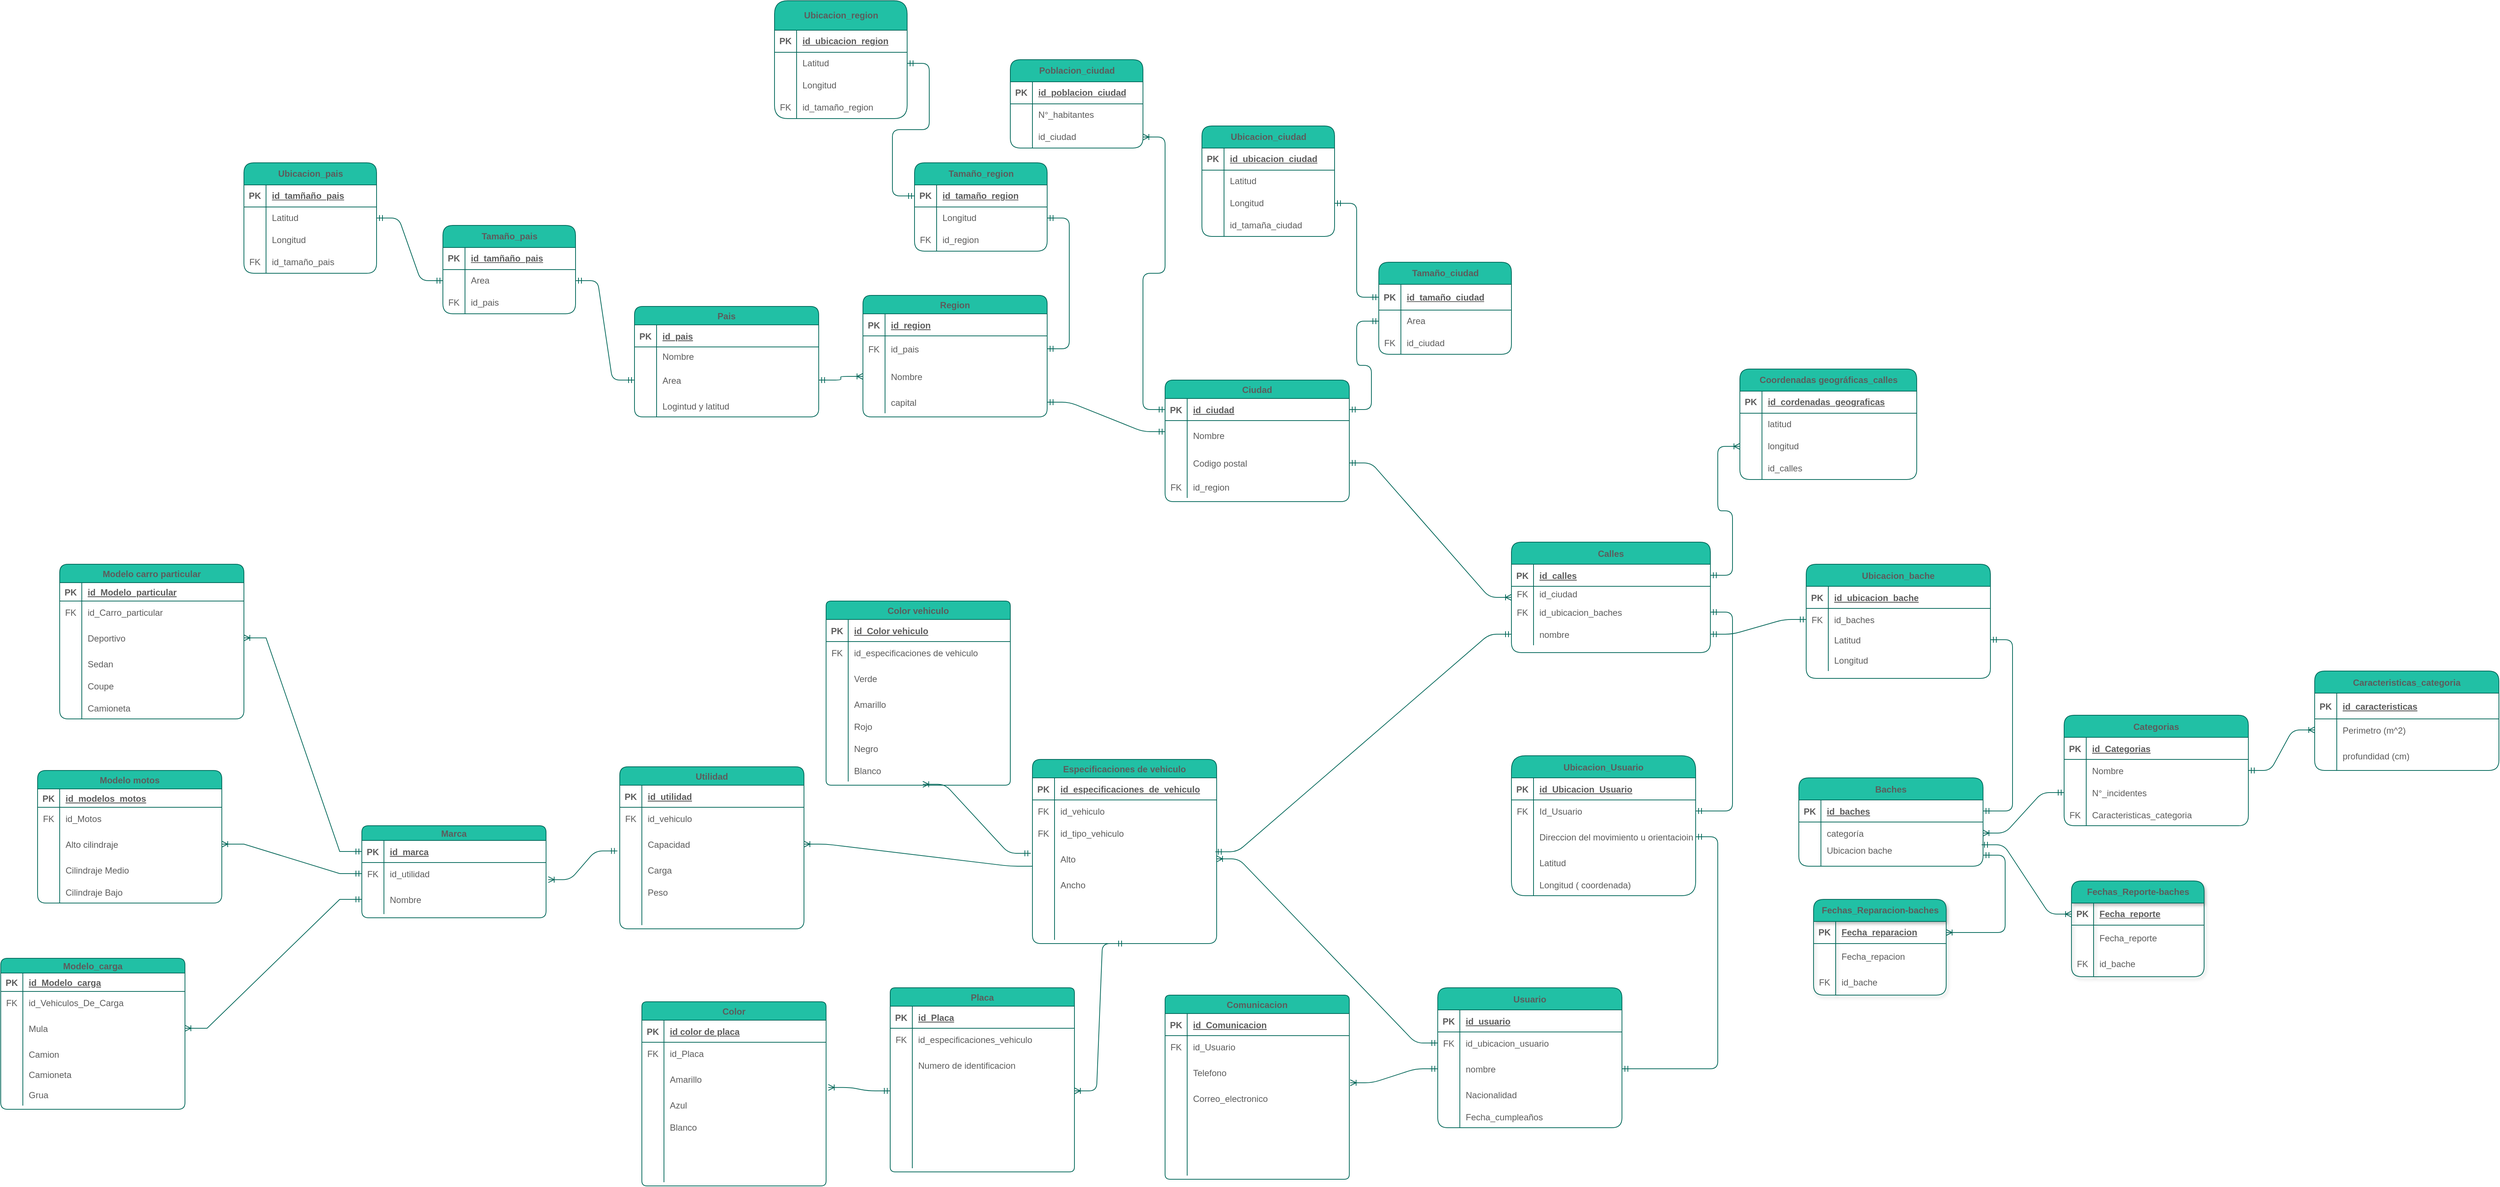 <mxfile version="24.2.3" type="github">
  <diagram name="Página-1" id="GFOVPBs5KzDKJa-naaWK">
    <mxGraphModel dx="5279" dy="3077" grid="1" gridSize="10" guides="1" tooltips="1" connect="1" arrows="1" fold="1" page="1" pageScale="1" pageWidth="827" pageHeight="1169" math="0" shadow="0">
      <root>
        <mxCell id="0" />
        <mxCell id="1" parent="0" />
        <mxCell id="e492R6WcjZTO4kii223Q-1" value="Baches" style="shape=table;startSize=30;container=1;collapsible=1;childLayout=tableLayout;fixedRows=1;rowLines=0;fontStyle=1;align=center;resizeLast=1;labelBackgroundColor=none;rounded=1;fillColor=#21C0A5;strokeColor=#006658;fontColor=#5C5C5C;" parent="1" vertex="1">
          <mxGeometry x="1810" y="615" width="250" height="120" as="geometry" />
        </mxCell>
        <mxCell id="e492R6WcjZTO4kii223Q-2" value="" style="shape=partialRectangle;collapsible=0;dropTarget=0;pointerEvents=0;fillColor=none;points=[[0,0.5],[1,0.5]];portConstraint=eastwest;top=0;left=0;right=0;bottom=1;labelBackgroundColor=none;rounded=1;strokeColor=#006658;fontColor=#5C5C5C;" parent="e492R6WcjZTO4kii223Q-1" vertex="1">
          <mxGeometry y="30" width="250" height="30" as="geometry" />
        </mxCell>
        <mxCell id="e492R6WcjZTO4kii223Q-3" value="PK" style="shape=partialRectangle;overflow=hidden;connectable=0;fillColor=none;top=0;left=0;bottom=0;right=0;fontStyle=1;labelBackgroundColor=none;rounded=1;strokeColor=#006658;fontColor=#5C5C5C;" parent="e492R6WcjZTO4kii223Q-2" vertex="1">
          <mxGeometry width="30" height="30" as="geometry">
            <mxRectangle width="30" height="30" as="alternateBounds" />
          </mxGeometry>
        </mxCell>
        <mxCell id="e492R6WcjZTO4kii223Q-4" value="id_baches" style="shape=partialRectangle;overflow=hidden;connectable=0;fillColor=none;top=0;left=0;bottom=0;right=0;align=left;spacingLeft=6;fontStyle=5;labelBackgroundColor=none;rounded=1;strokeColor=#006658;fontColor=#5C5C5C;" parent="e492R6WcjZTO4kii223Q-2" vertex="1">
          <mxGeometry x="30" width="220" height="30" as="geometry">
            <mxRectangle width="220" height="30" as="alternateBounds" />
          </mxGeometry>
        </mxCell>
        <mxCell id="e492R6WcjZTO4kii223Q-5" value="" style="shape=partialRectangle;collapsible=0;dropTarget=0;pointerEvents=0;fillColor=none;points=[[0,0.5],[1,0.5]];portConstraint=eastwest;top=0;left=0;right=0;bottom=0;labelBackgroundColor=none;rounded=1;strokeColor=#006658;fontColor=#5C5C5C;" parent="e492R6WcjZTO4kii223Q-1" vertex="1">
          <mxGeometry y="60" width="250" height="30" as="geometry" />
        </mxCell>
        <mxCell id="e492R6WcjZTO4kii223Q-6" value="" style="shape=partialRectangle;overflow=hidden;connectable=0;fillColor=none;top=0;left=0;bottom=0;right=0;labelBackgroundColor=none;rounded=1;strokeColor=#006658;fontColor=#5C5C5C;" parent="e492R6WcjZTO4kii223Q-5" vertex="1">
          <mxGeometry width="30" height="30" as="geometry">
            <mxRectangle width="30" height="30" as="alternateBounds" />
          </mxGeometry>
        </mxCell>
        <mxCell id="e492R6WcjZTO4kii223Q-7" value="categoría" style="shape=partialRectangle;overflow=hidden;connectable=0;fillColor=none;top=0;left=0;bottom=0;right=0;align=left;spacingLeft=6;labelBackgroundColor=none;rounded=1;strokeColor=#006658;fontColor=#5C5C5C;" parent="e492R6WcjZTO4kii223Q-5" vertex="1">
          <mxGeometry x="30" width="220" height="30" as="geometry">
            <mxRectangle width="220" height="30" as="alternateBounds" />
          </mxGeometry>
        </mxCell>
        <mxCell id="e492R6WcjZTO4kii223Q-8" value="" style="shape=partialRectangle;collapsible=0;dropTarget=0;pointerEvents=0;fillColor=none;points=[[0,0.5],[1,0.5]];portConstraint=eastwest;top=0;left=0;right=0;bottom=0;labelBackgroundColor=none;rounded=1;strokeColor=#006658;fontColor=#5C5C5C;" parent="e492R6WcjZTO4kii223Q-1" vertex="1">
          <mxGeometry y="90" width="250" height="30" as="geometry" />
        </mxCell>
        <mxCell id="e492R6WcjZTO4kii223Q-9" value="" style="shape=partialRectangle;overflow=hidden;connectable=0;fillColor=none;top=0;left=0;bottom=0;right=0;labelBackgroundColor=none;rounded=1;strokeColor=#006658;fontColor=#5C5C5C;" parent="e492R6WcjZTO4kii223Q-8" vertex="1">
          <mxGeometry width="30" height="30" as="geometry">
            <mxRectangle width="30" height="30" as="alternateBounds" />
          </mxGeometry>
        </mxCell>
        <mxCell id="e492R6WcjZTO4kii223Q-10" value="Ubicacion bache&#xa;" style="shape=partialRectangle;overflow=hidden;connectable=0;fillColor=none;top=0;left=0;bottom=0;right=0;align=left;spacingLeft=6;labelBackgroundColor=none;rounded=1;strokeColor=#006658;fontColor=#5C5C5C;" parent="e492R6WcjZTO4kii223Q-8" vertex="1">
          <mxGeometry x="30" width="220" height="30" as="geometry">
            <mxRectangle width="220" height="30" as="alternateBounds" />
          </mxGeometry>
        </mxCell>
        <mxCell id="e492R6WcjZTO4kii223Q-17" value="Ubicacion_bache" style="shape=table;startSize=30;container=1;collapsible=1;childLayout=tableLayout;fixedRows=1;rowLines=0;fontStyle=1;align=center;resizeLast=1;labelBackgroundColor=none;rounded=1;fillColor=#21C0A5;strokeColor=#006658;fontColor=#5C5C5C;" parent="1" vertex="1">
          <mxGeometry x="1820" y="325" width="250" height="155" as="geometry" />
        </mxCell>
        <mxCell id="e492R6WcjZTO4kii223Q-18" value="" style="shape=partialRectangle;collapsible=0;dropTarget=0;pointerEvents=0;fillColor=none;points=[[0,0.5],[1,0.5]];portConstraint=eastwest;top=0;left=0;right=0;bottom=1;labelBackgroundColor=none;rounded=1;strokeColor=#006658;fontColor=#5C5C5C;" parent="e492R6WcjZTO4kii223Q-17" vertex="1">
          <mxGeometry y="30" width="250" height="30" as="geometry" />
        </mxCell>
        <mxCell id="e492R6WcjZTO4kii223Q-19" value="PK" style="shape=partialRectangle;overflow=hidden;connectable=0;fillColor=none;top=0;left=0;bottom=0;right=0;fontStyle=1;labelBackgroundColor=none;rounded=1;strokeColor=#006658;fontColor=#5C5C5C;" parent="e492R6WcjZTO4kii223Q-18" vertex="1">
          <mxGeometry width="30" height="30" as="geometry">
            <mxRectangle width="30" height="30" as="alternateBounds" />
          </mxGeometry>
        </mxCell>
        <mxCell id="e492R6WcjZTO4kii223Q-20" value="id_ubicacion_bache" style="shape=partialRectangle;overflow=hidden;connectable=0;fillColor=none;top=0;left=0;bottom=0;right=0;align=left;spacingLeft=6;fontStyle=5;labelBackgroundColor=none;rounded=1;strokeColor=#006658;fontColor=#5C5C5C;" parent="e492R6WcjZTO4kii223Q-18" vertex="1">
          <mxGeometry x="30" width="220" height="30" as="geometry">
            <mxRectangle width="220" height="30" as="alternateBounds" />
          </mxGeometry>
        </mxCell>
        <mxCell id="e492R6WcjZTO4kii223Q-21" value="" style="shape=partialRectangle;collapsible=0;dropTarget=0;pointerEvents=0;fillColor=none;points=[[0,0.5],[1,0.5]];portConstraint=eastwest;top=0;left=0;right=0;bottom=0;labelBackgroundColor=none;rounded=1;strokeColor=#006658;fontColor=#5C5C5C;" parent="e492R6WcjZTO4kii223Q-17" vertex="1">
          <mxGeometry y="60" width="250" height="30" as="geometry" />
        </mxCell>
        <mxCell id="e492R6WcjZTO4kii223Q-22" value="FK" style="shape=partialRectangle;overflow=hidden;connectable=0;fillColor=none;top=0;left=0;bottom=0;right=0;labelBackgroundColor=none;rounded=1;strokeColor=#006658;fontColor=#5C5C5C;" parent="e492R6WcjZTO4kii223Q-21" vertex="1">
          <mxGeometry width="30" height="30" as="geometry">
            <mxRectangle width="30" height="30" as="alternateBounds" />
          </mxGeometry>
        </mxCell>
        <mxCell id="e492R6WcjZTO4kii223Q-23" value="id_baches" style="shape=partialRectangle;overflow=hidden;connectable=0;fillColor=none;top=0;left=0;bottom=0;right=0;align=left;spacingLeft=6;labelBorderColor=none;labelBackgroundColor=none;rounded=1;strokeColor=#006658;fontColor=#5C5C5C;" parent="e492R6WcjZTO4kii223Q-21" vertex="1">
          <mxGeometry x="30" width="220" height="30" as="geometry">
            <mxRectangle width="220" height="30" as="alternateBounds" />
          </mxGeometry>
        </mxCell>
        <mxCell id="e492R6WcjZTO4kii223Q-24" value="" style="shape=partialRectangle;collapsible=0;dropTarget=0;pointerEvents=0;fillColor=none;points=[[0,0.5],[1,0.5]];portConstraint=eastwest;top=0;left=0;right=0;bottom=0;labelBackgroundColor=none;rounded=1;strokeColor=#006658;fontColor=#5C5C5C;" parent="e492R6WcjZTO4kii223Q-17" vertex="1">
          <mxGeometry y="90" width="250" height="25" as="geometry" />
        </mxCell>
        <mxCell id="e492R6WcjZTO4kii223Q-25" value="" style="shape=partialRectangle;overflow=hidden;connectable=0;fillColor=none;top=0;left=0;bottom=0;right=0;labelBackgroundColor=none;rounded=1;strokeColor=#006658;fontColor=#5C5C5C;" parent="e492R6WcjZTO4kii223Q-24" vertex="1">
          <mxGeometry width="30" height="25" as="geometry">
            <mxRectangle width="30" height="25" as="alternateBounds" />
          </mxGeometry>
        </mxCell>
        <mxCell id="e492R6WcjZTO4kii223Q-26" value="Latitud" style="shape=partialRectangle;overflow=hidden;connectable=0;fillColor=none;top=0;left=0;bottom=0;right=0;align=left;spacingLeft=6;labelBackgroundColor=none;rounded=1;strokeColor=#006658;fontColor=#5C5C5C;" parent="e492R6WcjZTO4kii223Q-24" vertex="1">
          <mxGeometry x="30" width="220" height="25" as="geometry">
            <mxRectangle width="220" height="25" as="alternateBounds" />
          </mxGeometry>
        </mxCell>
        <mxCell id="e492R6WcjZTO4kii223Q-27" value="" style="shape=partialRectangle;collapsible=0;dropTarget=0;pointerEvents=0;fillColor=none;points=[[0,0.5],[1,0.5]];portConstraint=eastwest;top=0;left=0;right=0;bottom=0;labelBackgroundColor=none;rounded=1;strokeColor=#006658;fontColor=#5C5C5C;" parent="e492R6WcjZTO4kii223Q-17" vertex="1">
          <mxGeometry y="115" width="250" height="30" as="geometry" />
        </mxCell>
        <mxCell id="e492R6WcjZTO4kii223Q-28" value="" style="shape=partialRectangle;overflow=hidden;connectable=0;fillColor=none;top=0;left=0;bottom=0;right=0;labelBackgroundColor=none;rounded=1;strokeColor=#006658;fontColor=#5C5C5C;" parent="e492R6WcjZTO4kii223Q-27" vertex="1">
          <mxGeometry width="30" height="30" as="geometry">
            <mxRectangle width="30" height="30" as="alternateBounds" />
          </mxGeometry>
        </mxCell>
        <mxCell id="e492R6WcjZTO4kii223Q-29" value="Longitud" style="shape=partialRectangle;overflow=hidden;connectable=0;fillColor=none;top=0;left=0;bottom=0;right=0;align=left;spacingLeft=6;labelBackgroundColor=none;rounded=1;strokeColor=#006658;fontColor=#5C5C5C;" parent="e492R6WcjZTO4kii223Q-27" vertex="1">
          <mxGeometry x="30" width="220" height="30" as="geometry">
            <mxRectangle width="220" height="30" as="alternateBounds" />
          </mxGeometry>
        </mxCell>
        <mxCell id="e492R6WcjZTO4kii223Q-30" value="Calles" style="shape=table;startSize=30;container=1;collapsible=1;childLayout=tableLayout;fixedRows=1;rowLines=0;fontStyle=1;align=center;resizeLast=1;labelBackgroundColor=none;rounded=1;fillColor=#21C0A5;strokeColor=#006658;fontColor=#5C5C5C;" parent="1" vertex="1">
          <mxGeometry x="1420" y="295" width="270" height="150" as="geometry" />
        </mxCell>
        <mxCell id="e492R6WcjZTO4kii223Q-31" value="" style="shape=partialRectangle;collapsible=0;dropTarget=0;pointerEvents=0;fillColor=none;points=[[0,0.5],[1,0.5]];portConstraint=eastwest;top=0;left=0;right=0;bottom=1;labelBackgroundColor=none;rounded=1;strokeColor=#006658;fontColor=#5C5C5C;" parent="e492R6WcjZTO4kii223Q-30" vertex="1">
          <mxGeometry y="30" width="270" height="30" as="geometry" />
        </mxCell>
        <mxCell id="e492R6WcjZTO4kii223Q-32" value="PK" style="shape=partialRectangle;overflow=hidden;connectable=0;fillColor=none;top=0;left=0;bottom=0;right=0;fontStyle=1;labelBackgroundColor=none;rounded=1;strokeColor=#006658;fontColor=#5C5C5C;" parent="e492R6WcjZTO4kii223Q-31" vertex="1">
          <mxGeometry width="30" height="30" as="geometry">
            <mxRectangle width="30" height="30" as="alternateBounds" />
          </mxGeometry>
        </mxCell>
        <mxCell id="e492R6WcjZTO4kii223Q-33" value="id_calles" style="shape=partialRectangle;overflow=hidden;connectable=0;fillColor=none;top=0;left=0;bottom=0;right=0;align=left;spacingLeft=6;fontStyle=5;labelBackgroundColor=none;rounded=1;strokeColor=#006658;fontColor=#5C5C5C;" parent="e492R6WcjZTO4kii223Q-31" vertex="1">
          <mxGeometry x="30" width="240" height="30" as="geometry">
            <mxRectangle width="240" height="30" as="alternateBounds" />
          </mxGeometry>
        </mxCell>
        <mxCell id="e492R6WcjZTO4kii223Q-37" value="" style="shape=partialRectangle;collapsible=0;dropTarget=0;pointerEvents=0;fillColor=none;points=[[0,0.5],[1,0.5]];portConstraint=eastwest;top=0;left=0;right=0;bottom=0;labelBackgroundColor=none;rounded=1;strokeColor=#006658;fontColor=#5C5C5C;" parent="e492R6WcjZTO4kii223Q-30" vertex="1">
          <mxGeometry y="60" width="270" height="20" as="geometry" />
        </mxCell>
        <mxCell id="e492R6WcjZTO4kii223Q-38" value="FK" style="shape=partialRectangle;overflow=hidden;connectable=0;fillColor=none;top=0;left=0;bottom=0;right=0;labelBackgroundColor=none;rounded=1;strokeColor=#006658;fontColor=#5C5C5C;" parent="e492R6WcjZTO4kii223Q-37" vertex="1">
          <mxGeometry width="30" height="20" as="geometry">
            <mxRectangle width="30" height="20" as="alternateBounds" />
          </mxGeometry>
        </mxCell>
        <mxCell id="e492R6WcjZTO4kii223Q-39" value="id_ciudad" style="shape=partialRectangle;overflow=hidden;connectable=0;fillColor=none;top=0;left=0;bottom=0;right=0;align=left;spacingLeft=6;labelBackgroundColor=none;rounded=1;strokeColor=#006658;fontColor=#5C5C5C;" parent="e492R6WcjZTO4kii223Q-37" vertex="1">
          <mxGeometry x="30" width="240" height="20" as="geometry">
            <mxRectangle width="240" height="20" as="alternateBounds" />
          </mxGeometry>
        </mxCell>
        <mxCell id="e492R6WcjZTO4kii223Q-40" value="" style="shape=partialRectangle;collapsible=0;dropTarget=0;pointerEvents=0;fillColor=none;points=[[0,0.5],[1,0.5]];portConstraint=eastwest;top=0;left=0;right=0;bottom=0;labelBackgroundColor=none;rounded=1;strokeColor=#006658;fontColor=#5C5C5C;" parent="e492R6WcjZTO4kii223Q-30" vertex="1">
          <mxGeometry y="80" width="270" height="30" as="geometry" />
        </mxCell>
        <mxCell id="e492R6WcjZTO4kii223Q-41" value="FK" style="shape=partialRectangle;overflow=hidden;connectable=0;fillColor=none;top=0;left=0;bottom=0;right=0;labelBackgroundColor=none;rounded=1;strokeColor=#006658;fontColor=#5C5C5C;" parent="e492R6WcjZTO4kii223Q-40" vertex="1">
          <mxGeometry width="30" height="30" as="geometry">
            <mxRectangle width="30" height="30" as="alternateBounds" />
          </mxGeometry>
        </mxCell>
        <mxCell id="e492R6WcjZTO4kii223Q-42" value="id_ubicacion_baches" style="shape=partialRectangle;overflow=hidden;connectable=0;fillColor=none;top=0;left=0;bottom=0;right=0;align=left;spacingLeft=6;verticalAlign=middle;noLabel=0;labelBackgroundColor=none;rounded=1;strokeColor=#006658;fontColor=#5C5C5C;" parent="e492R6WcjZTO4kii223Q-40" vertex="1">
          <mxGeometry x="30" width="240" height="30" as="geometry">
            <mxRectangle width="240" height="30" as="alternateBounds" />
          </mxGeometry>
        </mxCell>
        <mxCell id="e492R6WcjZTO4kii223Q-43" value="" style="shape=partialRectangle;collapsible=0;dropTarget=0;pointerEvents=0;fillColor=none;points=[[0,0.5],[1,0.5]];portConstraint=eastwest;top=0;left=0;right=0;bottom=0;labelBackgroundColor=none;rounded=1;strokeColor=#006658;fontColor=#5C5C5C;" parent="e492R6WcjZTO4kii223Q-30" vertex="1">
          <mxGeometry y="110" width="270" height="30" as="geometry" />
        </mxCell>
        <mxCell id="e492R6WcjZTO4kii223Q-44" value="" style="shape=partialRectangle;overflow=hidden;connectable=0;fillColor=none;top=0;left=0;bottom=0;right=0;labelBackgroundColor=none;rounded=1;strokeColor=#006658;fontColor=#5C5C5C;" parent="e492R6WcjZTO4kii223Q-43" vertex="1">
          <mxGeometry width="30" height="30" as="geometry">
            <mxRectangle width="30" height="30" as="alternateBounds" />
          </mxGeometry>
        </mxCell>
        <mxCell id="e492R6WcjZTO4kii223Q-45" value="nombre" style="shape=partialRectangle;overflow=hidden;connectable=0;fillColor=none;top=0;left=0;bottom=0;right=0;align=left;spacingLeft=6;labelBackgroundColor=none;rounded=1;strokeColor=#006658;fontColor=#5C5C5C;" parent="e492R6WcjZTO4kii223Q-43" vertex="1">
          <mxGeometry x="30" width="240" height="30" as="geometry">
            <mxRectangle width="240" height="30" as="alternateBounds" />
          </mxGeometry>
        </mxCell>
        <mxCell id="e492R6WcjZTO4kii223Q-46" value="Categorias" style="shape=table;startSize=30;container=1;collapsible=1;childLayout=tableLayout;fixedRows=1;rowLines=0;fontStyle=1;align=center;resizeLast=1;labelBackgroundColor=none;rounded=1;fillColor=#21C0A5;strokeColor=#006658;fontColor=#5C5C5C;" parent="1" vertex="1">
          <mxGeometry x="2170" y="530" width="250" height="150" as="geometry" />
        </mxCell>
        <mxCell id="e492R6WcjZTO4kii223Q-47" value="" style="shape=partialRectangle;collapsible=0;dropTarget=0;pointerEvents=0;fillColor=none;points=[[0,0.5],[1,0.5]];portConstraint=eastwest;top=0;left=0;right=0;bottom=1;labelBackgroundColor=none;rounded=1;strokeColor=#006658;fontColor=#5C5C5C;" parent="e492R6WcjZTO4kii223Q-46" vertex="1">
          <mxGeometry y="30" width="250" height="30" as="geometry" />
        </mxCell>
        <mxCell id="e492R6WcjZTO4kii223Q-48" value="PK" style="shape=partialRectangle;overflow=hidden;connectable=0;fillColor=none;top=0;left=0;bottom=0;right=0;fontStyle=1;labelBackgroundColor=none;rounded=1;strokeColor=#006658;fontColor=#5C5C5C;" parent="e492R6WcjZTO4kii223Q-47" vertex="1">
          <mxGeometry width="30" height="30" as="geometry">
            <mxRectangle width="30" height="30" as="alternateBounds" />
          </mxGeometry>
        </mxCell>
        <mxCell id="e492R6WcjZTO4kii223Q-49" value="id_Categorias" style="shape=partialRectangle;overflow=hidden;connectable=0;fillColor=none;top=0;left=0;bottom=0;right=0;align=left;spacingLeft=6;fontStyle=5;labelBackgroundColor=none;rounded=1;strokeColor=#006658;fontColor=#5C5C5C;" parent="e492R6WcjZTO4kii223Q-47" vertex="1">
          <mxGeometry x="30" width="220" height="30" as="geometry">
            <mxRectangle width="220" height="30" as="alternateBounds" />
          </mxGeometry>
        </mxCell>
        <mxCell id="e492R6WcjZTO4kii223Q-50" value="" style="shape=partialRectangle;collapsible=0;dropTarget=0;pointerEvents=0;fillColor=none;points=[[0,0.5],[1,0.5]];portConstraint=eastwest;top=0;left=0;right=0;bottom=0;labelBackgroundColor=none;rounded=1;strokeColor=#006658;fontColor=#5C5C5C;" parent="e492R6WcjZTO4kii223Q-46" vertex="1">
          <mxGeometry y="60" width="250" height="30" as="geometry" />
        </mxCell>
        <mxCell id="e492R6WcjZTO4kii223Q-51" value="" style="shape=partialRectangle;overflow=hidden;connectable=0;fillColor=none;top=0;left=0;bottom=0;right=0;labelBackgroundColor=none;rounded=1;strokeColor=#006658;fontColor=#5C5C5C;" parent="e492R6WcjZTO4kii223Q-50" vertex="1">
          <mxGeometry width="30" height="30" as="geometry">
            <mxRectangle width="30" height="30" as="alternateBounds" />
          </mxGeometry>
        </mxCell>
        <mxCell id="e492R6WcjZTO4kii223Q-52" value="Nombre" style="shape=partialRectangle;overflow=hidden;connectable=0;fillColor=none;top=0;left=0;bottom=0;right=0;align=left;spacingLeft=6;labelBackgroundColor=none;rounded=1;strokeColor=#006658;fontColor=#5C5C5C;" parent="e492R6WcjZTO4kii223Q-50" vertex="1">
          <mxGeometry x="30" width="220" height="30" as="geometry">
            <mxRectangle width="220" height="30" as="alternateBounds" />
          </mxGeometry>
        </mxCell>
        <mxCell id="e492R6WcjZTO4kii223Q-56" value="" style="shape=partialRectangle;collapsible=0;dropTarget=0;pointerEvents=0;fillColor=none;points=[[0,0.5],[1,0.5]];portConstraint=eastwest;top=0;left=0;right=0;bottom=0;labelBackgroundColor=none;rounded=1;strokeColor=#006658;fontColor=#5C5C5C;" parent="e492R6WcjZTO4kii223Q-46" vertex="1">
          <mxGeometry y="90" width="250" height="30" as="geometry" />
        </mxCell>
        <mxCell id="e492R6WcjZTO4kii223Q-57" value="" style="shape=partialRectangle;overflow=hidden;connectable=0;fillColor=none;top=0;left=0;bottom=0;right=0;labelBackgroundColor=none;rounded=1;strokeColor=#006658;fontColor=#5C5C5C;" parent="e492R6WcjZTO4kii223Q-56" vertex="1">
          <mxGeometry width="30" height="30" as="geometry">
            <mxRectangle width="30" height="30" as="alternateBounds" />
          </mxGeometry>
        </mxCell>
        <mxCell id="e492R6WcjZTO4kii223Q-58" value="N°_incidentes" style="shape=partialRectangle;overflow=hidden;connectable=0;fillColor=none;top=0;left=0;bottom=0;right=0;align=left;spacingLeft=6;labelBackgroundColor=none;rounded=1;strokeColor=#006658;fontColor=#5C5C5C;" parent="e492R6WcjZTO4kii223Q-56" vertex="1">
          <mxGeometry x="30" width="220" height="30" as="geometry">
            <mxRectangle width="220" height="30" as="alternateBounds" />
          </mxGeometry>
        </mxCell>
        <mxCell id="e492R6WcjZTO4kii223Q-348" value="" style="shape=partialRectangle;collapsible=0;dropTarget=0;pointerEvents=0;fillColor=none;points=[[0,0.5],[1,0.5]];portConstraint=eastwest;top=0;left=0;right=0;bottom=0;labelBackgroundColor=none;rounded=1;strokeColor=#006658;fontColor=#5C5C5C;" parent="e492R6WcjZTO4kii223Q-46" vertex="1">
          <mxGeometry y="120" width="250" height="30" as="geometry" />
        </mxCell>
        <mxCell id="e492R6WcjZTO4kii223Q-349" value="FK" style="shape=partialRectangle;overflow=hidden;connectable=0;fillColor=none;top=0;left=0;bottom=0;right=0;labelBackgroundColor=none;rounded=1;strokeColor=#006658;fontColor=#5C5C5C;" parent="e492R6WcjZTO4kii223Q-348" vertex="1">
          <mxGeometry width="30" height="30" as="geometry">
            <mxRectangle width="30" height="30" as="alternateBounds" />
          </mxGeometry>
        </mxCell>
        <mxCell id="e492R6WcjZTO4kii223Q-350" value="Caracteristicas_categoria" style="shape=partialRectangle;overflow=hidden;connectable=0;fillColor=none;top=0;left=0;bottom=0;right=0;align=left;spacingLeft=6;labelBackgroundColor=none;rounded=1;strokeColor=#006658;fontColor=#5C5C5C;" parent="e492R6WcjZTO4kii223Q-348" vertex="1">
          <mxGeometry x="30" width="220" height="30" as="geometry">
            <mxRectangle width="220" height="30" as="alternateBounds" />
          </mxGeometry>
        </mxCell>
        <mxCell id="e492R6WcjZTO4kii223Q-65" value="" style="edgeStyle=entityRelationEdgeStyle;fontSize=12;html=1;endArrow=ERoneToMany;startArrow=ERmandOne;rounded=1;exitX=0;exitY=0.5;exitDx=0;exitDy=0;entryX=1;entryY=0.5;entryDx=0;entryDy=0;labelBackgroundColor=none;fontColor=default;strokeColor=#006658;" parent="1" source="e492R6WcjZTO4kii223Q-56" target="e492R6WcjZTO4kii223Q-5" edge="1">
          <mxGeometry width="100" height="100" relative="1" as="geometry">
            <mxPoint x="2160" y="680" as="sourcePoint" />
            <mxPoint x="2110" y="485" as="targetPoint" />
          </mxGeometry>
        </mxCell>
        <mxCell id="e492R6WcjZTO4kii223Q-66" value="Ubicacion_Usuario" style="shape=table;startSize=30;container=1;collapsible=1;childLayout=tableLayout;fixedRows=1;rowLines=0;fontStyle=1;align=center;resizeLast=1;labelBackgroundColor=none;rounded=1;fillColor=#21C0A5;strokeColor=#006658;fontColor=#5C5C5C;arcSize=21;" parent="1" vertex="1">
          <mxGeometry x="1420" y="585" width="250" height="190" as="geometry" />
        </mxCell>
        <mxCell id="e492R6WcjZTO4kii223Q-67" value="" style="shape=partialRectangle;collapsible=0;dropTarget=0;pointerEvents=0;fillColor=none;points=[[0,0.5],[1,0.5]];portConstraint=eastwest;top=0;left=0;right=0;bottom=1;labelBackgroundColor=none;rounded=1;strokeColor=#006658;fontColor=#5C5C5C;" parent="e492R6WcjZTO4kii223Q-66" vertex="1">
          <mxGeometry y="30" width="250" height="30" as="geometry" />
        </mxCell>
        <mxCell id="e492R6WcjZTO4kii223Q-68" value="PK" style="shape=partialRectangle;overflow=hidden;connectable=0;fillColor=none;top=0;left=0;bottom=0;right=0;fontStyle=1;labelBackgroundColor=none;rounded=1;strokeColor=#006658;fontColor=#5C5C5C;" parent="e492R6WcjZTO4kii223Q-67" vertex="1">
          <mxGeometry width="30" height="30" as="geometry">
            <mxRectangle width="30" height="30" as="alternateBounds" />
          </mxGeometry>
        </mxCell>
        <mxCell id="e492R6WcjZTO4kii223Q-69" value="id_Ubicacion_Usuario" style="shape=partialRectangle;overflow=hidden;connectable=0;fillColor=none;top=0;left=0;bottom=0;right=0;align=left;spacingLeft=6;fontStyle=5;labelBackgroundColor=none;rounded=1;strokeColor=#006658;fontColor=#5C5C5C;" parent="e492R6WcjZTO4kii223Q-67" vertex="1">
          <mxGeometry x="30" width="220" height="30" as="geometry">
            <mxRectangle width="220" height="30" as="alternateBounds" />
          </mxGeometry>
        </mxCell>
        <mxCell id="e492R6WcjZTO4kii223Q-70" value="" style="shape=partialRectangle;collapsible=0;dropTarget=0;pointerEvents=0;fillColor=none;points=[[0,0.5],[1,0.5]];portConstraint=eastwest;top=0;left=0;right=0;bottom=0;labelBackgroundColor=none;rounded=1;strokeColor=#006658;fontColor=#5C5C5C;" parent="e492R6WcjZTO4kii223Q-66" vertex="1">
          <mxGeometry y="60" width="250" height="30" as="geometry" />
        </mxCell>
        <mxCell id="e492R6WcjZTO4kii223Q-71" value="FK" style="shape=partialRectangle;overflow=hidden;connectable=0;fillColor=none;top=0;left=0;bottom=0;right=0;labelBackgroundColor=none;rounded=1;strokeColor=#006658;fontColor=#5C5C5C;" parent="e492R6WcjZTO4kii223Q-70" vertex="1">
          <mxGeometry width="30" height="30" as="geometry">
            <mxRectangle width="30" height="30" as="alternateBounds" />
          </mxGeometry>
        </mxCell>
        <mxCell id="e492R6WcjZTO4kii223Q-72" value="Id_Usuario" style="shape=partialRectangle;overflow=hidden;connectable=0;fillColor=none;top=0;left=0;bottom=0;right=0;align=left;spacingLeft=6;labelBackgroundColor=none;rounded=1;strokeColor=#006658;fontColor=#5C5C5C;" parent="e492R6WcjZTO4kii223Q-70" vertex="1">
          <mxGeometry x="30" width="220" height="30" as="geometry">
            <mxRectangle width="220" height="30" as="alternateBounds" />
          </mxGeometry>
        </mxCell>
        <mxCell id="e492R6WcjZTO4kii223Q-73" value="" style="shape=partialRectangle;collapsible=0;dropTarget=0;pointerEvents=0;fillColor=none;points=[[0,0.5],[1,0.5]];portConstraint=eastwest;top=0;left=0;right=0;bottom=0;labelBackgroundColor=none;rounded=1;strokeColor=#006658;fontColor=#5C5C5C;" parent="e492R6WcjZTO4kii223Q-66" vertex="1">
          <mxGeometry y="90" width="250" height="40" as="geometry" />
        </mxCell>
        <mxCell id="e492R6WcjZTO4kii223Q-74" value="" style="shape=partialRectangle;overflow=hidden;connectable=0;fillColor=none;top=0;left=0;bottom=0;right=0;labelBackgroundColor=none;rounded=1;strokeColor=#006658;fontColor=#5C5C5C;" parent="e492R6WcjZTO4kii223Q-73" vertex="1">
          <mxGeometry width="30" height="40" as="geometry">
            <mxRectangle width="30" height="40" as="alternateBounds" />
          </mxGeometry>
        </mxCell>
        <mxCell id="e492R6WcjZTO4kii223Q-75" value="Direccion del movimiento u orientacioin" style="shape=partialRectangle;overflow=hidden;connectable=0;fillColor=none;top=0;left=0;bottom=0;right=0;align=left;spacingLeft=6;labelBackgroundColor=none;rounded=1;strokeColor=#006658;fontColor=#5C5C5C;" parent="e492R6WcjZTO4kii223Q-73" vertex="1">
          <mxGeometry x="30" width="220" height="40" as="geometry">
            <mxRectangle width="220" height="40" as="alternateBounds" />
          </mxGeometry>
        </mxCell>
        <mxCell id="e492R6WcjZTO4kii223Q-76" value="" style="shape=partialRectangle;collapsible=0;dropTarget=0;pointerEvents=0;fillColor=none;points=[[0,0.5],[1,0.5]];portConstraint=eastwest;top=0;left=0;right=0;bottom=0;labelBackgroundColor=none;rounded=1;strokeColor=#006658;fontColor=#5C5C5C;" parent="e492R6WcjZTO4kii223Q-66" vertex="1">
          <mxGeometry y="130" width="250" height="30" as="geometry" />
        </mxCell>
        <mxCell id="e492R6WcjZTO4kii223Q-77" value="" style="shape=partialRectangle;overflow=hidden;connectable=0;fillColor=none;top=0;left=0;bottom=0;right=0;labelBackgroundColor=none;rounded=1;strokeColor=#006658;fontColor=#5C5C5C;" parent="e492R6WcjZTO4kii223Q-76" vertex="1">
          <mxGeometry width="30" height="30" as="geometry">
            <mxRectangle width="30" height="30" as="alternateBounds" />
          </mxGeometry>
        </mxCell>
        <mxCell id="e492R6WcjZTO4kii223Q-78" value="Latitud " style="shape=partialRectangle;overflow=hidden;connectable=0;fillColor=none;top=0;left=0;bottom=0;right=0;align=left;spacingLeft=6;labelBackgroundColor=none;rounded=1;strokeColor=#006658;fontColor=#5C5C5C;" parent="e492R6WcjZTO4kii223Q-76" vertex="1">
          <mxGeometry x="30" width="220" height="30" as="geometry">
            <mxRectangle width="220" height="30" as="alternateBounds" />
          </mxGeometry>
        </mxCell>
        <mxCell id="e492R6WcjZTO4kii223Q-79" value="" style="shape=partialRectangle;collapsible=0;dropTarget=0;pointerEvents=0;fillColor=none;points=[[0,0.5],[1,0.5]];portConstraint=eastwest;top=0;left=0;right=0;bottom=0;labelBackgroundColor=none;rounded=1;strokeColor=#006658;fontColor=#5C5C5C;" parent="e492R6WcjZTO4kii223Q-66" vertex="1">
          <mxGeometry y="160" width="250" height="30" as="geometry" />
        </mxCell>
        <mxCell id="e492R6WcjZTO4kii223Q-80" value="" style="shape=partialRectangle;overflow=hidden;connectable=0;fillColor=none;top=0;left=0;bottom=0;right=0;labelBackgroundColor=none;rounded=1;strokeColor=#006658;fontColor=#5C5C5C;" parent="e492R6WcjZTO4kii223Q-79" vertex="1">
          <mxGeometry width="30" height="30" as="geometry">
            <mxRectangle width="30" height="30" as="alternateBounds" />
          </mxGeometry>
        </mxCell>
        <mxCell id="e492R6WcjZTO4kii223Q-81" value="Longitud ( coordenada)" style="shape=partialRectangle;overflow=hidden;connectable=0;fillColor=none;top=0;left=0;bottom=0;right=0;align=left;spacingLeft=6;labelBackgroundColor=none;rounded=1;strokeColor=#006658;fontColor=#5C5C5C;" parent="e492R6WcjZTO4kii223Q-79" vertex="1">
          <mxGeometry x="30" width="220" height="30" as="geometry">
            <mxRectangle width="220" height="30" as="alternateBounds" />
          </mxGeometry>
        </mxCell>
        <mxCell id="e492R6WcjZTO4kii223Q-85" value="" style="edgeStyle=entityRelationEdgeStyle;fontSize=12;html=1;endArrow=ERmandOne;startArrow=ERmandOne;rounded=1;exitX=1;exitY=0.5;exitDx=0;exitDy=0;labelBackgroundColor=none;fontColor=default;strokeColor=#006658;" parent="1" source="e492R6WcjZTO4kii223Q-2" target="e492R6WcjZTO4kii223Q-24" edge="1">
          <mxGeometry width="100" height="100" relative="1" as="geometry">
            <mxPoint x="2090" y="565" as="sourcePoint" />
            <mxPoint x="2130" y="425" as="targetPoint" />
            <Array as="points">
              <mxPoint x="2110" y="495" />
            </Array>
          </mxGeometry>
        </mxCell>
        <mxCell id="e492R6WcjZTO4kii223Q-86" value="" style="edgeStyle=entityRelationEdgeStyle;fontSize=12;html=1;endArrow=ERmandOne;startArrow=ERmandOne;rounded=1;entryX=0;entryY=0.5;entryDx=0;entryDy=0;exitX=1;exitY=0.5;exitDx=0;exitDy=0;labelBackgroundColor=none;fontColor=default;strokeColor=#006658;" parent="1" target="e492R6WcjZTO4kii223Q-21" edge="1">
          <mxGeometry width="100" height="100" relative="1" as="geometry">
            <mxPoint x="1690" y="420" as="sourcePoint" />
            <mxPoint x="1740" y="545" as="targetPoint" />
          </mxGeometry>
        </mxCell>
        <mxCell id="e492R6WcjZTO4kii223Q-105" value="" style="edgeStyle=entityRelationEdgeStyle;fontSize=12;html=1;endArrow=ERmandOne;startArrow=ERmandOne;rounded=1;exitX=1;exitY=0.5;exitDx=0;exitDy=0;labelBackgroundColor=none;fontColor=default;strokeColor=#006658;" parent="1" source="e492R6WcjZTO4kii223Q-70" target="e492R6WcjZTO4kii223Q-40" edge="1">
          <mxGeometry width="100" height="100" relative="1" as="geometry">
            <mxPoint x="1590" y="665" as="sourcePoint" />
            <mxPoint x="1690" y="565" as="targetPoint" />
          </mxGeometry>
        </mxCell>
        <mxCell id="e492R6WcjZTO4kii223Q-152" value="" style="edgeStyle=entityRelationEdgeStyle;fontSize=12;html=1;endArrow=ERmandOne;startArrow=ERmandOne;rounded=1;exitX=1;exitY=0.5;exitDx=0;exitDy=0;labelBackgroundColor=none;fontColor=default;strokeColor=#006658;" parent="1" source="e492R6WcjZTO4kii223Q-308" target="e492R6WcjZTO4kii223Q-73" edge="1">
          <mxGeometry width="100" height="100" relative="1" as="geometry">
            <mxPoint x="1630" y="1130" as="sourcePoint" />
            <mxPoint x="1720" y="845" as="targetPoint" />
            <Array as="points">
              <mxPoint x="1650" y="915" />
              <mxPoint x="1740" y="995" />
            </Array>
          </mxGeometry>
        </mxCell>
        <mxCell id="e492R6WcjZTO4kii223Q-211" value="" style="edgeStyle=entityRelationEdgeStyle;fontSize=12;html=1;endArrow=ERoneToMany;startArrow=ERmandOne;rounded=1;entryX=0;entryY=0.5;entryDx=0;entryDy=0;exitX=1;exitY=0.5;exitDx=0;exitDy=0;labelBackgroundColor=none;fontColor=default;strokeColor=#006658;" parent="1" source="SGEStncexn-Bk3im0I74-11" edge="1">
          <mxGeometry width="100" height="100" relative="1" as="geometry">
            <mxPoint x="1320" y="410" as="sourcePoint" />
            <mxPoint x="1420" y="370.0" as="targetPoint" />
          </mxGeometry>
        </mxCell>
        <mxCell id="e492R6WcjZTO4kii223Q-213" value="" style="edgeStyle=entityRelationEdgeStyle;fontSize=12;html=1;endArrow=ERoneToMany;startArrow=ERmandOne;rounded=1;entryX=1;entryY=0.5;entryDx=0;entryDy=0;exitX=0;exitY=0.5;exitDx=0;exitDy=0;labelBackgroundColor=none;fontColor=default;strokeColor=#006658;" parent="1" source="e492R6WcjZTO4kii223Q-305" target="0eW7Yr8kDW8qpJJsqxQU-8" edge="1">
          <mxGeometry width="100" height="100" relative="1" as="geometry">
            <mxPoint x="1380" y="1000" as="sourcePoint" />
            <mxPoint x="1170" y="805.0" as="targetPoint" />
          </mxGeometry>
        </mxCell>
        <mxCell id="e492R6WcjZTO4kii223Q-255" value="&lt;span style=&quot;color: rgba(0, 0, 0, 0); font-family: monospace; font-size: 0px; text-align: start;&quot;&gt;%3CmxGraphModel%3E%3Croot%3E%3CmxCell%20id%3D%220%22%2F%3E%3CmxCell%20id%3D%221%22%20parent%3D%220%22%2F%3E%3CmxCell%20id%3D%222%22%20value%3D%22%22%20style%3D%22edgeStyle%3DentityRelationEdgeStyle%3BfontSize%3D12%3Bhtml%3D1%3BendArrow%3DERoneToMany%3BstartArrow%3DERmandOne%3Brounded%3D1%3BentryX%3D0.984%3BentryY%3D-0.067%3BentryDx%3D0%3BentryDy%3D0%3BentryPerimeter%3D0%3BexitX%3D-0.012%3BexitY%3D0.267%3BexitDx%3D0%3BexitDy%3D0%3BexitPerimeter%3D0%3BlabelBackgroundColor%3Dnone%3BfontColor%3Ddefault%3BstrokeColor%3D%23736CA8%3B%22%20edge%3D%221%22%20parent%3D%221%22%3E%3CmxGeometry%20width%3D%22100%22%20height%3D%22100%22%20relative%3D%221%22%20as%3D%22geometry%22%3E%3CmxPoint%20x%3D%22207%22%20y%3D%22693%22%20as%3D%22sourcePoint%22%2F%3E%3CmxPoint%20x%3D%22106%22%20y%3D%22758%22%20as%3D%22targetPoint%22%2F%3E%3C%2FmxGeometry%3E%3C%2FmxCell%3E%3C%2Froot%3E%3C%2FmxGraphModel%3E&lt;/span&gt;" style="edgeStyle=entityRelationEdgeStyle;fontSize=12;html=1;endArrow=ERoneToMany;startArrow=ERmandOne;rounded=1;entryX=1.012;entryY=0.774;entryDx=0;entryDy=0;entryPerimeter=0;exitX=-0.013;exitY=0.732;exitDx=0;exitDy=0;exitPerimeter=0;labelBackgroundColor=none;fontColor=default;strokeColor=#006658;" parent="1" source="0eW7Yr8kDW8qpJJsqxQU-30" target="XSsJNzDue4hUMJ7JKd3W-67" edge="1">
          <mxGeometry width="100" height="100" relative="1" as="geometry">
            <mxPoint x="207" y="693.01" as="sourcePoint" />
            <mxPoint x="106.0" y="757.99" as="targetPoint" />
          </mxGeometry>
        </mxCell>
        <mxCell id="e492R6WcjZTO4kii223Q-257" value="" style="edgeStyle=entityRelationEdgeStyle;fontSize=12;html=1;endArrow=ERmandOne;startArrow=ERmandOne;rounded=1;entryX=0;entryY=0.5;entryDx=0;entryDy=0;labelBackgroundColor=none;fontColor=default;strokeColor=#006658;exitX=0.993;exitY=0.258;exitDx=0;exitDy=0;exitPerimeter=0;" parent="1" source="0eW7Yr8kDW8qpJJsqxQU-8" target="e492R6WcjZTO4kii223Q-43" edge="1">
          <mxGeometry width="100" height="100" relative="1" as="geometry">
            <mxPoint x="1170" y="740" as="sourcePoint" />
            <mxPoint x="1680" y="785" as="targetPoint" />
            <Array as="points">
              <mxPoint x="1660" y="925" />
              <mxPoint x="1750" y="1005" />
            </Array>
          </mxGeometry>
        </mxCell>
        <mxCell id="e492R6WcjZTO4kii223Q-280" value="Fechas_Reparacion-baches" style="shape=table;startSize=30;container=1;collapsible=1;childLayout=tableLayout;fixedRows=1;rowLines=0;fontStyle=1;align=center;resizeLast=1;html=1;fillColor=#21C0A5;strokeColor=#006658;rounded=1;shadow=1;labelBackgroundColor=none;fontColor=#5C5C5C;" parent="1" vertex="1">
          <mxGeometry x="1830" y="780" width="180" height="130" as="geometry" />
        </mxCell>
        <mxCell id="e492R6WcjZTO4kii223Q-281" value="" style="shape=tableRow;horizontal=0;startSize=0;swimlaneHead=0;swimlaneBody=0;fillColor=none;collapsible=0;dropTarget=0;points=[[0,0.5],[1,0.5]];portConstraint=eastwest;top=0;left=0;right=0;bottom=1;labelBackgroundColor=none;strokeColor=#006658;fontColor=#5C5C5C;rounded=1;" parent="e492R6WcjZTO4kii223Q-280" vertex="1">
          <mxGeometry y="30" width="180" height="30" as="geometry" />
        </mxCell>
        <mxCell id="e492R6WcjZTO4kii223Q-282" value="PK" style="shape=partialRectangle;connectable=0;fillColor=none;top=0;left=0;bottom=0;right=0;fontStyle=1;overflow=hidden;whiteSpace=wrap;html=1;labelBackgroundColor=none;strokeColor=#006658;fontColor=#5C5C5C;rounded=1;" parent="e492R6WcjZTO4kii223Q-281" vertex="1">
          <mxGeometry width="30" height="30" as="geometry">
            <mxRectangle width="30" height="30" as="alternateBounds" />
          </mxGeometry>
        </mxCell>
        <mxCell id="e492R6WcjZTO4kii223Q-283" value="Fecha_reparacion" style="shape=partialRectangle;connectable=0;fillColor=none;top=0;left=0;bottom=0;right=0;align=left;spacingLeft=6;fontStyle=5;overflow=hidden;whiteSpace=wrap;html=1;labelBackgroundColor=none;strokeColor=#006658;fontColor=#5C5C5C;rounded=1;" parent="e492R6WcjZTO4kii223Q-281" vertex="1">
          <mxGeometry x="30" width="150" height="30" as="geometry">
            <mxRectangle width="150" height="30" as="alternateBounds" />
          </mxGeometry>
        </mxCell>
        <mxCell id="e492R6WcjZTO4kii223Q-284" value="" style="shape=tableRow;horizontal=0;startSize=0;swimlaneHead=0;swimlaneBody=0;fillColor=none;collapsible=0;dropTarget=0;points=[[0,0.5],[1,0.5]];portConstraint=eastwest;top=0;left=0;right=0;bottom=0;labelBackgroundColor=none;strokeColor=#006658;fontColor=#5C5C5C;rounded=1;" parent="e492R6WcjZTO4kii223Q-280" vertex="1">
          <mxGeometry y="60" width="180" height="35" as="geometry" />
        </mxCell>
        <mxCell id="e492R6WcjZTO4kii223Q-285" value="" style="shape=partialRectangle;connectable=0;fillColor=none;top=0;left=0;bottom=0;right=0;editable=1;overflow=hidden;whiteSpace=wrap;html=1;labelBackgroundColor=none;strokeColor=#006658;fontColor=#5C5C5C;rounded=1;" parent="e492R6WcjZTO4kii223Q-284" vertex="1">
          <mxGeometry width="30" height="35" as="geometry">
            <mxRectangle width="30" height="35" as="alternateBounds" />
          </mxGeometry>
        </mxCell>
        <mxCell id="e492R6WcjZTO4kii223Q-286" value="Fecha_repacion" style="shape=partialRectangle;connectable=0;fillColor=none;top=0;left=0;bottom=0;right=0;align=left;spacingLeft=6;overflow=hidden;whiteSpace=wrap;html=1;labelBackgroundColor=none;strokeColor=#006658;fontColor=#5C5C5C;rounded=1;" parent="e492R6WcjZTO4kii223Q-284" vertex="1">
          <mxGeometry x="30" width="150" height="35" as="geometry">
            <mxRectangle width="150" height="35" as="alternateBounds" />
          </mxGeometry>
        </mxCell>
        <mxCell id="e492R6WcjZTO4kii223Q-293" value="" style="shape=tableRow;horizontal=0;startSize=0;swimlaneHead=0;swimlaneBody=0;fillColor=none;collapsible=0;dropTarget=0;points=[[0,0.5],[1,0.5]];portConstraint=eastwest;top=0;left=0;right=0;bottom=0;labelBackgroundColor=none;strokeColor=#006658;fontColor=#5C5C5C;rounded=1;" parent="e492R6WcjZTO4kii223Q-280" vertex="1">
          <mxGeometry y="95" width="180" height="35" as="geometry" />
        </mxCell>
        <mxCell id="e492R6WcjZTO4kii223Q-294" value="FK" style="shape=partialRectangle;connectable=0;fillColor=none;top=0;left=0;bottom=0;right=0;editable=1;overflow=hidden;whiteSpace=wrap;html=1;labelBackgroundColor=none;strokeColor=#006658;fontColor=#5C5C5C;rounded=1;" parent="e492R6WcjZTO4kii223Q-293" vertex="1">
          <mxGeometry width="30" height="35" as="geometry">
            <mxRectangle width="30" height="35" as="alternateBounds" />
          </mxGeometry>
        </mxCell>
        <mxCell id="e492R6WcjZTO4kii223Q-295" value="id_bache" style="shape=partialRectangle;connectable=0;fillColor=none;top=0;left=0;bottom=0;right=0;align=left;spacingLeft=6;overflow=hidden;whiteSpace=wrap;html=1;labelBackgroundColor=none;strokeColor=#006658;fontColor=#5C5C5C;rounded=1;" parent="e492R6WcjZTO4kii223Q-293" vertex="1">
          <mxGeometry x="30" width="150" height="35" as="geometry">
            <mxRectangle width="150" height="35" as="alternateBounds" />
          </mxGeometry>
        </mxCell>
        <mxCell id="e492R6WcjZTO4kii223Q-300" value="" style="edgeStyle=entityRelationEdgeStyle;fontSize=12;html=1;endArrow=ERoneToMany;startArrow=ERmandOne;rounded=1;labelBackgroundColor=none;strokeColor=#006658;fontColor=default;" parent="1" source="e492R6WcjZTO4kii223Q-8" target="e492R6WcjZTO4kii223Q-281" edge="1">
          <mxGeometry width="100" height="100" relative="1" as="geometry">
            <mxPoint x="2110" y="860" as="sourcePoint" />
            <mxPoint x="2210" y="760" as="targetPoint" />
          </mxGeometry>
        </mxCell>
        <mxCell id="e492R6WcjZTO4kii223Q-301" value="Usuario" style="shape=table;startSize=30;container=1;collapsible=1;childLayout=tableLayout;fixedRows=1;rowLines=0;fontStyle=1;align=center;resizeLast=1;labelBackgroundColor=none;rounded=1;shadow=0;fillColor=#21C0A5;strokeColor=#006658;fontColor=#5C5C5C;" parent="1" vertex="1">
          <mxGeometry x="1320" y="900" width="250" height="190" as="geometry">
            <mxRectangle x="600" y="900" width="80" height="30" as="alternateBounds" />
          </mxGeometry>
        </mxCell>
        <mxCell id="e492R6WcjZTO4kii223Q-302" value="" style="shape=partialRectangle;collapsible=0;dropTarget=0;pointerEvents=0;fillColor=none;points=[[0,0.5],[1,0.5]];portConstraint=eastwest;top=0;left=0;right=0;bottom=1;labelBackgroundColor=none;rounded=1;strokeColor=#006658;fontColor=#5C5C5C;" parent="e492R6WcjZTO4kii223Q-301" vertex="1">
          <mxGeometry y="30" width="250" height="30" as="geometry" />
        </mxCell>
        <mxCell id="e492R6WcjZTO4kii223Q-303" value="PK" style="shape=partialRectangle;overflow=hidden;connectable=0;fillColor=none;top=0;left=0;bottom=0;right=0;fontStyle=1;labelBackgroundColor=none;rounded=1;strokeColor=#006658;fontColor=#5C5C5C;" parent="e492R6WcjZTO4kii223Q-302" vertex="1">
          <mxGeometry width="30" height="30" as="geometry">
            <mxRectangle width="30" height="30" as="alternateBounds" />
          </mxGeometry>
        </mxCell>
        <mxCell id="e492R6WcjZTO4kii223Q-304" value="id_usuario" style="shape=partialRectangle;overflow=hidden;connectable=0;fillColor=none;top=0;left=0;bottom=0;right=0;align=left;spacingLeft=6;fontStyle=5;labelBackgroundColor=none;rounded=1;strokeColor=#006658;fontColor=#5C5C5C;" parent="e492R6WcjZTO4kii223Q-302" vertex="1">
          <mxGeometry x="30" width="220" height="30" as="geometry">
            <mxRectangle width="220" height="30" as="alternateBounds" />
          </mxGeometry>
        </mxCell>
        <mxCell id="e492R6WcjZTO4kii223Q-305" value="" style="shape=partialRectangle;collapsible=0;dropTarget=0;pointerEvents=0;fillColor=none;points=[[0,0.5],[1,0.5]];portConstraint=eastwest;top=0;left=0;right=0;bottom=0;labelBackgroundColor=none;rounded=1;strokeColor=#006658;fontColor=#5C5C5C;" parent="e492R6WcjZTO4kii223Q-301" vertex="1">
          <mxGeometry y="60" width="250" height="30" as="geometry" />
        </mxCell>
        <mxCell id="e492R6WcjZTO4kii223Q-306" value="FK" style="shape=partialRectangle;overflow=hidden;connectable=0;fillColor=none;top=0;left=0;bottom=0;right=0;labelBackgroundColor=none;rounded=1;strokeColor=#006658;fontColor=#5C5C5C;" parent="e492R6WcjZTO4kii223Q-305" vertex="1">
          <mxGeometry width="30" height="30" as="geometry">
            <mxRectangle width="30" height="30" as="alternateBounds" />
          </mxGeometry>
        </mxCell>
        <mxCell id="e492R6WcjZTO4kii223Q-307" value="id_ubicacion_usuario" style="shape=partialRectangle;overflow=hidden;connectable=0;fillColor=none;top=0;left=0;bottom=0;right=0;align=left;spacingLeft=6;labelBackgroundColor=none;rounded=1;strokeColor=#006658;fontColor=#5C5C5C;" parent="e492R6WcjZTO4kii223Q-305" vertex="1">
          <mxGeometry x="30" width="220" height="30" as="geometry">
            <mxRectangle width="220" height="30" as="alternateBounds" />
          </mxGeometry>
        </mxCell>
        <mxCell id="e492R6WcjZTO4kii223Q-308" value="" style="shape=partialRectangle;collapsible=0;dropTarget=0;pointerEvents=0;fillColor=none;points=[[0,0.5],[1,0.5]];portConstraint=eastwest;top=0;left=0;right=0;bottom=0;labelBackgroundColor=none;rounded=1;strokeColor=#006658;fontColor=#5C5C5C;" parent="e492R6WcjZTO4kii223Q-301" vertex="1">
          <mxGeometry y="90" width="250" height="40" as="geometry" />
        </mxCell>
        <mxCell id="e492R6WcjZTO4kii223Q-309" value="" style="shape=partialRectangle;overflow=hidden;connectable=0;fillColor=none;top=0;left=0;bottom=0;right=0;labelBackgroundColor=none;rounded=1;strokeColor=#006658;fontColor=#5C5C5C;" parent="e492R6WcjZTO4kii223Q-308" vertex="1">
          <mxGeometry width="30" height="40" as="geometry">
            <mxRectangle width="30" height="40" as="alternateBounds" />
          </mxGeometry>
        </mxCell>
        <mxCell id="e492R6WcjZTO4kii223Q-310" value="nombre" style="shape=partialRectangle;overflow=hidden;connectable=0;fillColor=none;top=0;left=0;bottom=0;right=0;align=left;spacingLeft=6;labelBackgroundColor=none;rounded=1;strokeColor=#006658;fontColor=#5C5C5C;" parent="e492R6WcjZTO4kii223Q-308" vertex="1">
          <mxGeometry x="30" width="220" height="40" as="geometry">
            <mxRectangle width="220" height="40" as="alternateBounds" />
          </mxGeometry>
        </mxCell>
        <mxCell id="e492R6WcjZTO4kii223Q-311" value="" style="shape=partialRectangle;collapsible=0;dropTarget=0;pointerEvents=0;fillColor=none;points=[[0,0.5],[1,0.5]];portConstraint=eastwest;top=0;left=0;right=0;bottom=0;labelBackgroundColor=none;rounded=1;strokeColor=#006658;fontColor=#5C5C5C;" parent="e492R6WcjZTO4kii223Q-301" vertex="1">
          <mxGeometry y="130" width="250" height="30" as="geometry" />
        </mxCell>
        <mxCell id="e492R6WcjZTO4kii223Q-312" value="" style="shape=partialRectangle;overflow=hidden;connectable=0;fillColor=none;top=0;left=0;bottom=0;right=0;labelBackgroundColor=none;rounded=1;strokeColor=#006658;fontColor=#5C5C5C;" parent="e492R6WcjZTO4kii223Q-311" vertex="1">
          <mxGeometry width="30" height="30" as="geometry">
            <mxRectangle width="30" height="30" as="alternateBounds" />
          </mxGeometry>
        </mxCell>
        <mxCell id="e492R6WcjZTO4kii223Q-313" value="Nacionalidad" style="shape=partialRectangle;overflow=hidden;connectable=0;fillColor=none;top=0;left=0;bottom=0;right=0;align=left;spacingLeft=6;labelBackgroundColor=none;rounded=1;strokeColor=#006658;fontColor=#5C5C5C;" parent="e492R6WcjZTO4kii223Q-311" vertex="1">
          <mxGeometry x="30" width="220" height="30" as="geometry">
            <mxRectangle width="220" height="30" as="alternateBounds" />
          </mxGeometry>
        </mxCell>
        <mxCell id="e492R6WcjZTO4kii223Q-317" value="" style="shape=partialRectangle;collapsible=0;dropTarget=0;pointerEvents=0;fillColor=none;points=[[0,0.5],[1,0.5]];portConstraint=eastwest;top=0;left=0;right=0;bottom=0;labelBackgroundColor=none;rounded=1;strokeColor=#006658;fontColor=#5C5C5C;" parent="e492R6WcjZTO4kii223Q-301" vertex="1">
          <mxGeometry y="160" width="250" height="30" as="geometry" />
        </mxCell>
        <mxCell id="e492R6WcjZTO4kii223Q-318" value="" style="shape=partialRectangle;overflow=hidden;connectable=0;fillColor=none;top=0;left=0;bottom=0;right=0;labelBackgroundColor=none;rounded=1;strokeColor=#006658;fontColor=#5C5C5C;" parent="e492R6WcjZTO4kii223Q-317" vertex="1">
          <mxGeometry width="30" height="30" as="geometry">
            <mxRectangle width="30" height="30" as="alternateBounds" />
          </mxGeometry>
        </mxCell>
        <mxCell id="e492R6WcjZTO4kii223Q-319" value="Fecha_cumpleaños" style="shape=partialRectangle;overflow=hidden;connectable=0;fillColor=none;top=0;left=0;bottom=0;right=0;align=left;spacingLeft=6;labelBackgroundColor=none;rounded=1;strokeColor=#006658;fontColor=#5C5C5C;" parent="e492R6WcjZTO4kii223Q-317" vertex="1">
          <mxGeometry x="30" width="220" height="30" as="geometry">
            <mxRectangle width="220" height="30" as="alternateBounds" />
          </mxGeometry>
        </mxCell>
        <mxCell id="e492R6WcjZTO4kii223Q-323" value="Fechas_Reporte-baches" style="shape=table;startSize=30;container=1;collapsible=1;childLayout=tableLayout;fixedRows=1;rowLines=0;fontStyle=1;align=center;resizeLast=1;html=1;fillColor=#21C0A5;strokeColor=#006658;rounded=1;shadow=1;labelBackgroundColor=none;fontColor=#5C5C5C;" parent="1" vertex="1">
          <mxGeometry x="2180" y="755" width="180" height="130" as="geometry" />
        </mxCell>
        <mxCell id="e492R6WcjZTO4kii223Q-324" value="" style="shape=tableRow;horizontal=0;startSize=0;swimlaneHead=0;swimlaneBody=0;fillColor=none;collapsible=0;dropTarget=0;points=[[0,0.5],[1,0.5]];portConstraint=eastwest;top=0;left=0;right=0;bottom=1;labelBackgroundColor=none;strokeColor=#006658;fontColor=#5C5C5C;rounded=1;" parent="e492R6WcjZTO4kii223Q-323" vertex="1">
          <mxGeometry y="30" width="180" height="30" as="geometry" />
        </mxCell>
        <mxCell id="e492R6WcjZTO4kii223Q-325" value="PK" style="shape=partialRectangle;connectable=0;fillColor=none;top=0;left=0;bottom=0;right=0;fontStyle=1;overflow=hidden;whiteSpace=wrap;html=1;labelBackgroundColor=none;strokeColor=#006658;fontColor=#5C5C5C;rounded=1;" parent="e492R6WcjZTO4kii223Q-324" vertex="1">
          <mxGeometry width="30" height="30" as="geometry">
            <mxRectangle width="30" height="30" as="alternateBounds" />
          </mxGeometry>
        </mxCell>
        <mxCell id="e492R6WcjZTO4kii223Q-326" value="Fecha_reporte" style="shape=partialRectangle;connectable=0;fillColor=none;top=0;left=0;bottom=0;right=0;align=left;spacingLeft=6;fontStyle=5;overflow=hidden;whiteSpace=wrap;html=1;labelBackgroundColor=none;strokeColor=#006658;fontColor=#5C5C5C;rounded=1;" parent="e492R6WcjZTO4kii223Q-324" vertex="1">
          <mxGeometry x="30" width="150" height="30" as="geometry">
            <mxRectangle width="150" height="30" as="alternateBounds" />
          </mxGeometry>
        </mxCell>
        <mxCell id="e492R6WcjZTO4kii223Q-327" value="" style="shape=tableRow;horizontal=0;startSize=0;swimlaneHead=0;swimlaneBody=0;fillColor=none;collapsible=0;dropTarget=0;points=[[0,0.5],[1,0.5]];portConstraint=eastwest;top=0;left=0;right=0;bottom=0;labelBackgroundColor=none;strokeColor=#006658;fontColor=#5C5C5C;rounded=1;" parent="e492R6WcjZTO4kii223Q-323" vertex="1">
          <mxGeometry y="60" width="180" height="35" as="geometry" />
        </mxCell>
        <mxCell id="e492R6WcjZTO4kii223Q-328" value="" style="shape=partialRectangle;connectable=0;fillColor=none;top=0;left=0;bottom=0;right=0;editable=1;overflow=hidden;whiteSpace=wrap;html=1;labelBackgroundColor=none;strokeColor=#006658;fontColor=#5C5C5C;rounded=1;" parent="e492R6WcjZTO4kii223Q-327" vertex="1">
          <mxGeometry width="30" height="35" as="geometry">
            <mxRectangle width="30" height="35" as="alternateBounds" />
          </mxGeometry>
        </mxCell>
        <mxCell id="e492R6WcjZTO4kii223Q-329" value="Fecha_reporte" style="shape=partialRectangle;connectable=0;fillColor=none;top=0;left=0;bottom=0;right=0;align=left;spacingLeft=6;overflow=hidden;whiteSpace=wrap;html=1;labelBackgroundColor=none;strokeColor=#006658;fontColor=#5C5C5C;rounded=1;" parent="e492R6WcjZTO4kii223Q-327" vertex="1">
          <mxGeometry x="30" width="150" height="35" as="geometry">
            <mxRectangle width="150" height="35" as="alternateBounds" />
          </mxGeometry>
        </mxCell>
        <mxCell id="e492R6WcjZTO4kii223Q-330" value="" style="shape=tableRow;horizontal=0;startSize=0;swimlaneHead=0;swimlaneBody=0;fillColor=none;collapsible=0;dropTarget=0;points=[[0,0.5],[1,0.5]];portConstraint=eastwest;top=0;left=0;right=0;bottom=0;labelBackgroundColor=none;strokeColor=#006658;fontColor=#5C5C5C;rounded=1;" parent="e492R6WcjZTO4kii223Q-323" vertex="1">
          <mxGeometry y="95" width="180" height="35" as="geometry" />
        </mxCell>
        <mxCell id="e492R6WcjZTO4kii223Q-331" value="FK" style="shape=partialRectangle;connectable=0;fillColor=none;top=0;left=0;bottom=0;right=0;editable=1;overflow=hidden;whiteSpace=wrap;html=1;labelBackgroundColor=none;strokeColor=#006658;fontColor=#5C5C5C;rounded=1;" parent="e492R6WcjZTO4kii223Q-330" vertex="1">
          <mxGeometry width="30" height="35" as="geometry">
            <mxRectangle width="30" height="35" as="alternateBounds" />
          </mxGeometry>
        </mxCell>
        <mxCell id="e492R6WcjZTO4kii223Q-332" value="id_bache" style="shape=partialRectangle;connectable=0;fillColor=none;top=0;left=0;bottom=0;right=0;align=left;spacingLeft=6;overflow=hidden;whiteSpace=wrap;html=1;labelBackgroundColor=none;strokeColor=#006658;fontColor=#5C5C5C;rounded=1;" parent="e492R6WcjZTO4kii223Q-330" vertex="1">
          <mxGeometry x="30" width="150" height="35" as="geometry">
            <mxRectangle width="150" height="35" as="alternateBounds" />
          </mxGeometry>
        </mxCell>
        <mxCell id="e492R6WcjZTO4kii223Q-333" value="" style="edgeStyle=entityRelationEdgeStyle;fontSize=12;html=1;endArrow=ERoneToMany;startArrow=ERmandOne;rounded=1;strokeColor=#006658;fontColor=default;exitX=0.992;exitY=0.03;exitDx=0;exitDy=0;exitPerimeter=0;entryX=0;entryY=0.5;entryDx=0;entryDy=0;labelBackgroundColor=none;" parent="1" source="e492R6WcjZTO4kii223Q-8" target="e492R6WcjZTO4kii223Q-324" edge="1">
          <mxGeometry width="100" height="100" relative="1" as="geometry">
            <mxPoint x="2160" y="890" as="sourcePoint" />
            <mxPoint x="2260" y="790" as="targetPoint" />
          </mxGeometry>
        </mxCell>
        <mxCell id="e492R6WcjZTO4kii223Q-334" value="Caracteristicas_categoria" style="shape=table;startSize=30;container=1;collapsible=1;childLayout=tableLayout;fixedRows=1;rowLines=0;fontStyle=1;align=center;resizeLast=1;labelBackgroundColor=none;rounded=1;fillColor=#21C0A5;strokeColor=#006658;fontColor=#5C5C5C;" parent="1" vertex="1">
          <mxGeometry x="2510" y="470" width="250" height="135" as="geometry" />
        </mxCell>
        <mxCell id="e492R6WcjZTO4kii223Q-335" value="" style="shape=partialRectangle;collapsible=0;dropTarget=0;pointerEvents=0;fillColor=none;points=[[0,0.5],[1,0.5]];portConstraint=eastwest;top=0;left=0;right=0;bottom=1;labelBackgroundColor=none;rounded=1;strokeColor=#006658;fontColor=#5C5C5C;" parent="e492R6WcjZTO4kii223Q-334" vertex="1">
          <mxGeometry y="30" width="250" height="35" as="geometry" />
        </mxCell>
        <mxCell id="e492R6WcjZTO4kii223Q-336" value="PK" style="shape=partialRectangle;overflow=hidden;connectable=0;fillColor=none;top=0;left=0;bottom=0;right=0;fontStyle=1;labelBackgroundColor=none;rounded=1;strokeColor=#006658;fontColor=#5C5C5C;" parent="e492R6WcjZTO4kii223Q-335" vertex="1">
          <mxGeometry width="30" height="35" as="geometry">
            <mxRectangle width="30" height="35" as="alternateBounds" />
          </mxGeometry>
        </mxCell>
        <mxCell id="e492R6WcjZTO4kii223Q-337" value="id_caracteristicas" style="shape=partialRectangle;overflow=hidden;connectable=0;fillColor=none;top=0;left=0;bottom=0;right=0;align=left;spacingLeft=6;fontStyle=5;labelBackgroundColor=none;rounded=1;strokeColor=#006658;fontColor=#5C5C5C;" parent="e492R6WcjZTO4kii223Q-335" vertex="1">
          <mxGeometry x="30" width="220" height="35" as="geometry">
            <mxRectangle width="220" height="35" as="alternateBounds" />
          </mxGeometry>
        </mxCell>
        <mxCell id="e492R6WcjZTO4kii223Q-338" value="" style="shape=partialRectangle;collapsible=0;dropTarget=0;pointerEvents=0;fillColor=none;points=[[0,0.5],[1,0.5]];portConstraint=eastwest;top=0;left=0;right=0;bottom=0;labelBackgroundColor=none;rounded=1;strokeColor=#006658;fontColor=#5C5C5C;" parent="e492R6WcjZTO4kii223Q-334" vertex="1">
          <mxGeometry y="65" width="250" height="30" as="geometry" />
        </mxCell>
        <mxCell id="e492R6WcjZTO4kii223Q-339" value="" style="shape=partialRectangle;overflow=hidden;connectable=0;fillColor=none;top=0;left=0;bottom=0;right=0;labelBackgroundColor=none;rounded=1;strokeColor=#006658;fontColor=#5C5C5C;" parent="e492R6WcjZTO4kii223Q-338" vertex="1">
          <mxGeometry width="30" height="30" as="geometry">
            <mxRectangle width="30" height="30" as="alternateBounds" />
          </mxGeometry>
        </mxCell>
        <mxCell id="e492R6WcjZTO4kii223Q-340" value="Perimetro (m^2)" style="shape=partialRectangle;overflow=hidden;connectable=0;fillColor=none;top=0;left=0;bottom=0;right=0;align=left;spacingLeft=6;labelBackgroundColor=none;rounded=1;strokeColor=#006658;fontColor=#5C5C5C;" parent="e492R6WcjZTO4kii223Q-338" vertex="1">
          <mxGeometry x="30" width="220" height="30" as="geometry">
            <mxRectangle width="220" height="30" as="alternateBounds" />
          </mxGeometry>
        </mxCell>
        <mxCell id="e492R6WcjZTO4kii223Q-341" value="" style="shape=partialRectangle;collapsible=0;dropTarget=0;pointerEvents=0;fillColor=none;points=[[0,0.5],[1,0.5]];portConstraint=eastwest;top=0;left=0;right=0;bottom=0;labelBackgroundColor=none;rounded=1;strokeColor=#006658;fontColor=#5C5C5C;" parent="e492R6WcjZTO4kii223Q-334" vertex="1">
          <mxGeometry y="95" width="250" height="40" as="geometry" />
        </mxCell>
        <mxCell id="e492R6WcjZTO4kii223Q-342" value="" style="shape=partialRectangle;overflow=hidden;connectable=0;fillColor=none;top=0;left=0;bottom=0;right=0;labelBackgroundColor=none;rounded=1;strokeColor=#006658;fontColor=#5C5C5C;" parent="e492R6WcjZTO4kii223Q-341" vertex="1">
          <mxGeometry width="30" height="40" as="geometry">
            <mxRectangle width="30" height="40" as="alternateBounds" />
          </mxGeometry>
        </mxCell>
        <mxCell id="e492R6WcjZTO4kii223Q-343" value="profundidad (cm)" style="shape=partialRectangle;overflow=hidden;connectable=0;fillColor=none;top=0;left=0;bottom=0;right=0;align=left;spacingLeft=6;labelBackgroundColor=none;rounded=1;strokeColor=#006658;fontColor=#5C5C5C;" parent="e492R6WcjZTO4kii223Q-341" vertex="1">
          <mxGeometry x="30" width="220" height="40" as="geometry">
            <mxRectangle width="220" height="40" as="alternateBounds" />
          </mxGeometry>
        </mxCell>
        <mxCell id="e492R6WcjZTO4kii223Q-347" value="" style="edgeStyle=entityRelationEdgeStyle;fontSize=12;html=1;endArrow=ERoneToMany;startArrow=ERmandOne;rounded=1;strokeColor=#006658;fontColor=default;exitX=1;exitY=0.5;exitDx=0;exitDy=0;entryX=0;entryY=0.5;entryDx=0;entryDy=0;labelBackgroundColor=none;" parent="1" source="e492R6WcjZTO4kii223Q-50" target="e492R6WcjZTO4kii223Q-338" edge="1">
          <mxGeometry width="100" height="100" relative="1" as="geometry">
            <mxPoint x="2470" y="760" as="sourcePoint" />
            <mxPoint x="2620" y="640" as="targetPoint" />
          </mxGeometry>
        </mxCell>
        <mxCell id="e492R6WcjZTO4kii223Q-351" value="Coordenadas geográficas_calles" style="shape=table;startSize=30;container=1;collapsible=1;childLayout=tableLayout;fixedRows=1;rowLines=0;fontStyle=1;align=center;resizeLast=1;html=1;strokeColor=#006658;fontColor=#5C5C5C;fillColor=#21C0A5;rounded=1;labelBackgroundColor=none;" parent="1" vertex="1">
          <mxGeometry x="1730" y="60" width="240" height="150" as="geometry" />
        </mxCell>
        <mxCell id="e492R6WcjZTO4kii223Q-352" value="" style="shape=tableRow;horizontal=0;startSize=0;swimlaneHead=0;swimlaneBody=0;fillColor=none;collapsible=0;dropTarget=0;points=[[0,0.5],[1,0.5]];portConstraint=eastwest;top=0;left=0;right=0;bottom=1;strokeColor=#006658;fontColor=#5C5C5C;rounded=1;labelBackgroundColor=none;" parent="e492R6WcjZTO4kii223Q-351" vertex="1">
          <mxGeometry y="30" width="240" height="30" as="geometry" />
        </mxCell>
        <mxCell id="e492R6WcjZTO4kii223Q-353" value="PK" style="shape=partialRectangle;connectable=0;fillColor=none;top=0;left=0;bottom=0;right=0;fontStyle=1;overflow=hidden;whiteSpace=wrap;html=1;strokeColor=#006658;fontColor=#5C5C5C;rounded=1;labelBackgroundColor=none;" parent="e492R6WcjZTO4kii223Q-352" vertex="1">
          <mxGeometry width="30" height="30" as="geometry">
            <mxRectangle width="30" height="30" as="alternateBounds" />
          </mxGeometry>
        </mxCell>
        <mxCell id="e492R6WcjZTO4kii223Q-354" value="id_cordenadas_geograficas" style="shape=partialRectangle;connectable=0;fillColor=none;top=0;left=0;bottom=0;right=0;align=left;spacingLeft=6;fontStyle=5;overflow=hidden;whiteSpace=wrap;html=1;strokeColor=#006658;fontColor=#5C5C5C;rounded=1;labelBackgroundColor=none;" parent="e492R6WcjZTO4kii223Q-352" vertex="1">
          <mxGeometry x="30" width="210" height="30" as="geometry">
            <mxRectangle width="210" height="30" as="alternateBounds" />
          </mxGeometry>
        </mxCell>
        <mxCell id="e492R6WcjZTO4kii223Q-355" value="" style="shape=tableRow;horizontal=0;startSize=0;swimlaneHead=0;swimlaneBody=0;fillColor=none;collapsible=0;dropTarget=0;points=[[0,0.5],[1,0.5]];portConstraint=eastwest;top=0;left=0;right=0;bottom=0;strokeColor=#006658;fontColor=#5C5C5C;rounded=1;labelBackgroundColor=none;" parent="e492R6WcjZTO4kii223Q-351" vertex="1">
          <mxGeometry y="60" width="240" height="30" as="geometry" />
        </mxCell>
        <mxCell id="e492R6WcjZTO4kii223Q-356" value="" style="shape=partialRectangle;connectable=0;fillColor=none;top=0;left=0;bottom=0;right=0;editable=1;overflow=hidden;whiteSpace=wrap;html=1;strokeColor=#006658;fontColor=#5C5C5C;rounded=1;labelBackgroundColor=none;" parent="e492R6WcjZTO4kii223Q-355" vertex="1">
          <mxGeometry width="30" height="30" as="geometry">
            <mxRectangle width="30" height="30" as="alternateBounds" />
          </mxGeometry>
        </mxCell>
        <mxCell id="e492R6WcjZTO4kii223Q-357" value="latitud" style="shape=partialRectangle;connectable=0;fillColor=none;top=0;left=0;bottom=0;right=0;align=left;spacingLeft=6;overflow=hidden;whiteSpace=wrap;html=1;strokeColor=#006658;fontColor=#5C5C5C;rounded=1;labelBackgroundColor=none;" parent="e492R6WcjZTO4kii223Q-355" vertex="1">
          <mxGeometry x="30" width="210" height="30" as="geometry">
            <mxRectangle width="210" height="30" as="alternateBounds" />
          </mxGeometry>
        </mxCell>
        <mxCell id="e492R6WcjZTO4kii223Q-358" value="" style="shape=tableRow;horizontal=0;startSize=0;swimlaneHead=0;swimlaneBody=0;fillColor=none;collapsible=0;dropTarget=0;points=[[0,0.5],[1,0.5]];portConstraint=eastwest;top=0;left=0;right=0;bottom=0;strokeColor=#006658;fontColor=#5C5C5C;rounded=1;labelBackgroundColor=none;" parent="e492R6WcjZTO4kii223Q-351" vertex="1">
          <mxGeometry y="90" width="240" height="30" as="geometry" />
        </mxCell>
        <mxCell id="e492R6WcjZTO4kii223Q-359" value="" style="shape=partialRectangle;connectable=0;fillColor=none;top=0;left=0;bottom=0;right=0;editable=1;overflow=hidden;whiteSpace=wrap;html=1;strokeColor=#006658;fontColor=#5C5C5C;rounded=1;labelBackgroundColor=none;" parent="e492R6WcjZTO4kii223Q-358" vertex="1">
          <mxGeometry width="30" height="30" as="geometry">
            <mxRectangle width="30" height="30" as="alternateBounds" />
          </mxGeometry>
        </mxCell>
        <mxCell id="e492R6WcjZTO4kii223Q-360" value="longitud" style="shape=partialRectangle;connectable=0;fillColor=none;top=0;left=0;bottom=0;right=0;align=left;spacingLeft=6;overflow=hidden;whiteSpace=wrap;html=1;strokeColor=#006658;fontColor=#5C5C5C;rounded=1;labelBackgroundColor=none;" parent="e492R6WcjZTO4kii223Q-358" vertex="1">
          <mxGeometry x="30" width="210" height="30" as="geometry">
            <mxRectangle width="210" height="30" as="alternateBounds" />
          </mxGeometry>
        </mxCell>
        <mxCell id="e492R6WcjZTO4kii223Q-374" value="" style="shape=tableRow;horizontal=0;startSize=0;swimlaneHead=0;swimlaneBody=0;fillColor=none;collapsible=0;dropTarget=0;points=[[0,0.5],[1,0.5]];portConstraint=eastwest;top=0;left=0;right=0;bottom=0;strokeColor=#006658;fontColor=#5C5C5C;rounded=1;labelBackgroundColor=none;" parent="e492R6WcjZTO4kii223Q-351" vertex="1">
          <mxGeometry y="120" width="240" height="30" as="geometry" />
        </mxCell>
        <mxCell id="e492R6WcjZTO4kii223Q-375" value="" style="shape=partialRectangle;connectable=0;fillColor=none;top=0;left=0;bottom=0;right=0;editable=1;overflow=hidden;whiteSpace=wrap;html=1;strokeColor=#006658;fontColor=#5C5C5C;rounded=1;labelBackgroundColor=none;" parent="e492R6WcjZTO4kii223Q-374" vertex="1">
          <mxGeometry width="30" height="30" as="geometry">
            <mxRectangle width="30" height="30" as="alternateBounds" />
          </mxGeometry>
        </mxCell>
        <mxCell id="e492R6WcjZTO4kii223Q-376" value="id_calles" style="shape=partialRectangle;connectable=0;fillColor=none;top=0;left=0;bottom=0;right=0;align=left;spacingLeft=6;overflow=hidden;whiteSpace=wrap;html=1;strokeColor=#006658;fontColor=#5C5C5C;rounded=1;labelBackgroundColor=none;" parent="e492R6WcjZTO4kii223Q-374" vertex="1">
          <mxGeometry x="30" width="210" height="30" as="geometry">
            <mxRectangle width="210" height="30" as="alternateBounds" />
          </mxGeometry>
        </mxCell>
        <mxCell id="e492R6WcjZTO4kii223Q-377" value="" style="edgeStyle=entityRelationEdgeStyle;fontSize=12;html=1;endArrow=ERoneToMany;startArrow=ERmandOne;rounded=1;exitX=1;exitY=0.5;exitDx=0;exitDy=0;entryX=0;entryY=0.5;entryDx=0;entryDy=0;labelBackgroundColor=none;strokeColor=#006658;fontColor=default;" parent="1" source="e492R6WcjZTO4kii223Q-31" target="e492R6WcjZTO4kii223Q-358" edge="1">
          <mxGeometry width="100" height="100" relative="1" as="geometry">
            <mxPoint x="1430" y="370" as="sourcePoint" />
            <mxPoint x="1530" y="270" as="targetPoint" />
          </mxGeometry>
        </mxCell>
        <mxCell id="XSsJNzDue4hUMJ7JKd3W-1" value="Modelo carro particular" style="shape=table;startSize=25;container=1;collapsible=1;childLayout=tableLayout;fixedRows=1;rowLines=0;fontStyle=1;align=center;resizeLast=1;labelBackgroundColor=none;rounded=1;fillColor=#21C0A5;strokeColor=#006658;fontColor=#5C5C5C;" parent="1" vertex="1">
          <mxGeometry x="-550" y="325" width="250" height="210" as="geometry">
            <mxRectangle x="-180" y="380" width="80" height="30" as="alternateBounds" />
          </mxGeometry>
        </mxCell>
        <mxCell id="XSsJNzDue4hUMJ7JKd3W-2" value="" style="shape=partialRectangle;collapsible=0;dropTarget=0;pointerEvents=0;fillColor=none;points=[[0,0.5],[1,0.5]];portConstraint=eastwest;top=0;left=0;right=0;bottom=1;labelBackgroundColor=none;rounded=1;strokeColor=#006658;fontColor=#5C5C5C;" parent="XSsJNzDue4hUMJ7JKd3W-1" vertex="1">
          <mxGeometry y="25" width="250" height="25" as="geometry" />
        </mxCell>
        <mxCell id="XSsJNzDue4hUMJ7JKd3W-3" value="PK" style="shape=partialRectangle;overflow=hidden;connectable=0;fillColor=none;top=0;left=0;bottom=0;right=0;fontStyle=1;labelBackgroundColor=none;rounded=1;strokeColor=#006658;fontColor=#5C5C5C;" parent="XSsJNzDue4hUMJ7JKd3W-2" vertex="1">
          <mxGeometry width="30" height="25" as="geometry">
            <mxRectangle width="30" height="25" as="alternateBounds" />
          </mxGeometry>
        </mxCell>
        <mxCell id="XSsJNzDue4hUMJ7JKd3W-4" value="id_Modelo_particular" style="shape=partialRectangle;overflow=hidden;connectable=0;fillColor=none;top=0;left=0;bottom=0;right=0;align=left;spacingLeft=6;fontStyle=5;labelBackgroundColor=none;rounded=1;strokeColor=#006658;fontColor=#5C5C5C;" parent="XSsJNzDue4hUMJ7JKd3W-2" vertex="1">
          <mxGeometry x="30" width="220" height="25" as="geometry">
            <mxRectangle width="220" height="25" as="alternateBounds" />
          </mxGeometry>
        </mxCell>
        <mxCell id="XSsJNzDue4hUMJ7JKd3W-5" value="" style="shape=partialRectangle;collapsible=0;dropTarget=0;pointerEvents=0;fillColor=none;points=[[0,0.5],[1,0.5]];portConstraint=eastwest;top=0;left=0;right=0;bottom=0;labelBackgroundColor=none;rounded=1;strokeColor=#006658;fontColor=#5C5C5C;" parent="XSsJNzDue4hUMJ7JKd3W-1" vertex="1">
          <mxGeometry y="50" width="250" height="30" as="geometry" />
        </mxCell>
        <mxCell id="XSsJNzDue4hUMJ7JKd3W-6" value="FK" style="shape=partialRectangle;overflow=hidden;connectable=0;fillColor=none;top=0;left=0;bottom=0;right=0;labelBackgroundColor=none;rounded=1;strokeColor=#006658;fontColor=#5C5C5C;" parent="XSsJNzDue4hUMJ7JKd3W-5" vertex="1">
          <mxGeometry width="30" height="30" as="geometry">
            <mxRectangle width="30" height="30" as="alternateBounds" />
          </mxGeometry>
        </mxCell>
        <mxCell id="XSsJNzDue4hUMJ7JKd3W-7" value="id_Carro_particular" style="shape=partialRectangle;overflow=hidden;connectable=0;fillColor=none;top=0;left=0;bottom=0;right=0;align=left;spacingLeft=6;labelBackgroundColor=none;rounded=1;strokeColor=#006658;fontColor=#5C5C5C;" parent="XSsJNzDue4hUMJ7JKd3W-5" vertex="1">
          <mxGeometry x="30" width="220" height="30" as="geometry">
            <mxRectangle width="220" height="30" as="alternateBounds" />
          </mxGeometry>
        </mxCell>
        <mxCell id="XSsJNzDue4hUMJ7JKd3W-8" value="" style="shape=partialRectangle;collapsible=0;dropTarget=0;pointerEvents=0;fillColor=none;points=[[0,0.5],[1,0.5]];portConstraint=eastwest;top=0;left=0;right=0;bottom=0;labelBackgroundColor=none;rounded=1;strokeColor=#006658;fontColor=#5C5C5C;" parent="XSsJNzDue4hUMJ7JKd3W-1" vertex="1">
          <mxGeometry y="80" width="250" height="40" as="geometry" />
        </mxCell>
        <mxCell id="XSsJNzDue4hUMJ7JKd3W-9" value="" style="shape=partialRectangle;overflow=hidden;connectable=0;fillColor=none;top=0;left=0;bottom=0;right=0;labelBackgroundColor=none;rounded=1;strokeColor=#006658;fontColor=#5C5C5C;" parent="XSsJNzDue4hUMJ7JKd3W-8" vertex="1">
          <mxGeometry width="30" height="40" as="geometry">
            <mxRectangle width="30" height="40" as="alternateBounds" />
          </mxGeometry>
        </mxCell>
        <mxCell id="XSsJNzDue4hUMJ7JKd3W-10" value="Deportivo" style="shape=partialRectangle;overflow=hidden;connectable=0;fillColor=none;top=0;left=0;bottom=0;right=0;align=left;spacingLeft=6;labelBackgroundColor=none;rounded=1;strokeColor=#006658;fontColor=#5C5C5C;" parent="XSsJNzDue4hUMJ7JKd3W-8" vertex="1">
          <mxGeometry x="30" width="220" height="40" as="geometry">
            <mxRectangle width="220" height="40" as="alternateBounds" />
          </mxGeometry>
        </mxCell>
        <mxCell id="XSsJNzDue4hUMJ7JKd3W-11" value="" style="shape=partialRectangle;collapsible=0;dropTarget=0;pointerEvents=0;fillColor=none;points=[[0,0.5],[1,0.5]];portConstraint=eastwest;top=0;left=0;right=0;bottom=0;labelBackgroundColor=none;rounded=1;strokeColor=#006658;fontColor=#5C5C5C;" parent="XSsJNzDue4hUMJ7JKd3W-1" vertex="1">
          <mxGeometry y="120" width="250" height="30" as="geometry" />
        </mxCell>
        <mxCell id="XSsJNzDue4hUMJ7JKd3W-12" value="" style="shape=partialRectangle;overflow=hidden;connectable=0;fillColor=none;top=0;left=0;bottom=0;right=0;labelBackgroundColor=none;rounded=1;strokeColor=#006658;fontColor=#5C5C5C;" parent="XSsJNzDue4hUMJ7JKd3W-11" vertex="1">
          <mxGeometry width="30" height="30" as="geometry">
            <mxRectangle width="30" height="30" as="alternateBounds" />
          </mxGeometry>
        </mxCell>
        <mxCell id="XSsJNzDue4hUMJ7JKd3W-13" value="Sedan" style="shape=partialRectangle;overflow=hidden;connectable=0;fillColor=none;top=0;left=0;bottom=0;right=0;align=left;spacingLeft=6;labelBackgroundColor=none;rounded=1;strokeColor=#006658;fontColor=#5C5C5C;" parent="XSsJNzDue4hUMJ7JKd3W-11" vertex="1">
          <mxGeometry x="30" width="220" height="30" as="geometry">
            <mxRectangle width="220" height="30" as="alternateBounds" />
          </mxGeometry>
        </mxCell>
        <mxCell id="XSsJNzDue4hUMJ7JKd3W-54" value="" style="shape=partialRectangle;collapsible=0;dropTarget=0;pointerEvents=0;fillColor=none;points=[[0,0.5],[1,0.5]];portConstraint=eastwest;top=0;left=0;right=0;bottom=0;labelBackgroundColor=none;rounded=1;strokeColor=#006658;fontColor=#5C5C5C;" parent="XSsJNzDue4hUMJ7JKd3W-1" vertex="1">
          <mxGeometry y="150" width="250" height="30" as="geometry" />
        </mxCell>
        <mxCell id="XSsJNzDue4hUMJ7JKd3W-55" value="" style="shape=partialRectangle;overflow=hidden;connectable=0;fillColor=none;top=0;left=0;bottom=0;right=0;labelBackgroundColor=none;rounded=1;strokeColor=#006658;fontColor=#5C5C5C;" parent="XSsJNzDue4hUMJ7JKd3W-54" vertex="1">
          <mxGeometry width="30" height="30" as="geometry">
            <mxRectangle width="30" height="30" as="alternateBounds" />
          </mxGeometry>
        </mxCell>
        <mxCell id="XSsJNzDue4hUMJ7JKd3W-56" value="Coupe" style="shape=partialRectangle;overflow=hidden;connectable=0;fillColor=none;top=0;left=0;bottom=0;right=0;align=left;spacingLeft=6;labelBackgroundColor=none;rounded=1;strokeColor=#006658;fontColor=#5C5C5C;" parent="XSsJNzDue4hUMJ7JKd3W-54" vertex="1">
          <mxGeometry x="30" width="220" height="30" as="geometry">
            <mxRectangle width="220" height="30" as="alternateBounds" />
          </mxGeometry>
        </mxCell>
        <mxCell id="XSsJNzDue4hUMJ7JKd3W-60" value="" style="shape=partialRectangle;collapsible=0;dropTarget=0;pointerEvents=0;fillColor=none;points=[[0,0.5],[1,0.5]];portConstraint=eastwest;top=0;left=0;right=0;bottom=0;labelBackgroundColor=none;rounded=1;strokeColor=#006658;fontColor=#5C5C5C;" parent="XSsJNzDue4hUMJ7JKd3W-1" vertex="1">
          <mxGeometry y="180" width="250" height="30" as="geometry" />
        </mxCell>
        <mxCell id="XSsJNzDue4hUMJ7JKd3W-61" value="" style="shape=partialRectangle;overflow=hidden;connectable=0;fillColor=none;top=0;left=0;bottom=0;right=0;labelBackgroundColor=none;rounded=1;strokeColor=#006658;fontColor=#5C5C5C;" parent="XSsJNzDue4hUMJ7JKd3W-60" vertex="1">
          <mxGeometry width="30" height="30" as="geometry">
            <mxRectangle width="30" height="30" as="alternateBounds" />
          </mxGeometry>
        </mxCell>
        <mxCell id="XSsJNzDue4hUMJ7JKd3W-62" value="Camioneta" style="shape=partialRectangle;overflow=hidden;connectable=0;fillColor=none;top=0;left=0;bottom=0;right=0;align=left;spacingLeft=6;labelBackgroundColor=none;rounded=1;strokeColor=#006658;fontColor=#5C5C5C;" parent="XSsJNzDue4hUMJ7JKd3W-60" vertex="1">
          <mxGeometry x="30" width="220" height="30" as="geometry">
            <mxRectangle width="220" height="30" as="alternateBounds" />
          </mxGeometry>
        </mxCell>
        <mxCell id="XSsJNzDue4hUMJ7JKd3W-63" value="Marca" style="shape=table;startSize=20;container=1;collapsible=1;childLayout=tableLayout;fixedRows=1;rowLines=0;fontStyle=1;align=center;resizeLast=1;labelBackgroundColor=none;rounded=1;fillColor=#21C0A5;strokeColor=#006658;fontColor=#5C5C5C;" parent="1" vertex="1">
          <mxGeometry x="-140" y="680" width="250" height="125" as="geometry" />
        </mxCell>
        <mxCell id="XSsJNzDue4hUMJ7JKd3W-64" value="" style="shape=partialRectangle;collapsible=0;dropTarget=0;pointerEvents=0;fillColor=none;points=[[0,0.5],[1,0.5]];portConstraint=eastwest;top=0;left=0;right=0;bottom=1;labelBackgroundColor=none;rounded=1;strokeColor=#006658;fontColor=#5C5C5C;" parent="XSsJNzDue4hUMJ7JKd3W-63" vertex="1">
          <mxGeometry y="20" width="250" height="30" as="geometry" />
        </mxCell>
        <mxCell id="XSsJNzDue4hUMJ7JKd3W-65" value="PK" style="shape=partialRectangle;overflow=hidden;connectable=0;fillColor=none;top=0;left=0;bottom=0;right=0;fontStyle=1;labelBackgroundColor=none;rounded=1;strokeColor=#006658;fontColor=#5C5C5C;" parent="XSsJNzDue4hUMJ7JKd3W-64" vertex="1">
          <mxGeometry width="30" height="30" as="geometry">
            <mxRectangle width="30" height="30" as="alternateBounds" />
          </mxGeometry>
        </mxCell>
        <mxCell id="XSsJNzDue4hUMJ7JKd3W-66" value="id_marca" style="shape=partialRectangle;overflow=hidden;connectable=0;fillColor=none;top=0;left=0;bottom=0;right=0;align=left;spacingLeft=6;fontStyle=5;labelBackgroundColor=none;rounded=1;strokeColor=#006658;fontColor=#5C5C5C;" parent="XSsJNzDue4hUMJ7JKd3W-64" vertex="1">
          <mxGeometry x="30" width="220" height="30" as="geometry">
            <mxRectangle width="220" height="30" as="alternateBounds" />
          </mxGeometry>
        </mxCell>
        <mxCell id="XSsJNzDue4hUMJ7JKd3W-67" value="" style="shape=partialRectangle;collapsible=0;dropTarget=0;pointerEvents=0;fillColor=none;points=[[0,0.5],[1,0.5]];portConstraint=eastwest;top=0;left=0;right=0;bottom=0;labelBackgroundColor=none;rounded=1;strokeColor=#006658;fontColor=#5C5C5C;" parent="XSsJNzDue4hUMJ7JKd3W-63" vertex="1">
          <mxGeometry y="50" width="250" height="30" as="geometry" />
        </mxCell>
        <mxCell id="XSsJNzDue4hUMJ7JKd3W-68" value="FK" style="shape=partialRectangle;overflow=hidden;connectable=0;fillColor=none;top=0;left=0;bottom=0;right=0;labelBackgroundColor=none;rounded=1;strokeColor=#006658;fontColor=#5C5C5C;" parent="XSsJNzDue4hUMJ7JKd3W-67" vertex="1">
          <mxGeometry width="30" height="30" as="geometry">
            <mxRectangle width="30" height="30" as="alternateBounds" />
          </mxGeometry>
        </mxCell>
        <mxCell id="XSsJNzDue4hUMJ7JKd3W-69" value="id_utilidad" style="shape=partialRectangle;overflow=hidden;connectable=0;fillColor=none;top=0;left=0;bottom=0;right=0;align=left;spacingLeft=6;labelBackgroundColor=none;rounded=1;strokeColor=#006658;fontColor=#5C5C5C;" parent="XSsJNzDue4hUMJ7JKd3W-67" vertex="1">
          <mxGeometry x="30" width="220" height="30" as="geometry">
            <mxRectangle width="220" height="30" as="alternateBounds" />
          </mxGeometry>
        </mxCell>
        <mxCell id="XSsJNzDue4hUMJ7JKd3W-70" value="" style="shape=partialRectangle;collapsible=0;dropTarget=0;pointerEvents=0;fillColor=none;points=[[0,0.5],[1,0.5]];portConstraint=eastwest;top=0;left=0;right=0;bottom=0;labelBackgroundColor=none;rounded=1;strokeColor=#006658;fontColor=#5C5C5C;" parent="XSsJNzDue4hUMJ7JKd3W-63" vertex="1">
          <mxGeometry y="80" width="250" height="40" as="geometry" />
        </mxCell>
        <mxCell id="XSsJNzDue4hUMJ7JKd3W-71" value="" style="shape=partialRectangle;overflow=hidden;connectable=0;fillColor=none;top=0;left=0;bottom=0;right=0;labelBackgroundColor=none;rounded=1;strokeColor=#006658;fontColor=#5C5C5C;" parent="XSsJNzDue4hUMJ7JKd3W-70" vertex="1">
          <mxGeometry width="30" height="40" as="geometry">
            <mxRectangle width="30" height="40" as="alternateBounds" />
          </mxGeometry>
        </mxCell>
        <mxCell id="XSsJNzDue4hUMJ7JKd3W-72" value="Nombre" style="shape=partialRectangle;overflow=hidden;connectable=0;fillColor=none;top=0;left=0;bottom=0;right=0;align=left;spacingLeft=6;labelBackgroundColor=none;rounded=1;strokeColor=#006658;fontColor=#5C5C5C;" parent="XSsJNzDue4hUMJ7JKd3W-70" vertex="1">
          <mxGeometry x="30" width="220" height="40" as="geometry">
            <mxRectangle width="220" height="40" as="alternateBounds" />
          </mxGeometry>
        </mxCell>
        <mxCell id="XSsJNzDue4hUMJ7JKd3W-73" value="Modelo motos" style="shape=table;startSize=25;container=1;collapsible=1;childLayout=tableLayout;fixedRows=1;rowLines=0;fontStyle=1;align=center;resizeLast=1;labelBackgroundColor=none;rounded=1;fillColor=#21C0A5;strokeColor=#006658;fontColor=#5C5C5C;" parent="1" vertex="1">
          <mxGeometry x="-580" y="605" width="250" height="180" as="geometry">
            <mxRectangle x="-180" y="380" width="80" height="30" as="alternateBounds" />
          </mxGeometry>
        </mxCell>
        <mxCell id="XSsJNzDue4hUMJ7JKd3W-74" value="" style="shape=partialRectangle;collapsible=0;dropTarget=0;pointerEvents=0;fillColor=none;points=[[0,0.5],[1,0.5]];portConstraint=eastwest;top=0;left=0;right=0;bottom=1;labelBackgroundColor=none;rounded=1;strokeColor=#006658;fontColor=#5C5C5C;" parent="XSsJNzDue4hUMJ7JKd3W-73" vertex="1">
          <mxGeometry y="25" width="250" height="25" as="geometry" />
        </mxCell>
        <mxCell id="XSsJNzDue4hUMJ7JKd3W-75" value="PK" style="shape=partialRectangle;overflow=hidden;connectable=0;fillColor=none;top=0;left=0;bottom=0;right=0;fontStyle=1;labelBackgroundColor=none;rounded=1;strokeColor=#006658;fontColor=#5C5C5C;" parent="XSsJNzDue4hUMJ7JKd3W-74" vertex="1">
          <mxGeometry width="30" height="25" as="geometry">
            <mxRectangle width="30" height="25" as="alternateBounds" />
          </mxGeometry>
        </mxCell>
        <mxCell id="XSsJNzDue4hUMJ7JKd3W-76" value="id_modelos_motos" style="shape=partialRectangle;overflow=hidden;connectable=0;fillColor=none;top=0;left=0;bottom=0;right=0;align=left;spacingLeft=6;fontStyle=5;labelBackgroundColor=none;rounded=1;strokeColor=#006658;fontColor=#5C5C5C;" parent="XSsJNzDue4hUMJ7JKd3W-74" vertex="1">
          <mxGeometry x="30" width="220" height="25" as="geometry">
            <mxRectangle width="220" height="25" as="alternateBounds" />
          </mxGeometry>
        </mxCell>
        <mxCell id="XSsJNzDue4hUMJ7JKd3W-77" value="" style="shape=partialRectangle;collapsible=0;dropTarget=0;pointerEvents=0;fillColor=none;points=[[0,0.5],[1,0.5]];portConstraint=eastwest;top=0;left=0;right=0;bottom=0;labelBackgroundColor=none;rounded=1;strokeColor=#006658;fontColor=#5C5C5C;" parent="XSsJNzDue4hUMJ7JKd3W-73" vertex="1">
          <mxGeometry y="50" width="250" height="30" as="geometry" />
        </mxCell>
        <mxCell id="XSsJNzDue4hUMJ7JKd3W-78" value="FK" style="shape=partialRectangle;overflow=hidden;connectable=0;fillColor=none;top=0;left=0;bottom=0;right=0;labelBackgroundColor=none;rounded=1;strokeColor=#006658;fontColor=#5C5C5C;" parent="XSsJNzDue4hUMJ7JKd3W-77" vertex="1">
          <mxGeometry width="30" height="30" as="geometry">
            <mxRectangle width="30" height="30" as="alternateBounds" />
          </mxGeometry>
        </mxCell>
        <mxCell id="XSsJNzDue4hUMJ7JKd3W-79" value="id_Motos" style="shape=partialRectangle;overflow=hidden;connectable=0;fillColor=none;top=0;left=0;bottom=0;right=0;align=left;spacingLeft=6;labelBackgroundColor=none;rounded=1;strokeColor=#006658;fontColor=#5C5C5C;" parent="XSsJNzDue4hUMJ7JKd3W-77" vertex="1">
          <mxGeometry x="30" width="220" height="30" as="geometry">
            <mxRectangle width="220" height="30" as="alternateBounds" />
          </mxGeometry>
        </mxCell>
        <mxCell id="XSsJNzDue4hUMJ7JKd3W-80" value="" style="shape=partialRectangle;collapsible=0;dropTarget=0;pointerEvents=0;fillColor=none;points=[[0,0.5],[1,0.5]];portConstraint=eastwest;top=0;left=0;right=0;bottom=0;labelBackgroundColor=none;rounded=1;strokeColor=#006658;fontColor=#5C5C5C;" parent="XSsJNzDue4hUMJ7JKd3W-73" vertex="1">
          <mxGeometry y="80" width="250" height="40" as="geometry" />
        </mxCell>
        <mxCell id="XSsJNzDue4hUMJ7JKd3W-81" value="" style="shape=partialRectangle;overflow=hidden;connectable=0;fillColor=none;top=0;left=0;bottom=0;right=0;labelBackgroundColor=none;rounded=1;strokeColor=#006658;fontColor=#5C5C5C;" parent="XSsJNzDue4hUMJ7JKd3W-80" vertex="1">
          <mxGeometry width="30" height="40" as="geometry">
            <mxRectangle width="30" height="40" as="alternateBounds" />
          </mxGeometry>
        </mxCell>
        <mxCell id="XSsJNzDue4hUMJ7JKd3W-82" value="Alto cilindraje" style="shape=partialRectangle;overflow=hidden;connectable=0;fillColor=none;top=0;left=0;bottom=0;right=0;align=left;spacingLeft=6;labelBackgroundColor=none;rounded=1;strokeColor=#006658;fontColor=#5C5C5C;" parent="XSsJNzDue4hUMJ7JKd3W-80" vertex="1">
          <mxGeometry x="30" width="220" height="40" as="geometry">
            <mxRectangle width="220" height="40" as="alternateBounds" />
          </mxGeometry>
        </mxCell>
        <mxCell id="XSsJNzDue4hUMJ7JKd3W-83" value="" style="shape=partialRectangle;collapsible=0;dropTarget=0;pointerEvents=0;fillColor=none;points=[[0,0.5],[1,0.5]];portConstraint=eastwest;top=0;left=0;right=0;bottom=0;labelBackgroundColor=none;rounded=1;strokeColor=#006658;fontColor=#5C5C5C;" parent="XSsJNzDue4hUMJ7JKd3W-73" vertex="1">
          <mxGeometry y="120" width="250" height="30" as="geometry" />
        </mxCell>
        <mxCell id="XSsJNzDue4hUMJ7JKd3W-84" value="" style="shape=partialRectangle;overflow=hidden;connectable=0;fillColor=none;top=0;left=0;bottom=0;right=0;labelBackgroundColor=none;rounded=1;strokeColor=#006658;fontColor=#5C5C5C;" parent="XSsJNzDue4hUMJ7JKd3W-83" vertex="1">
          <mxGeometry width="30" height="30" as="geometry">
            <mxRectangle width="30" height="30" as="alternateBounds" />
          </mxGeometry>
        </mxCell>
        <mxCell id="XSsJNzDue4hUMJ7JKd3W-85" value="Cilindraje Medio" style="shape=partialRectangle;overflow=hidden;connectable=0;fillColor=none;top=0;left=0;bottom=0;right=0;align=left;spacingLeft=6;labelBackgroundColor=none;rounded=1;strokeColor=#006658;fontColor=#5C5C5C;" parent="XSsJNzDue4hUMJ7JKd3W-83" vertex="1">
          <mxGeometry x="30" width="220" height="30" as="geometry">
            <mxRectangle width="220" height="30" as="alternateBounds" />
          </mxGeometry>
        </mxCell>
        <mxCell id="XSsJNzDue4hUMJ7JKd3W-86" value="" style="shape=partialRectangle;collapsible=0;dropTarget=0;pointerEvents=0;fillColor=none;points=[[0,0.5],[1,0.5]];portConstraint=eastwest;top=0;left=0;right=0;bottom=0;labelBackgroundColor=none;rounded=1;strokeColor=#006658;fontColor=#5C5C5C;" parent="XSsJNzDue4hUMJ7JKd3W-73" vertex="1">
          <mxGeometry y="150" width="250" height="30" as="geometry" />
        </mxCell>
        <mxCell id="XSsJNzDue4hUMJ7JKd3W-87" value="" style="shape=partialRectangle;overflow=hidden;connectable=0;fillColor=none;top=0;left=0;bottom=0;right=0;labelBackgroundColor=none;rounded=1;strokeColor=#006658;fontColor=#5C5C5C;" parent="XSsJNzDue4hUMJ7JKd3W-86" vertex="1">
          <mxGeometry width="30" height="30" as="geometry">
            <mxRectangle width="30" height="30" as="alternateBounds" />
          </mxGeometry>
        </mxCell>
        <mxCell id="XSsJNzDue4hUMJ7JKd3W-88" value="Cilindraje Bajo" style="shape=partialRectangle;overflow=hidden;connectable=0;fillColor=none;top=0;left=0;bottom=0;right=0;align=left;spacingLeft=6;labelBackgroundColor=none;rounded=1;strokeColor=#006658;fontColor=#5C5C5C;" parent="XSsJNzDue4hUMJ7JKd3W-86" vertex="1">
          <mxGeometry x="30" width="220" height="30" as="geometry">
            <mxRectangle width="220" height="30" as="alternateBounds" />
          </mxGeometry>
        </mxCell>
        <mxCell id="XSsJNzDue4hUMJ7JKd3W-121" value="Modelo_carga" style="shape=table;startSize=20;container=1;collapsible=1;childLayout=tableLayout;fixedRows=1;rowLines=0;fontStyle=1;align=center;resizeLast=1;labelBackgroundColor=none;rounded=1;fillColor=#21C0A5;strokeColor=#006658;fontColor=#5C5C5C;" parent="1" vertex="1">
          <mxGeometry x="-630" y="860" width="250" height="205" as="geometry">
            <mxRectangle x="-180" y="380" width="80" height="30" as="alternateBounds" />
          </mxGeometry>
        </mxCell>
        <mxCell id="XSsJNzDue4hUMJ7JKd3W-122" value="" style="shape=partialRectangle;collapsible=0;dropTarget=0;pointerEvents=0;fillColor=none;points=[[0,0.5],[1,0.5]];portConstraint=eastwest;top=0;left=0;right=0;bottom=1;labelBackgroundColor=none;rounded=1;strokeColor=#006658;fontColor=#5C5C5C;" parent="XSsJNzDue4hUMJ7JKd3W-121" vertex="1">
          <mxGeometry y="20" width="250" height="25" as="geometry" />
        </mxCell>
        <mxCell id="XSsJNzDue4hUMJ7JKd3W-123" value="PK" style="shape=partialRectangle;overflow=hidden;connectable=0;fillColor=none;top=0;left=0;bottom=0;right=0;fontStyle=1;labelBackgroundColor=none;rounded=1;strokeColor=#006658;fontColor=#5C5C5C;" parent="XSsJNzDue4hUMJ7JKd3W-122" vertex="1">
          <mxGeometry width="30" height="25" as="geometry">
            <mxRectangle width="30" height="25" as="alternateBounds" />
          </mxGeometry>
        </mxCell>
        <mxCell id="XSsJNzDue4hUMJ7JKd3W-124" value="id_Modelo_carga" style="shape=partialRectangle;overflow=hidden;connectable=0;fillColor=none;top=0;left=0;bottom=0;right=0;align=left;spacingLeft=6;fontStyle=5;labelBackgroundColor=none;rounded=1;strokeColor=#006658;fontColor=#5C5C5C;" parent="XSsJNzDue4hUMJ7JKd3W-122" vertex="1">
          <mxGeometry x="30" width="220" height="25" as="geometry">
            <mxRectangle width="220" height="25" as="alternateBounds" />
          </mxGeometry>
        </mxCell>
        <mxCell id="XSsJNzDue4hUMJ7JKd3W-125" value="" style="shape=partialRectangle;collapsible=0;dropTarget=0;pointerEvents=0;fillColor=none;points=[[0,0.5],[1,0.5]];portConstraint=eastwest;top=0;left=0;right=0;bottom=0;labelBackgroundColor=none;rounded=1;strokeColor=#006658;fontColor=#5C5C5C;" parent="XSsJNzDue4hUMJ7JKd3W-121" vertex="1">
          <mxGeometry y="45" width="250" height="30" as="geometry" />
        </mxCell>
        <mxCell id="XSsJNzDue4hUMJ7JKd3W-126" value="FK" style="shape=partialRectangle;overflow=hidden;connectable=0;fillColor=none;top=0;left=0;bottom=0;right=0;labelBackgroundColor=none;rounded=1;strokeColor=#006658;fontColor=#5C5C5C;" parent="XSsJNzDue4hUMJ7JKd3W-125" vertex="1">
          <mxGeometry width="30" height="30" as="geometry">
            <mxRectangle width="30" height="30" as="alternateBounds" />
          </mxGeometry>
        </mxCell>
        <mxCell id="XSsJNzDue4hUMJ7JKd3W-127" value="id_Vehiculos_De_Carga" style="shape=partialRectangle;overflow=hidden;connectable=0;fillColor=none;top=0;left=0;bottom=0;right=0;align=left;spacingLeft=6;labelBackgroundColor=none;rounded=1;strokeColor=#006658;fontColor=#5C5C5C;" parent="XSsJNzDue4hUMJ7JKd3W-125" vertex="1">
          <mxGeometry x="30" width="220" height="30" as="geometry">
            <mxRectangle width="220" height="30" as="alternateBounds" />
          </mxGeometry>
        </mxCell>
        <mxCell id="XSsJNzDue4hUMJ7JKd3W-128" value="" style="shape=partialRectangle;collapsible=0;dropTarget=0;pointerEvents=0;fillColor=none;points=[[0,0.5],[1,0.5]];portConstraint=eastwest;top=0;left=0;right=0;bottom=0;labelBackgroundColor=none;rounded=1;strokeColor=#006658;fontColor=#5C5C5C;" parent="XSsJNzDue4hUMJ7JKd3W-121" vertex="1">
          <mxGeometry y="75" width="250" height="40" as="geometry" />
        </mxCell>
        <mxCell id="XSsJNzDue4hUMJ7JKd3W-129" value="" style="shape=partialRectangle;overflow=hidden;connectable=0;fillColor=none;top=0;left=0;bottom=0;right=0;labelBackgroundColor=none;rounded=1;strokeColor=#006658;fontColor=#5C5C5C;" parent="XSsJNzDue4hUMJ7JKd3W-128" vertex="1">
          <mxGeometry width="30" height="40" as="geometry">
            <mxRectangle width="30" height="40" as="alternateBounds" />
          </mxGeometry>
        </mxCell>
        <mxCell id="XSsJNzDue4hUMJ7JKd3W-130" value="Mula" style="shape=partialRectangle;overflow=hidden;connectable=0;fillColor=none;top=0;left=0;bottom=0;right=0;align=left;spacingLeft=6;labelBackgroundColor=none;rounded=1;strokeColor=#006658;fontColor=#5C5C5C;" parent="XSsJNzDue4hUMJ7JKd3W-128" vertex="1">
          <mxGeometry x="30" width="220" height="40" as="geometry">
            <mxRectangle width="220" height="40" as="alternateBounds" />
          </mxGeometry>
        </mxCell>
        <mxCell id="XSsJNzDue4hUMJ7JKd3W-131" value="" style="shape=partialRectangle;collapsible=0;dropTarget=0;pointerEvents=0;fillColor=none;points=[[0,0.5],[1,0.5]];portConstraint=eastwest;top=0;left=0;right=0;bottom=0;labelBackgroundColor=none;rounded=1;strokeColor=#006658;fontColor=#5C5C5C;" parent="XSsJNzDue4hUMJ7JKd3W-121" vertex="1">
          <mxGeometry y="115" width="250" height="30" as="geometry" />
        </mxCell>
        <mxCell id="XSsJNzDue4hUMJ7JKd3W-132" value="" style="shape=partialRectangle;overflow=hidden;connectable=0;fillColor=none;top=0;left=0;bottom=0;right=0;labelBackgroundColor=none;rounded=1;strokeColor=#006658;fontColor=#5C5C5C;" parent="XSsJNzDue4hUMJ7JKd3W-131" vertex="1">
          <mxGeometry width="30" height="30" as="geometry">
            <mxRectangle width="30" height="30" as="alternateBounds" />
          </mxGeometry>
        </mxCell>
        <mxCell id="XSsJNzDue4hUMJ7JKd3W-133" value="Camion" style="shape=partialRectangle;overflow=hidden;connectable=0;fillColor=none;top=0;left=0;bottom=0;right=0;align=left;spacingLeft=6;labelBackgroundColor=none;rounded=1;strokeColor=#006658;fontColor=#5C5C5C;" parent="XSsJNzDue4hUMJ7JKd3W-131" vertex="1">
          <mxGeometry x="30" width="220" height="30" as="geometry">
            <mxRectangle width="220" height="30" as="alternateBounds" />
          </mxGeometry>
        </mxCell>
        <mxCell id="XSsJNzDue4hUMJ7JKd3W-134" value="" style="shape=partialRectangle;collapsible=0;dropTarget=0;pointerEvents=0;fillColor=none;points=[[0,0.5],[1,0.5]];portConstraint=eastwest;top=0;left=0;right=0;bottom=0;labelBackgroundColor=none;rounded=1;strokeColor=#006658;fontColor=#5C5C5C;" parent="XSsJNzDue4hUMJ7JKd3W-121" vertex="1">
          <mxGeometry y="145" width="250" height="25" as="geometry" />
        </mxCell>
        <mxCell id="XSsJNzDue4hUMJ7JKd3W-135" value="" style="shape=partialRectangle;overflow=hidden;connectable=0;fillColor=none;top=0;left=0;bottom=0;right=0;labelBackgroundColor=none;rounded=1;strokeColor=#006658;fontColor=#5C5C5C;" parent="XSsJNzDue4hUMJ7JKd3W-134" vertex="1">
          <mxGeometry width="30" height="25" as="geometry">
            <mxRectangle width="30" height="25" as="alternateBounds" />
          </mxGeometry>
        </mxCell>
        <mxCell id="XSsJNzDue4hUMJ7JKd3W-136" value="Camioneta" style="shape=partialRectangle;overflow=hidden;connectable=0;fillColor=none;top=0;left=0;bottom=0;right=0;align=left;spacingLeft=6;labelBackgroundColor=none;rounded=1;strokeColor=#006658;fontColor=#5C5C5C;" parent="XSsJNzDue4hUMJ7JKd3W-134" vertex="1">
          <mxGeometry x="30" width="220" height="25" as="geometry">
            <mxRectangle width="220" height="25" as="alternateBounds" />
          </mxGeometry>
        </mxCell>
        <mxCell id="XSsJNzDue4hUMJ7JKd3W-137" value="" style="shape=partialRectangle;collapsible=0;dropTarget=0;pointerEvents=0;fillColor=none;points=[[0,0.5],[1,0.5]];portConstraint=eastwest;top=0;left=0;right=0;bottom=0;labelBackgroundColor=none;rounded=1;strokeColor=#006658;fontColor=#5C5C5C;" parent="XSsJNzDue4hUMJ7JKd3W-121" vertex="1">
          <mxGeometry y="170" width="250" height="30" as="geometry" />
        </mxCell>
        <mxCell id="XSsJNzDue4hUMJ7JKd3W-138" value="" style="shape=partialRectangle;overflow=hidden;connectable=0;fillColor=none;top=0;left=0;bottom=0;right=0;labelBackgroundColor=none;rounded=1;strokeColor=#006658;fontColor=#5C5C5C;" parent="XSsJNzDue4hUMJ7JKd3W-137" vertex="1">
          <mxGeometry width="30" height="30" as="geometry">
            <mxRectangle width="30" height="30" as="alternateBounds" />
          </mxGeometry>
        </mxCell>
        <mxCell id="XSsJNzDue4hUMJ7JKd3W-139" value="Grua" style="shape=partialRectangle;overflow=hidden;connectable=0;fillColor=none;top=0;left=0;bottom=0;right=0;align=left;spacingLeft=6;labelBackgroundColor=none;rounded=1;strokeColor=#006658;fontColor=#5C5C5C;" parent="XSsJNzDue4hUMJ7JKd3W-137" vertex="1">
          <mxGeometry x="30" width="220" height="30" as="geometry">
            <mxRectangle width="220" height="30" as="alternateBounds" />
          </mxGeometry>
        </mxCell>
        <mxCell id="0eW7Yr8kDW8qpJJsqxQU-1" value="Especificaciones de vehiculo" style="shape=table;startSize=25;container=1;collapsible=1;childLayout=tableLayout;fixedRows=1;rowLines=0;fontStyle=1;align=center;resizeLast=1;labelBackgroundColor=none;rounded=1;fillColor=#21C0A5;strokeColor=#006658;fontColor=#5C5C5C;" parent="1" vertex="1">
          <mxGeometry x="770" y="590" width="250" height="250" as="geometry" />
        </mxCell>
        <mxCell id="0eW7Yr8kDW8qpJJsqxQU-2" value="" style="shape=partialRectangle;collapsible=0;dropTarget=0;pointerEvents=0;fillColor=none;points=[[0,0.5],[1,0.5]];portConstraint=eastwest;top=0;left=0;right=0;bottom=1;labelBackgroundColor=none;rounded=1;strokeColor=#006658;fontColor=#5C5C5C;" parent="0eW7Yr8kDW8qpJJsqxQU-1" vertex="1">
          <mxGeometry y="25" width="250" height="30" as="geometry" />
        </mxCell>
        <mxCell id="0eW7Yr8kDW8qpJJsqxQU-3" value="PK" style="shape=partialRectangle;overflow=hidden;connectable=0;fillColor=none;top=0;left=0;bottom=0;right=0;fontStyle=1;labelBackgroundColor=none;rounded=1;strokeColor=#006658;fontColor=#5C5C5C;" parent="0eW7Yr8kDW8qpJJsqxQU-2" vertex="1">
          <mxGeometry width="30" height="30" as="geometry">
            <mxRectangle width="30" height="30" as="alternateBounds" />
          </mxGeometry>
        </mxCell>
        <mxCell id="0eW7Yr8kDW8qpJJsqxQU-4" value="id_especificaciones_de_vehiculo" style="shape=partialRectangle;overflow=hidden;connectable=0;fillColor=none;top=0;left=0;bottom=0;right=0;align=left;spacingLeft=6;fontStyle=5;labelBackgroundColor=none;rounded=1;strokeColor=#006658;fontColor=#5C5C5C;" parent="0eW7Yr8kDW8qpJJsqxQU-2" vertex="1">
          <mxGeometry x="30" width="220" height="30" as="geometry">
            <mxRectangle width="220" height="30" as="alternateBounds" />
          </mxGeometry>
        </mxCell>
        <mxCell id="0eW7Yr8kDW8qpJJsqxQU-5" value="" style="shape=partialRectangle;collapsible=0;dropTarget=0;pointerEvents=0;fillColor=none;points=[[0,0.5],[1,0.5]];portConstraint=eastwest;top=0;left=0;right=0;bottom=0;labelBackgroundColor=none;rounded=1;strokeColor=#006658;fontColor=#5C5C5C;" parent="0eW7Yr8kDW8qpJJsqxQU-1" vertex="1">
          <mxGeometry y="55" width="250" height="30" as="geometry" />
        </mxCell>
        <mxCell id="0eW7Yr8kDW8qpJJsqxQU-6" value="FK" style="shape=partialRectangle;overflow=hidden;connectable=0;fillColor=none;top=0;left=0;bottom=0;right=0;labelBackgroundColor=none;rounded=1;strokeColor=#006658;fontColor=#5C5C5C;" parent="0eW7Yr8kDW8qpJJsqxQU-5" vertex="1">
          <mxGeometry width="30" height="30" as="geometry">
            <mxRectangle width="30" height="30" as="alternateBounds" />
          </mxGeometry>
        </mxCell>
        <mxCell id="0eW7Yr8kDW8qpJJsqxQU-7" value="id_vehiculo" style="shape=partialRectangle;overflow=hidden;connectable=0;fillColor=none;top=0;left=0;bottom=0;right=0;align=left;spacingLeft=6;labelBackgroundColor=none;rounded=1;strokeColor=#006658;fontColor=#5C5C5C;" parent="0eW7Yr8kDW8qpJJsqxQU-5" vertex="1">
          <mxGeometry x="30" width="220" height="30" as="geometry">
            <mxRectangle width="220" height="30" as="alternateBounds" />
          </mxGeometry>
        </mxCell>
        <mxCell id="0eW7Yr8kDW8qpJJsqxQU-14" value="" style="shape=partialRectangle;collapsible=0;dropTarget=0;pointerEvents=0;fillColor=none;points=[[0,0.5],[1,0.5]];portConstraint=eastwest;top=0;left=0;right=0;bottom=0;labelBackgroundColor=none;rounded=1;strokeColor=#006658;fontColor=#5C5C5C;" parent="0eW7Yr8kDW8qpJJsqxQU-1" vertex="1">
          <mxGeometry y="85" width="250" height="30" as="geometry" />
        </mxCell>
        <mxCell id="0eW7Yr8kDW8qpJJsqxQU-15" value="FK" style="shape=partialRectangle;overflow=hidden;connectable=0;fillColor=none;top=0;left=0;bottom=0;right=0;labelBackgroundColor=none;rounded=1;strokeColor=#006658;fontColor=#5C5C5C;" parent="0eW7Yr8kDW8qpJJsqxQU-14" vertex="1">
          <mxGeometry width="30" height="30" as="geometry">
            <mxRectangle width="30" height="30" as="alternateBounds" />
          </mxGeometry>
        </mxCell>
        <mxCell id="0eW7Yr8kDW8qpJJsqxQU-16" value="id_tipo_vehiculo" style="shape=partialRectangle;overflow=hidden;connectable=0;fillColor=none;top=0;left=0;bottom=0;right=0;align=left;spacingLeft=6;labelBackgroundColor=none;rounded=1;strokeColor=#006658;fontColor=#5C5C5C;" parent="0eW7Yr8kDW8qpJJsqxQU-14" vertex="1">
          <mxGeometry x="30" width="220" height="30" as="geometry">
            <mxRectangle width="220" height="30" as="alternateBounds" />
          </mxGeometry>
        </mxCell>
        <mxCell id="0eW7Yr8kDW8qpJJsqxQU-8" value="" style="shape=partialRectangle;collapsible=0;dropTarget=0;pointerEvents=0;fillColor=none;points=[[0,0.5],[1,0.5]];portConstraint=eastwest;top=0;left=0;right=0;bottom=0;labelBackgroundColor=none;rounded=1;strokeColor=#006658;fontColor=#5C5C5C;" parent="0eW7Yr8kDW8qpJJsqxQU-1" vertex="1">
          <mxGeometry y="115" width="250" height="40" as="geometry" />
        </mxCell>
        <mxCell id="0eW7Yr8kDW8qpJJsqxQU-9" value="" style="shape=partialRectangle;overflow=hidden;connectable=0;fillColor=none;top=0;left=0;bottom=0;right=0;labelBackgroundColor=none;rounded=1;strokeColor=#006658;fontColor=#5C5C5C;" parent="0eW7Yr8kDW8qpJJsqxQU-8" vertex="1">
          <mxGeometry width="30" height="40" as="geometry">
            <mxRectangle width="30" height="40" as="alternateBounds" />
          </mxGeometry>
        </mxCell>
        <mxCell id="0eW7Yr8kDW8qpJJsqxQU-10" value="Alto" style="shape=partialRectangle;overflow=hidden;connectable=0;fillColor=none;top=0;left=0;bottom=0;right=0;align=left;spacingLeft=6;labelBackgroundColor=none;rounded=1;strokeColor=#006658;fontColor=#5C5C5C;" parent="0eW7Yr8kDW8qpJJsqxQU-8" vertex="1">
          <mxGeometry x="30" width="220" height="40" as="geometry">
            <mxRectangle width="220" height="40" as="alternateBounds" />
          </mxGeometry>
        </mxCell>
        <mxCell id="0eW7Yr8kDW8qpJJsqxQU-11" value="" style="shape=partialRectangle;collapsible=0;dropTarget=0;pointerEvents=0;fillColor=none;points=[[0,0.5],[1,0.5]];portConstraint=eastwest;top=0;left=0;right=0;bottom=0;labelBackgroundColor=none;rounded=1;strokeColor=#006658;fontColor=#5C5C5C;" parent="0eW7Yr8kDW8qpJJsqxQU-1" vertex="1">
          <mxGeometry y="155" width="250" height="30" as="geometry" />
        </mxCell>
        <mxCell id="0eW7Yr8kDW8qpJJsqxQU-12" value="" style="shape=partialRectangle;overflow=hidden;connectable=0;fillColor=none;top=0;left=0;bottom=0;right=0;labelBackgroundColor=none;rounded=1;strokeColor=#006658;fontColor=#5C5C5C;" parent="0eW7Yr8kDW8qpJJsqxQU-11" vertex="1">
          <mxGeometry width="30" height="30" as="geometry">
            <mxRectangle width="30" height="30" as="alternateBounds" />
          </mxGeometry>
        </mxCell>
        <mxCell id="0eW7Yr8kDW8qpJJsqxQU-13" value="Ancho" style="shape=partialRectangle;overflow=hidden;connectable=0;fillColor=none;top=0;left=0;bottom=0;right=0;align=left;spacingLeft=6;labelBackgroundColor=none;rounded=1;strokeColor=#006658;fontColor=#5C5C5C;" parent="0eW7Yr8kDW8qpJJsqxQU-11" vertex="1">
          <mxGeometry x="30" width="220" height="30" as="geometry">
            <mxRectangle width="220" height="30" as="alternateBounds" />
          </mxGeometry>
        </mxCell>
        <mxCell id="0eW7Yr8kDW8qpJJsqxQU-17" value="" style="shape=partialRectangle;collapsible=0;dropTarget=0;pointerEvents=0;fillColor=none;points=[[0,0.5],[1,0.5]];portConstraint=eastwest;top=0;left=0;right=0;bottom=0;labelBackgroundColor=none;rounded=1;strokeColor=#006658;fontColor=#5C5C5C;" parent="0eW7Yr8kDW8qpJJsqxQU-1" vertex="1">
          <mxGeometry y="185" width="250" height="30" as="geometry" />
        </mxCell>
        <mxCell id="0eW7Yr8kDW8qpJJsqxQU-18" value="" style="shape=partialRectangle;overflow=hidden;connectable=0;fillColor=none;top=0;left=0;bottom=0;right=0;labelBackgroundColor=none;rounded=1;strokeColor=#006658;fontColor=#5C5C5C;" parent="0eW7Yr8kDW8qpJJsqxQU-17" vertex="1">
          <mxGeometry width="30" height="30" as="geometry">
            <mxRectangle width="30" height="30" as="alternateBounds" />
          </mxGeometry>
        </mxCell>
        <mxCell id="0eW7Yr8kDW8qpJJsqxQU-19" value="" style="shape=partialRectangle;overflow=hidden;connectable=0;fillColor=none;top=0;left=0;bottom=0;right=0;align=left;spacingLeft=6;labelBackgroundColor=none;rounded=1;strokeColor=#006658;fontColor=#5C5C5C;" parent="0eW7Yr8kDW8qpJJsqxQU-17" vertex="1">
          <mxGeometry x="30" width="220" height="30" as="geometry">
            <mxRectangle width="220" height="30" as="alternateBounds" />
          </mxGeometry>
        </mxCell>
        <mxCell id="0eW7Yr8kDW8qpJJsqxQU-20" value="" style="shape=partialRectangle;collapsible=0;dropTarget=0;pointerEvents=0;fillColor=none;points=[[0,0.5],[1,0.5]];portConstraint=eastwest;top=0;left=0;right=0;bottom=0;labelBackgroundColor=none;rounded=1;strokeColor=#006658;fontColor=#5C5C5C;" parent="0eW7Yr8kDW8qpJJsqxQU-1" vertex="1">
          <mxGeometry y="215" width="250" height="30" as="geometry" />
        </mxCell>
        <mxCell id="0eW7Yr8kDW8qpJJsqxQU-21" value="" style="shape=partialRectangle;overflow=hidden;connectable=0;fillColor=none;top=0;left=0;bottom=0;right=0;labelBackgroundColor=none;rounded=1;strokeColor=#006658;fontColor=#5C5C5C;" parent="0eW7Yr8kDW8qpJJsqxQU-20" vertex="1">
          <mxGeometry width="30" height="30" as="geometry">
            <mxRectangle width="30" height="30" as="alternateBounds" />
          </mxGeometry>
        </mxCell>
        <mxCell id="0eW7Yr8kDW8qpJJsqxQU-22" value="" style="shape=partialRectangle;overflow=hidden;connectable=0;fillColor=none;top=0;left=0;bottom=0;right=0;align=left;spacingLeft=6;labelBackgroundColor=none;rounded=1;strokeColor=#006658;fontColor=#5C5C5C;" parent="0eW7Yr8kDW8qpJJsqxQU-20" vertex="1">
          <mxGeometry x="30" width="220" height="30" as="geometry">
            <mxRectangle width="220" height="30" as="alternateBounds" />
          </mxGeometry>
        </mxCell>
        <mxCell id="0eW7Yr8kDW8qpJJsqxQU-23" value="Utilidad" style="shape=table;startSize=25;container=1;collapsible=1;childLayout=tableLayout;fixedRows=1;rowLines=0;fontStyle=1;align=center;resizeLast=1;labelBackgroundColor=none;rounded=1;fillColor=#21C0A5;strokeColor=#006658;fontColor=#5C5C5C;" parent="1" vertex="1">
          <mxGeometry x="210" y="600" width="250" height="220" as="geometry" />
        </mxCell>
        <mxCell id="0eW7Yr8kDW8qpJJsqxQU-24" value="" style="shape=partialRectangle;collapsible=0;dropTarget=0;pointerEvents=0;fillColor=none;points=[[0,0.5],[1,0.5]];portConstraint=eastwest;top=0;left=0;right=0;bottom=1;labelBackgroundColor=none;rounded=1;strokeColor=#006658;fontColor=#5C5C5C;" parent="0eW7Yr8kDW8qpJJsqxQU-23" vertex="1">
          <mxGeometry y="25" width="250" height="30" as="geometry" />
        </mxCell>
        <mxCell id="0eW7Yr8kDW8qpJJsqxQU-25" value="PK" style="shape=partialRectangle;overflow=hidden;connectable=0;fillColor=none;top=0;left=0;bottom=0;right=0;fontStyle=1;labelBackgroundColor=none;rounded=1;strokeColor=#006658;fontColor=#5C5C5C;" parent="0eW7Yr8kDW8qpJJsqxQU-24" vertex="1">
          <mxGeometry width="30" height="30" as="geometry">
            <mxRectangle width="30" height="30" as="alternateBounds" />
          </mxGeometry>
        </mxCell>
        <mxCell id="0eW7Yr8kDW8qpJJsqxQU-26" value="id_utilidad" style="shape=partialRectangle;overflow=hidden;connectable=0;fillColor=none;top=0;left=0;bottom=0;right=0;align=left;spacingLeft=6;fontStyle=5;labelBackgroundColor=none;rounded=1;strokeColor=#006658;fontColor=#5C5C5C;" parent="0eW7Yr8kDW8qpJJsqxQU-24" vertex="1">
          <mxGeometry x="30" width="220" height="30" as="geometry">
            <mxRectangle width="220" height="30" as="alternateBounds" />
          </mxGeometry>
        </mxCell>
        <mxCell id="0eW7Yr8kDW8qpJJsqxQU-27" value="" style="shape=partialRectangle;collapsible=0;dropTarget=0;pointerEvents=0;fillColor=none;points=[[0,0.5],[1,0.5]];portConstraint=eastwest;top=0;left=0;right=0;bottom=0;labelBackgroundColor=none;rounded=1;strokeColor=#006658;fontColor=#5C5C5C;" parent="0eW7Yr8kDW8qpJJsqxQU-23" vertex="1">
          <mxGeometry y="55" width="250" height="30" as="geometry" />
        </mxCell>
        <mxCell id="0eW7Yr8kDW8qpJJsqxQU-28" value="FK" style="shape=partialRectangle;overflow=hidden;connectable=0;fillColor=none;top=0;left=0;bottom=0;right=0;labelBackgroundColor=none;rounded=1;strokeColor=#006658;fontColor=#5C5C5C;" parent="0eW7Yr8kDW8qpJJsqxQU-27" vertex="1">
          <mxGeometry width="30" height="30" as="geometry">
            <mxRectangle width="30" height="30" as="alternateBounds" />
          </mxGeometry>
        </mxCell>
        <mxCell id="0eW7Yr8kDW8qpJJsqxQU-29" value="id_vehiculo" style="shape=partialRectangle;overflow=hidden;connectable=0;fillColor=none;top=0;left=0;bottom=0;right=0;align=left;spacingLeft=6;labelBackgroundColor=none;rounded=1;strokeColor=#006658;fontColor=#5C5C5C;" parent="0eW7Yr8kDW8qpJJsqxQU-27" vertex="1">
          <mxGeometry x="30" width="220" height="30" as="geometry">
            <mxRectangle width="220" height="30" as="alternateBounds" />
          </mxGeometry>
        </mxCell>
        <mxCell id="0eW7Yr8kDW8qpJJsqxQU-30" value="" style="shape=partialRectangle;collapsible=0;dropTarget=0;pointerEvents=0;fillColor=none;points=[[0,0.5],[1,0.5]];portConstraint=eastwest;top=0;left=0;right=0;bottom=0;labelBackgroundColor=none;rounded=1;strokeColor=#006658;fontColor=#5C5C5C;" parent="0eW7Yr8kDW8qpJJsqxQU-23" vertex="1">
          <mxGeometry y="85" width="250" height="40" as="geometry" />
        </mxCell>
        <mxCell id="0eW7Yr8kDW8qpJJsqxQU-31" value="" style="shape=partialRectangle;overflow=hidden;connectable=0;fillColor=none;top=0;left=0;bottom=0;right=0;labelBackgroundColor=none;rounded=1;strokeColor=#006658;fontColor=#5C5C5C;" parent="0eW7Yr8kDW8qpJJsqxQU-30" vertex="1">
          <mxGeometry width="30" height="40" as="geometry">
            <mxRectangle width="30" height="40" as="alternateBounds" />
          </mxGeometry>
        </mxCell>
        <mxCell id="0eW7Yr8kDW8qpJJsqxQU-32" value="Capacidad" style="shape=partialRectangle;overflow=hidden;connectable=0;fillColor=none;top=0;left=0;bottom=0;right=0;align=left;spacingLeft=6;labelBackgroundColor=none;rounded=1;strokeColor=#006658;fontColor=#5C5C5C;" parent="0eW7Yr8kDW8qpJJsqxQU-30" vertex="1">
          <mxGeometry x="30" width="220" height="40" as="geometry">
            <mxRectangle width="220" height="40" as="alternateBounds" />
          </mxGeometry>
        </mxCell>
        <mxCell id="0eW7Yr8kDW8qpJJsqxQU-33" value="" style="shape=partialRectangle;collapsible=0;dropTarget=0;pointerEvents=0;fillColor=none;points=[[0,0.5],[1,0.5]];portConstraint=eastwest;top=0;left=0;right=0;bottom=0;labelBackgroundColor=none;rounded=1;strokeColor=#006658;fontColor=#5C5C5C;" parent="0eW7Yr8kDW8qpJJsqxQU-23" vertex="1">
          <mxGeometry y="125" width="250" height="30" as="geometry" />
        </mxCell>
        <mxCell id="0eW7Yr8kDW8qpJJsqxQU-34" value="" style="shape=partialRectangle;overflow=hidden;connectable=0;fillColor=none;top=0;left=0;bottom=0;right=0;labelBackgroundColor=none;rounded=1;strokeColor=#006658;fontColor=#5C5C5C;" parent="0eW7Yr8kDW8qpJJsqxQU-33" vertex="1">
          <mxGeometry width="30" height="30" as="geometry">
            <mxRectangle width="30" height="30" as="alternateBounds" />
          </mxGeometry>
        </mxCell>
        <mxCell id="0eW7Yr8kDW8qpJJsqxQU-35" value="Carga" style="shape=partialRectangle;overflow=hidden;connectable=0;fillColor=none;top=0;left=0;bottom=0;right=0;align=left;spacingLeft=6;labelBackgroundColor=none;rounded=1;strokeColor=#006658;fontColor=#5C5C5C;" parent="0eW7Yr8kDW8qpJJsqxQU-33" vertex="1">
          <mxGeometry x="30" width="220" height="30" as="geometry">
            <mxRectangle width="220" height="30" as="alternateBounds" />
          </mxGeometry>
        </mxCell>
        <mxCell id="0eW7Yr8kDW8qpJJsqxQU-39" value="" style="shape=partialRectangle;collapsible=0;dropTarget=0;pointerEvents=0;fillColor=none;points=[[0,0.5],[1,0.5]];portConstraint=eastwest;top=0;left=0;right=0;bottom=0;labelBackgroundColor=none;rounded=1;strokeColor=#006658;fontColor=#5C5C5C;" parent="0eW7Yr8kDW8qpJJsqxQU-23" vertex="1">
          <mxGeometry y="155" width="250" height="30" as="geometry" />
        </mxCell>
        <mxCell id="0eW7Yr8kDW8qpJJsqxQU-40" value="" style="shape=partialRectangle;overflow=hidden;connectable=0;fillColor=none;top=0;left=0;bottom=0;right=0;labelBackgroundColor=none;rounded=1;strokeColor=#006658;fontColor=#5C5C5C;" parent="0eW7Yr8kDW8qpJJsqxQU-39" vertex="1">
          <mxGeometry width="30" height="30" as="geometry">
            <mxRectangle width="30" height="30" as="alternateBounds" />
          </mxGeometry>
        </mxCell>
        <mxCell id="0eW7Yr8kDW8qpJJsqxQU-41" value="Peso" style="shape=partialRectangle;overflow=hidden;connectable=0;fillColor=none;top=0;left=0;bottom=0;right=0;align=left;spacingLeft=6;labelBackgroundColor=none;rounded=1;strokeColor=#006658;fontColor=#5C5C5C;" parent="0eW7Yr8kDW8qpJJsqxQU-39" vertex="1">
          <mxGeometry x="30" width="220" height="30" as="geometry">
            <mxRectangle width="220" height="30" as="alternateBounds" />
          </mxGeometry>
        </mxCell>
        <mxCell id="0eW7Yr8kDW8qpJJsqxQU-42" value="" style="shape=partialRectangle;collapsible=0;dropTarget=0;pointerEvents=0;fillColor=none;points=[[0,0.5],[1,0.5]];portConstraint=eastwest;top=0;left=0;right=0;bottom=0;labelBackgroundColor=none;rounded=1;strokeColor=#006658;fontColor=#5C5C5C;" parent="0eW7Yr8kDW8qpJJsqxQU-23" vertex="1">
          <mxGeometry y="185" width="250" height="30" as="geometry" />
        </mxCell>
        <mxCell id="0eW7Yr8kDW8qpJJsqxQU-43" value="" style="shape=partialRectangle;overflow=hidden;connectable=0;fillColor=none;top=0;left=0;bottom=0;right=0;labelBackgroundColor=none;rounded=1;strokeColor=#006658;fontColor=#5C5C5C;" parent="0eW7Yr8kDW8qpJJsqxQU-42" vertex="1">
          <mxGeometry width="30" height="30" as="geometry">
            <mxRectangle width="30" height="30" as="alternateBounds" />
          </mxGeometry>
        </mxCell>
        <mxCell id="0eW7Yr8kDW8qpJJsqxQU-44" value="" style="shape=partialRectangle;overflow=hidden;connectable=0;fillColor=none;top=0;left=0;bottom=0;right=0;align=left;spacingLeft=6;labelBackgroundColor=none;rounded=1;strokeColor=#006658;fontColor=#5C5C5C;" parent="0eW7Yr8kDW8qpJJsqxQU-42" vertex="1">
          <mxGeometry x="30" width="220" height="30" as="geometry">
            <mxRectangle width="220" height="30" as="alternateBounds" />
          </mxGeometry>
        </mxCell>
        <mxCell id="0eW7Yr8kDW8qpJJsqxQU-45" value="" style="edgeStyle=entityRelationEdgeStyle;fontSize=12;html=1;endArrow=ERoneToMany;rounded=1;entryX=1;entryY=0.5;entryDx=0;entryDy=0;exitX=0;exitY=0.75;exitDx=0;exitDy=0;labelBackgroundColor=none;fontColor=default;strokeColor=#006658;exitPerimeter=0;" parent="1" source="0eW7Yr8kDW8qpJJsqxQU-8" target="0eW7Yr8kDW8qpJJsqxQU-30" edge="1">
          <mxGeometry width="100" height="100" relative="1" as="geometry">
            <mxPoint x="570" y="1050" as="sourcePoint" />
            <mxPoint x="413" y="970" as="targetPoint" />
            <Array as="points">
              <mxPoint x="370" y="1100" />
            </Array>
          </mxGeometry>
        </mxCell>
        <mxCell id="0eW7Yr8kDW8qpJJsqxQU-68" value="Placa" style="shape=table;startSize=25;container=1;collapsible=1;childLayout=tableLayout;fixedRows=1;rowLines=0;fontStyle=1;align=center;resizeLast=1;labelBackgroundColor=none;rounded=1;fillColor=#21C0A5;strokeColor=#006658;fontColor=#5C5C5C;arcSize=9;" parent="1" vertex="1">
          <mxGeometry x="577" y="900" width="250" height="250" as="geometry" />
        </mxCell>
        <mxCell id="0eW7Yr8kDW8qpJJsqxQU-69" value="" style="shape=partialRectangle;collapsible=0;dropTarget=0;pointerEvents=0;fillColor=none;points=[[0,0.5],[1,0.5]];portConstraint=eastwest;top=0;left=0;right=0;bottom=1;labelBackgroundColor=none;rounded=1;strokeColor=#006658;fontColor=#5C5C5C;" parent="0eW7Yr8kDW8qpJJsqxQU-68" vertex="1">
          <mxGeometry y="25" width="250" height="30" as="geometry" />
        </mxCell>
        <mxCell id="0eW7Yr8kDW8qpJJsqxQU-70" value="PK" style="shape=partialRectangle;overflow=hidden;connectable=0;fillColor=none;top=0;left=0;bottom=0;right=0;fontStyle=1;labelBackgroundColor=none;rounded=1;strokeColor=#006658;fontColor=#5C5C5C;" parent="0eW7Yr8kDW8qpJJsqxQU-69" vertex="1">
          <mxGeometry width="30" height="30" as="geometry">
            <mxRectangle width="30" height="30" as="alternateBounds" />
          </mxGeometry>
        </mxCell>
        <mxCell id="0eW7Yr8kDW8qpJJsqxQU-71" value="id_Placa" style="shape=partialRectangle;overflow=hidden;connectable=0;fillColor=none;top=0;left=0;bottom=0;right=0;align=left;spacingLeft=6;fontStyle=5;labelBackgroundColor=none;rounded=1;strokeColor=#006658;fontColor=#5C5C5C;" parent="0eW7Yr8kDW8qpJJsqxQU-69" vertex="1">
          <mxGeometry x="30" width="220" height="30" as="geometry">
            <mxRectangle width="220" height="30" as="alternateBounds" />
          </mxGeometry>
        </mxCell>
        <mxCell id="0eW7Yr8kDW8qpJJsqxQU-72" value="" style="shape=partialRectangle;collapsible=0;dropTarget=0;pointerEvents=0;fillColor=none;points=[[0,0.5],[1,0.5]];portConstraint=eastwest;top=0;left=0;right=0;bottom=0;labelBackgroundColor=none;rounded=1;strokeColor=#006658;fontColor=#5C5C5C;" parent="0eW7Yr8kDW8qpJJsqxQU-68" vertex="1">
          <mxGeometry y="55" width="250" height="30" as="geometry" />
        </mxCell>
        <mxCell id="0eW7Yr8kDW8qpJJsqxQU-73" value="FK" style="shape=partialRectangle;overflow=hidden;connectable=0;fillColor=none;top=0;left=0;bottom=0;right=0;labelBackgroundColor=none;rounded=1;strokeColor=#006658;fontColor=#5C5C5C;" parent="0eW7Yr8kDW8qpJJsqxQU-72" vertex="1">
          <mxGeometry width="30" height="30" as="geometry">
            <mxRectangle width="30" height="30" as="alternateBounds" />
          </mxGeometry>
        </mxCell>
        <mxCell id="0eW7Yr8kDW8qpJJsqxQU-74" value="id_especificaciones_vehiculo" style="shape=partialRectangle;overflow=hidden;connectable=0;fillColor=none;top=0;left=0;bottom=0;right=0;align=left;spacingLeft=6;labelBackgroundColor=none;rounded=1;strokeColor=#006658;fontColor=#5C5C5C;" parent="0eW7Yr8kDW8qpJJsqxQU-72" vertex="1">
          <mxGeometry x="30" width="220" height="30" as="geometry">
            <mxRectangle width="220" height="30" as="alternateBounds" />
          </mxGeometry>
        </mxCell>
        <mxCell id="0eW7Yr8kDW8qpJJsqxQU-75" value="" style="shape=partialRectangle;collapsible=0;dropTarget=0;pointerEvents=0;fillColor=none;points=[[0,0.5],[1,0.5]];portConstraint=eastwest;top=0;left=0;right=0;bottom=0;labelBackgroundColor=none;rounded=1;strokeColor=#006658;fontColor=#5C5C5C;" parent="0eW7Yr8kDW8qpJJsqxQU-68" vertex="1">
          <mxGeometry y="85" width="250" height="40" as="geometry" />
        </mxCell>
        <mxCell id="0eW7Yr8kDW8qpJJsqxQU-76" value="" style="shape=partialRectangle;overflow=hidden;connectable=0;fillColor=none;top=0;left=0;bottom=0;right=0;labelBackgroundColor=none;rounded=1;strokeColor=#006658;fontColor=#5C5C5C;" parent="0eW7Yr8kDW8qpJJsqxQU-75" vertex="1">
          <mxGeometry width="30" height="40" as="geometry">
            <mxRectangle width="30" height="40" as="alternateBounds" />
          </mxGeometry>
        </mxCell>
        <mxCell id="0eW7Yr8kDW8qpJJsqxQU-77" value="Numero de identificacion" style="shape=partialRectangle;overflow=hidden;connectable=0;fillColor=none;top=0;left=0;bottom=0;right=0;align=left;spacingLeft=6;labelBackgroundColor=none;rounded=1;strokeColor=#006658;fontColor=#5C5C5C;" parent="0eW7Yr8kDW8qpJJsqxQU-75" vertex="1">
          <mxGeometry x="30" width="220" height="40" as="geometry">
            <mxRectangle width="220" height="40" as="alternateBounds" />
          </mxGeometry>
        </mxCell>
        <mxCell id="0eW7Yr8kDW8qpJJsqxQU-78" value="" style="shape=partialRectangle;collapsible=0;dropTarget=0;pointerEvents=0;fillColor=none;points=[[0,0.5],[1,0.5]];portConstraint=eastwest;top=0;left=0;right=0;bottom=0;labelBackgroundColor=none;rounded=1;strokeColor=#006658;fontColor=#5C5C5C;" parent="0eW7Yr8kDW8qpJJsqxQU-68" vertex="1">
          <mxGeometry y="125" width="250" height="30" as="geometry" />
        </mxCell>
        <mxCell id="0eW7Yr8kDW8qpJJsqxQU-79" value="" style="shape=partialRectangle;overflow=hidden;connectable=0;fillColor=none;top=0;left=0;bottom=0;right=0;labelBackgroundColor=none;rounded=1;strokeColor=#006658;fontColor=#5C5C5C;" parent="0eW7Yr8kDW8qpJJsqxQU-78" vertex="1">
          <mxGeometry width="30" height="30" as="geometry">
            <mxRectangle width="30" height="30" as="alternateBounds" />
          </mxGeometry>
        </mxCell>
        <mxCell id="0eW7Yr8kDW8qpJJsqxQU-80" value="" style="shape=partialRectangle;overflow=hidden;connectable=0;fillColor=none;top=0;left=0;bottom=0;right=0;align=left;spacingLeft=6;labelBackgroundColor=none;rounded=1;strokeColor=#006658;fontColor=#5C5C5C;" parent="0eW7Yr8kDW8qpJJsqxQU-78" vertex="1">
          <mxGeometry x="30" width="220" height="30" as="geometry">
            <mxRectangle width="220" height="30" as="alternateBounds" />
          </mxGeometry>
        </mxCell>
        <mxCell id="0eW7Yr8kDW8qpJJsqxQU-81" value="" style="shape=partialRectangle;collapsible=0;dropTarget=0;pointerEvents=0;fillColor=none;points=[[0,0.5],[1,0.5]];portConstraint=eastwest;top=0;left=0;right=0;bottom=0;labelBackgroundColor=none;rounded=1;strokeColor=#006658;fontColor=#5C5C5C;" parent="0eW7Yr8kDW8qpJJsqxQU-68" vertex="1">
          <mxGeometry y="155" width="250" height="30" as="geometry" />
        </mxCell>
        <mxCell id="0eW7Yr8kDW8qpJJsqxQU-82" value="" style="shape=partialRectangle;overflow=hidden;connectable=0;fillColor=none;top=0;left=0;bottom=0;right=0;labelBackgroundColor=none;rounded=1;strokeColor=#006658;fontColor=#5C5C5C;" parent="0eW7Yr8kDW8qpJJsqxQU-81" vertex="1">
          <mxGeometry width="30" height="30" as="geometry">
            <mxRectangle width="30" height="30" as="alternateBounds" />
          </mxGeometry>
        </mxCell>
        <mxCell id="0eW7Yr8kDW8qpJJsqxQU-83" value="" style="shape=partialRectangle;overflow=hidden;connectable=0;fillColor=none;top=0;left=0;bottom=0;right=0;align=left;spacingLeft=6;labelBackgroundColor=none;rounded=1;strokeColor=#006658;fontColor=#5C5C5C;" parent="0eW7Yr8kDW8qpJJsqxQU-81" vertex="1">
          <mxGeometry x="30" width="220" height="30" as="geometry">
            <mxRectangle width="220" height="30" as="alternateBounds" />
          </mxGeometry>
        </mxCell>
        <mxCell id="0eW7Yr8kDW8qpJJsqxQU-84" value="" style="shape=partialRectangle;collapsible=0;dropTarget=0;pointerEvents=0;fillColor=none;points=[[0,0.5],[1,0.5]];portConstraint=eastwest;top=0;left=0;right=0;bottom=0;labelBackgroundColor=none;rounded=1;strokeColor=#006658;fontColor=#5C5C5C;" parent="0eW7Yr8kDW8qpJJsqxQU-68" vertex="1">
          <mxGeometry y="185" width="250" height="30" as="geometry" />
        </mxCell>
        <mxCell id="0eW7Yr8kDW8qpJJsqxQU-85" value="" style="shape=partialRectangle;overflow=hidden;connectable=0;fillColor=none;top=0;left=0;bottom=0;right=0;labelBackgroundColor=none;rounded=1;strokeColor=#006658;fontColor=#5C5C5C;" parent="0eW7Yr8kDW8qpJJsqxQU-84" vertex="1">
          <mxGeometry width="30" height="30" as="geometry">
            <mxRectangle width="30" height="30" as="alternateBounds" />
          </mxGeometry>
        </mxCell>
        <mxCell id="0eW7Yr8kDW8qpJJsqxQU-86" value="" style="shape=partialRectangle;overflow=hidden;connectable=0;fillColor=none;top=0;left=0;bottom=0;right=0;align=left;spacingLeft=6;labelBackgroundColor=none;rounded=1;strokeColor=#006658;fontColor=#5C5C5C;" parent="0eW7Yr8kDW8qpJJsqxQU-84" vertex="1">
          <mxGeometry x="30" width="220" height="30" as="geometry">
            <mxRectangle width="220" height="30" as="alternateBounds" />
          </mxGeometry>
        </mxCell>
        <mxCell id="0eW7Yr8kDW8qpJJsqxQU-87" value="" style="shape=partialRectangle;collapsible=0;dropTarget=0;pointerEvents=0;fillColor=none;points=[[0,0.5],[1,0.5]];portConstraint=eastwest;top=0;left=0;right=0;bottom=0;labelBackgroundColor=none;rounded=1;strokeColor=#006658;fontColor=#5C5C5C;" parent="0eW7Yr8kDW8qpJJsqxQU-68" vertex="1">
          <mxGeometry y="215" width="250" height="30" as="geometry" />
        </mxCell>
        <mxCell id="0eW7Yr8kDW8qpJJsqxQU-88" value="" style="shape=partialRectangle;overflow=hidden;connectable=0;fillColor=none;top=0;left=0;bottom=0;right=0;labelBackgroundColor=none;rounded=1;strokeColor=#006658;fontColor=#5C5C5C;" parent="0eW7Yr8kDW8qpJJsqxQU-87" vertex="1">
          <mxGeometry width="30" height="30" as="geometry">
            <mxRectangle width="30" height="30" as="alternateBounds" />
          </mxGeometry>
        </mxCell>
        <mxCell id="0eW7Yr8kDW8qpJJsqxQU-89" value="" style="shape=partialRectangle;overflow=hidden;connectable=0;fillColor=none;top=0;left=0;bottom=0;right=0;align=left;spacingLeft=6;labelBackgroundColor=none;rounded=1;strokeColor=#006658;fontColor=#5C5C5C;" parent="0eW7Yr8kDW8qpJJsqxQU-87" vertex="1">
          <mxGeometry x="30" width="220" height="30" as="geometry">
            <mxRectangle width="220" height="30" as="alternateBounds" />
          </mxGeometry>
        </mxCell>
        <mxCell id="0eW7Yr8kDW8qpJJsqxQU-90" value="" style="edgeStyle=entityRelationEdgeStyle;fontSize=12;html=1;endArrow=ERoneToMany;startArrow=ERmandOne;rounded=1;entryX=1;entryY=0.5;entryDx=0;entryDy=0;exitX=0.5;exitY=1;exitDx=0;exitDy=0;labelBackgroundColor=none;fontColor=default;strokeColor=#006658;" parent="1" source="0eW7Yr8kDW8qpJJsqxQU-1" target="0eW7Yr8kDW8qpJJsqxQU-78" edge="1">
          <mxGeometry width="100" height="100" relative="1" as="geometry">
            <mxPoint x="1011" y="900" as="sourcePoint" />
            <mxPoint x="910" y="965" as="targetPoint" />
          </mxGeometry>
        </mxCell>
        <mxCell id="0eW7Yr8kDW8qpJJsqxQU-91" value="Color" style="shape=table;startSize=25;container=1;collapsible=1;childLayout=tableLayout;fixedRows=1;rowLines=0;fontStyle=1;align=center;resizeLast=1;labelBackgroundColor=none;rounded=1;fillColor=#21C0A5;strokeColor=#006658;fontColor=#5C5C5C;arcSize=9;" parent="1" vertex="1">
          <mxGeometry x="240" y="919" width="250" height="250" as="geometry" />
        </mxCell>
        <mxCell id="0eW7Yr8kDW8qpJJsqxQU-92" value="" style="shape=partialRectangle;collapsible=0;dropTarget=0;pointerEvents=0;fillColor=none;points=[[0,0.5],[1,0.5]];portConstraint=eastwest;top=0;left=0;right=0;bottom=1;labelBackgroundColor=none;rounded=1;strokeColor=#006658;fontColor=#5C5C5C;" parent="0eW7Yr8kDW8qpJJsqxQU-91" vertex="1">
          <mxGeometry y="25" width="250" height="30" as="geometry" />
        </mxCell>
        <mxCell id="0eW7Yr8kDW8qpJJsqxQU-93" value="PK" style="shape=partialRectangle;overflow=hidden;connectable=0;fillColor=none;top=0;left=0;bottom=0;right=0;fontStyle=1;labelBackgroundColor=none;rounded=1;strokeColor=#006658;fontColor=#5C5C5C;" parent="0eW7Yr8kDW8qpJJsqxQU-92" vertex="1">
          <mxGeometry width="30" height="30" as="geometry">
            <mxRectangle width="30" height="30" as="alternateBounds" />
          </mxGeometry>
        </mxCell>
        <mxCell id="0eW7Yr8kDW8qpJJsqxQU-94" value="id color de placa" style="shape=partialRectangle;overflow=hidden;connectable=0;fillColor=none;top=0;left=0;bottom=0;right=0;align=left;spacingLeft=6;fontStyle=5;labelBackgroundColor=none;rounded=1;strokeColor=#006658;fontColor=#5C5C5C;" parent="0eW7Yr8kDW8qpJJsqxQU-92" vertex="1">
          <mxGeometry x="30" width="220" height="30" as="geometry">
            <mxRectangle width="220" height="30" as="alternateBounds" />
          </mxGeometry>
        </mxCell>
        <mxCell id="0eW7Yr8kDW8qpJJsqxQU-95" value="" style="shape=partialRectangle;collapsible=0;dropTarget=0;pointerEvents=0;fillColor=none;points=[[0,0.5],[1,0.5]];portConstraint=eastwest;top=0;left=0;right=0;bottom=0;labelBackgroundColor=none;rounded=1;strokeColor=#006658;fontColor=#5C5C5C;" parent="0eW7Yr8kDW8qpJJsqxQU-91" vertex="1">
          <mxGeometry y="55" width="250" height="30" as="geometry" />
        </mxCell>
        <mxCell id="0eW7Yr8kDW8qpJJsqxQU-96" value="FK" style="shape=partialRectangle;overflow=hidden;connectable=0;fillColor=none;top=0;left=0;bottom=0;right=0;labelBackgroundColor=none;rounded=1;strokeColor=#006658;fontColor=#5C5C5C;" parent="0eW7Yr8kDW8qpJJsqxQU-95" vertex="1">
          <mxGeometry width="30" height="30" as="geometry">
            <mxRectangle width="30" height="30" as="alternateBounds" />
          </mxGeometry>
        </mxCell>
        <mxCell id="0eW7Yr8kDW8qpJJsqxQU-97" value="id_Placa" style="shape=partialRectangle;overflow=hidden;connectable=0;fillColor=none;top=0;left=0;bottom=0;right=0;align=left;spacingLeft=6;labelBackgroundColor=none;rounded=1;strokeColor=#006658;fontColor=#5C5C5C;" parent="0eW7Yr8kDW8qpJJsqxQU-95" vertex="1">
          <mxGeometry x="30" width="220" height="30" as="geometry">
            <mxRectangle width="220" height="30" as="alternateBounds" />
          </mxGeometry>
        </mxCell>
        <mxCell id="0eW7Yr8kDW8qpJJsqxQU-98" value="" style="shape=partialRectangle;collapsible=0;dropTarget=0;pointerEvents=0;fillColor=none;points=[[0,0.5],[1,0.5]];portConstraint=eastwest;top=0;left=0;right=0;bottom=0;labelBackgroundColor=none;rounded=1;strokeColor=#006658;fontColor=#5C5C5C;" parent="0eW7Yr8kDW8qpJJsqxQU-91" vertex="1">
          <mxGeometry y="85" width="250" height="40" as="geometry" />
        </mxCell>
        <mxCell id="0eW7Yr8kDW8qpJJsqxQU-99" value="" style="shape=partialRectangle;overflow=hidden;connectable=0;fillColor=none;top=0;left=0;bottom=0;right=0;labelBackgroundColor=none;rounded=1;strokeColor=#006658;fontColor=#5C5C5C;" parent="0eW7Yr8kDW8qpJJsqxQU-98" vertex="1">
          <mxGeometry width="30" height="40" as="geometry">
            <mxRectangle width="30" height="40" as="alternateBounds" />
          </mxGeometry>
        </mxCell>
        <mxCell id="0eW7Yr8kDW8qpJJsqxQU-100" value="Amarillo" style="shape=partialRectangle;overflow=hidden;connectable=0;fillColor=none;top=0;left=0;bottom=0;right=0;align=left;spacingLeft=6;labelBackgroundColor=none;rounded=1;strokeColor=#006658;fontColor=#5C5C5C;" parent="0eW7Yr8kDW8qpJJsqxQU-98" vertex="1">
          <mxGeometry x="30" width="220" height="40" as="geometry">
            <mxRectangle width="220" height="40" as="alternateBounds" />
          </mxGeometry>
        </mxCell>
        <mxCell id="0eW7Yr8kDW8qpJJsqxQU-101" value="" style="shape=partialRectangle;collapsible=0;dropTarget=0;pointerEvents=0;fillColor=none;points=[[0,0.5],[1,0.5]];portConstraint=eastwest;top=0;left=0;right=0;bottom=0;labelBackgroundColor=none;rounded=1;strokeColor=#006658;fontColor=#5C5C5C;" parent="0eW7Yr8kDW8qpJJsqxQU-91" vertex="1">
          <mxGeometry y="125" width="250" height="30" as="geometry" />
        </mxCell>
        <mxCell id="0eW7Yr8kDW8qpJJsqxQU-102" value="" style="shape=partialRectangle;overflow=hidden;connectable=0;fillColor=none;top=0;left=0;bottom=0;right=0;labelBackgroundColor=none;rounded=1;strokeColor=#006658;fontColor=#5C5C5C;" parent="0eW7Yr8kDW8qpJJsqxQU-101" vertex="1">
          <mxGeometry width="30" height="30" as="geometry">
            <mxRectangle width="30" height="30" as="alternateBounds" />
          </mxGeometry>
        </mxCell>
        <mxCell id="0eW7Yr8kDW8qpJJsqxQU-103" value="Azul" style="shape=partialRectangle;overflow=hidden;connectable=0;fillColor=none;top=0;left=0;bottom=0;right=0;align=left;spacingLeft=6;labelBackgroundColor=none;rounded=1;strokeColor=#006658;fontColor=#5C5C5C;" parent="0eW7Yr8kDW8qpJJsqxQU-101" vertex="1">
          <mxGeometry x="30" width="220" height="30" as="geometry">
            <mxRectangle width="220" height="30" as="alternateBounds" />
          </mxGeometry>
        </mxCell>
        <mxCell id="0eW7Yr8kDW8qpJJsqxQU-104" value="" style="shape=partialRectangle;collapsible=0;dropTarget=0;pointerEvents=0;fillColor=none;points=[[0,0.5],[1,0.5]];portConstraint=eastwest;top=0;left=0;right=0;bottom=0;labelBackgroundColor=none;rounded=1;strokeColor=#006658;fontColor=#5C5C5C;" parent="0eW7Yr8kDW8qpJJsqxQU-91" vertex="1">
          <mxGeometry y="155" width="250" height="30" as="geometry" />
        </mxCell>
        <mxCell id="0eW7Yr8kDW8qpJJsqxQU-105" value="" style="shape=partialRectangle;overflow=hidden;connectable=0;fillColor=none;top=0;left=0;bottom=0;right=0;labelBackgroundColor=none;rounded=1;strokeColor=#006658;fontColor=#5C5C5C;" parent="0eW7Yr8kDW8qpJJsqxQU-104" vertex="1">
          <mxGeometry width="30" height="30" as="geometry">
            <mxRectangle width="30" height="30" as="alternateBounds" />
          </mxGeometry>
        </mxCell>
        <mxCell id="0eW7Yr8kDW8qpJJsqxQU-106" value="Blanco" style="shape=partialRectangle;overflow=hidden;connectable=0;fillColor=none;top=0;left=0;bottom=0;right=0;align=left;spacingLeft=6;labelBackgroundColor=none;rounded=1;strokeColor=#006658;fontColor=#5C5C5C;" parent="0eW7Yr8kDW8qpJJsqxQU-104" vertex="1">
          <mxGeometry x="30" width="220" height="30" as="geometry">
            <mxRectangle width="220" height="30" as="alternateBounds" />
          </mxGeometry>
        </mxCell>
        <mxCell id="0eW7Yr8kDW8qpJJsqxQU-107" value="" style="shape=partialRectangle;collapsible=0;dropTarget=0;pointerEvents=0;fillColor=none;points=[[0,0.5],[1,0.5]];portConstraint=eastwest;top=0;left=0;right=0;bottom=0;labelBackgroundColor=none;rounded=1;strokeColor=#006658;fontColor=#5C5C5C;" parent="0eW7Yr8kDW8qpJJsqxQU-91" vertex="1">
          <mxGeometry y="185" width="250" height="30" as="geometry" />
        </mxCell>
        <mxCell id="0eW7Yr8kDW8qpJJsqxQU-108" value="" style="shape=partialRectangle;overflow=hidden;connectable=0;fillColor=none;top=0;left=0;bottom=0;right=0;labelBackgroundColor=none;rounded=1;strokeColor=#006658;fontColor=#5C5C5C;" parent="0eW7Yr8kDW8qpJJsqxQU-107" vertex="1">
          <mxGeometry width="30" height="30" as="geometry">
            <mxRectangle width="30" height="30" as="alternateBounds" />
          </mxGeometry>
        </mxCell>
        <mxCell id="0eW7Yr8kDW8qpJJsqxQU-109" value="" style="shape=partialRectangle;overflow=hidden;connectable=0;fillColor=none;top=0;left=0;bottom=0;right=0;align=left;spacingLeft=6;labelBackgroundColor=none;rounded=1;strokeColor=#006658;fontColor=#5C5C5C;" parent="0eW7Yr8kDW8qpJJsqxQU-107" vertex="1">
          <mxGeometry x="30" width="220" height="30" as="geometry">
            <mxRectangle width="220" height="30" as="alternateBounds" />
          </mxGeometry>
        </mxCell>
        <mxCell id="0eW7Yr8kDW8qpJJsqxQU-110" value="" style="shape=partialRectangle;collapsible=0;dropTarget=0;pointerEvents=0;fillColor=none;points=[[0,0.5],[1,0.5]];portConstraint=eastwest;top=0;left=0;right=0;bottom=0;labelBackgroundColor=none;rounded=1;strokeColor=#006658;fontColor=#5C5C5C;" parent="0eW7Yr8kDW8qpJJsqxQU-91" vertex="1">
          <mxGeometry y="215" width="250" height="30" as="geometry" />
        </mxCell>
        <mxCell id="0eW7Yr8kDW8qpJJsqxQU-111" value="" style="shape=partialRectangle;overflow=hidden;connectable=0;fillColor=none;top=0;left=0;bottom=0;right=0;labelBackgroundColor=none;rounded=1;strokeColor=#006658;fontColor=#5C5C5C;" parent="0eW7Yr8kDW8qpJJsqxQU-110" vertex="1">
          <mxGeometry width="30" height="30" as="geometry">
            <mxRectangle width="30" height="30" as="alternateBounds" />
          </mxGeometry>
        </mxCell>
        <mxCell id="0eW7Yr8kDW8qpJJsqxQU-112" value="" style="shape=partialRectangle;overflow=hidden;connectable=0;fillColor=none;top=0;left=0;bottom=0;right=0;align=left;spacingLeft=6;labelBackgroundColor=none;rounded=1;strokeColor=#006658;fontColor=#5C5C5C;" parent="0eW7Yr8kDW8qpJJsqxQU-110" vertex="1">
          <mxGeometry x="30" width="220" height="30" as="geometry">
            <mxRectangle width="220" height="30" as="alternateBounds" />
          </mxGeometry>
        </mxCell>
        <mxCell id="0eW7Yr8kDW8qpJJsqxQU-113" value="Color vehiculo" style="shape=table;startSize=25;container=1;collapsible=1;childLayout=tableLayout;fixedRows=1;rowLines=0;fontStyle=1;align=center;resizeLast=1;labelBackgroundColor=none;rounded=1;fillColor=#21C0A5;strokeColor=#006658;fontColor=#5C5C5C;arcSize=9;" parent="1" vertex="1">
          <mxGeometry x="490" y="375" width="250" height="250" as="geometry" />
        </mxCell>
        <mxCell id="0eW7Yr8kDW8qpJJsqxQU-114" value="" style="shape=partialRectangle;collapsible=0;dropTarget=0;pointerEvents=0;fillColor=none;points=[[0,0.5],[1,0.5]];portConstraint=eastwest;top=0;left=0;right=0;bottom=1;labelBackgroundColor=none;rounded=1;strokeColor=#006658;fontColor=#5C5C5C;" parent="0eW7Yr8kDW8qpJJsqxQU-113" vertex="1">
          <mxGeometry y="25" width="250" height="30" as="geometry" />
        </mxCell>
        <mxCell id="0eW7Yr8kDW8qpJJsqxQU-115" value="PK" style="shape=partialRectangle;overflow=hidden;connectable=0;fillColor=none;top=0;left=0;bottom=0;right=0;fontStyle=1;labelBackgroundColor=none;rounded=1;strokeColor=#006658;fontColor=#5C5C5C;" parent="0eW7Yr8kDW8qpJJsqxQU-114" vertex="1">
          <mxGeometry width="30" height="30" as="geometry">
            <mxRectangle width="30" height="30" as="alternateBounds" />
          </mxGeometry>
        </mxCell>
        <mxCell id="0eW7Yr8kDW8qpJJsqxQU-116" value="id_Color vehiculo" style="shape=partialRectangle;overflow=hidden;connectable=0;fillColor=none;top=0;left=0;bottom=0;right=0;align=left;spacingLeft=6;fontStyle=5;labelBackgroundColor=none;rounded=1;strokeColor=#006658;fontColor=#5C5C5C;" parent="0eW7Yr8kDW8qpJJsqxQU-114" vertex="1">
          <mxGeometry x="30" width="220" height="30" as="geometry">
            <mxRectangle width="220" height="30" as="alternateBounds" />
          </mxGeometry>
        </mxCell>
        <mxCell id="0eW7Yr8kDW8qpJJsqxQU-117" value="" style="shape=partialRectangle;collapsible=0;dropTarget=0;pointerEvents=0;fillColor=none;points=[[0,0.5],[1,0.5]];portConstraint=eastwest;top=0;left=0;right=0;bottom=0;labelBackgroundColor=none;rounded=1;strokeColor=#006658;fontColor=#5C5C5C;" parent="0eW7Yr8kDW8qpJJsqxQU-113" vertex="1">
          <mxGeometry y="55" width="250" height="30" as="geometry" />
        </mxCell>
        <mxCell id="0eW7Yr8kDW8qpJJsqxQU-118" value="FK" style="shape=partialRectangle;overflow=hidden;connectable=0;fillColor=none;top=0;left=0;bottom=0;right=0;labelBackgroundColor=none;rounded=1;strokeColor=#006658;fontColor=#5C5C5C;" parent="0eW7Yr8kDW8qpJJsqxQU-117" vertex="1">
          <mxGeometry width="30" height="30" as="geometry">
            <mxRectangle width="30" height="30" as="alternateBounds" />
          </mxGeometry>
        </mxCell>
        <mxCell id="0eW7Yr8kDW8qpJJsqxQU-119" value="id_especificaciones de vehiculo" style="shape=partialRectangle;overflow=hidden;connectable=0;fillColor=none;top=0;left=0;bottom=0;right=0;align=left;spacingLeft=6;labelBackgroundColor=none;rounded=1;strokeColor=#006658;fontColor=#5C5C5C;" parent="0eW7Yr8kDW8qpJJsqxQU-117" vertex="1">
          <mxGeometry x="30" width="220" height="30" as="geometry">
            <mxRectangle width="220" height="30" as="alternateBounds" />
          </mxGeometry>
        </mxCell>
        <mxCell id="0eW7Yr8kDW8qpJJsqxQU-120" value="" style="shape=partialRectangle;collapsible=0;dropTarget=0;pointerEvents=0;fillColor=none;points=[[0,0.5],[1,0.5]];portConstraint=eastwest;top=0;left=0;right=0;bottom=0;labelBackgroundColor=none;rounded=1;strokeColor=#006658;fontColor=#5C5C5C;" parent="0eW7Yr8kDW8qpJJsqxQU-113" vertex="1">
          <mxGeometry y="85" width="250" height="40" as="geometry" />
        </mxCell>
        <mxCell id="0eW7Yr8kDW8qpJJsqxQU-121" value="" style="shape=partialRectangle;overflow=hidden;connectable=0;fillColor=none;top=0;left=0;bottom=0;right=0;labelBackgroundColor=none;rounded=1;strokeColor=#006658;fontColor=#5C5C5C;" parent="0eW7Yr8kDW8qpJJsqxQU-120" vertex="1">
          <mxGeometry width="30" height="40" as="geometry">
            <mxRectangle width="30" height="40" as="alternateBounds" />
          </mxGeometry>
        </mxCell>
        <mxCell id="0eW7Yr8kDW8qpJJsqxQU-122" value="Verde" style="shape=partialRectangle;overflow=hidden;connectable=0;fillColor=none;top=0;left=0;bottom=0;right=0;align=left;spacingLeft=6;labelBackgroundColor=none;rounded=1;strokeColor=#006658;fontColor=#5C5C5C;" parent="0eW7Yr8kDW8qpJJsqxQU-120" vertex="1">
          <mxGeometry x="30" width="220" height="40" as="geometry">
            <mxRectangle width="220" height="40" as="alternateBounds" />
          </mxGeometry>
        </mxCell>
        <mxCell id="0eW7Yr8kDW8qpJJsqxQU-123" value="" style="shape=partialRectangle;collapsible=0;dropTarget=0;pointerEvents=0;fillColor=none;points=[[0,0.5],[1,0.5]];portConstraint=eastwest;top=0;left=0;right=0;bottom=0;labelBackgroundColor=none;rounded=1;strokeColor=#006658;fontColor=#5C5C5C;" parent="0eW7Yr8kDW8qpJJsqxQU-113" vertex="1">
          <mxGeometry y="125" width="250" height="30" as="geometry" />
        </mxCell>
        <mxCell id="0eW7Yr8kDW8qpJJsqxQU-124" value="" style="shape=partialRectangle;overflow=hidden;connectable=0;fillColor=none;top=0;left=0;bottom=0;right=0;labelBackgroundColor=none;rounded=1;strokeColor=#006658;fontColor=#5C5C5C;" parent="0eW7Yr8kDW8qpJJsqxQU-123" vertex="1">
          <mxGeometry width="30" height="30" as="geometry">
            <mxRectangle width="30" height="30" as="alternateBounds" />
          </mxGeometry>
        </mxCell>
        <mxCell id="0eW7Yr8kDW8qpJJsqxQU-125" value="Amarillo" style="shape=partialRectangle;overflow=hidden;connectable=0;fillColor=none;top=0;left=0;bottom=0;right=0;align=left;spacingLeft=6;labelBackgroundColor=none;rounded=1;strokeColor=#006658;fontColor=#5C5C5C;" parent="0eW7Yr8kDW8qpJJsqxQU-123" vertex="1">
          <mxGeometry x="30" width="220" height="30" as="geometry">
            <mxRectangle width="220" height="30" as="alternateBounds" />
          </mxGeometry>
        </mxCell>
        <mxCell id="0eW7Yr8kDW8qpJJsqxQU-126" value="" style="shape=partialRectangle;collapsible=0;dropTarget=0;pointerEvents=0;fillColor=none;points=[[0,0.5],[1,0.5]];portConstraint=eastwest;top=0;left=0;right=0;bottom=0;labelBackgroundColor=none;rounded=1;strokeColor=#006658;fontColor=#5C5C5C;" parent="0eW7Yr8kDW8qpJJsqxQU-113" vertex="1">
          <mxGeometry y="155" width="250" height="30" as="geometry" />
        </mxCell>
        <mxCell id="0eW7Yr8kDW8qpJJsqxQU-127" value="" style="shape=partialRectangle;overflow=hidden;connectable=0;fillColor=none;top=0;left=0;bottom=0;right=0;labelBackgroundColor=none;rounded=1;strokeColor=#006658;fontColor=#5C5C5C;" parent="0eW7Yr8kDW8qpJJsqxQU-126" vertex="1">
          <mxGeometry width="30" height="30" as="geometry">
            <mxRectangle width="30" height="30" as="alternateBounds" />
          </mxGeometry>
        </mxCell>
        <mxCell id="0eW7Yr8kDW8qpJJsqxQU-128" value="Rojo" style="shape=partialRectangle;overflow=hidden;connectable=0;fillColor=none;top=0;left=0;bottom=0;right=0;align=left;spacingLeft=6;labelBackgroundColor=none;rounded=1;strokeColor=#006658;fontColor=#5C5C5C;" parent="0eW7Yr8kDW8qpJJsqxQU-126" vertex="1">
          <mxGeometry x="30" width="220" height="30" as="geometry">
            <mxRectangle width="220" height="30" as="alternateBounds" />
          </mxGeometry>
        </mxCell>
        <mxCell id="0eW7Yr8kDW8qpJJsqxQU-129" value="" style="shape=partialRectangle;collapsible=0;dropTarget=0;pointerEvents=0;fillColor=none;points=[[0,0.5],[1,0.5]];portConstraint=eastwest;top=0;left=0;right=0;bottom=0;labelBackgroundColor=none;rounded=1;strokeColor=#006658;fontColor=#5C5C5C;" parent="0eW7Yr8kDW8qpJJsqxQU-113" vertex="1">
          <mxGeometry y="185" width="250" height="30" as="geometry" />
        </mxCell>
        <mxCell id="0eW7Yr8kDW8qpJJsqxQU-130" value="" style="shape=partialRectangle;overflow=hidden;connectable=0;fillColor=none;top=0;left=0;bottom=0;right=0;labelBackgroundColor=none;rounded=1;strokeColor=#006658;fontColor=#5C5C5C;" parent="0eW7Yr8kDW8qpJJsqxQU-129" vertex="1">
          <mxGeometry width="30" height="30" as="geometry">
            <mxRectangle width="30" height="30" as="alternateBounds" />
          </mxGeometry>
        </mxCell>
        <mxCell id="0eW7Yr8kDW8qpJJsqxQU-131" value="Negro" style="shape=partialRectangle;overflow=hidden;connectable=0;fillColor=none;top=0;left=0;bottom=0;right=0;align=left;spacingLeft=6;labelBackgroundColor=none;rounded=1;strokeColor=#006658;fontColor=#5C5C5C;" parent="0eW7Yr8kDW8qpJJsqxQU-129" vertex="1">
          <mxGeometry x="30" width="220" height="30" as="geometry">
            <mxRectangle width="220" height="30" as="alternateBounds" />
          </mxGeometry>
        </mxCell>
        <mxCell id="0eW7Yr8kDW8qpJJsqxQU-132" value="" style="shape=partialRectangle;collapsible=0;dropTarget=0;pointerEvents=0;fillColor=none;points=[[0,0.5],[1,0.5]];portConstraint=eastwest;top=0;left=0;right=0;bottom=0;labelBackgroundColor=none;rounded=1;strokeColor=#006658;fontColor=#5C5C5C;" parent="0eW7Yr8kDW8qpJJsqxQU-113" vertex="1">
          <mxGeometry y="215" width="250" height="30" as="geometry" />
        </mxCell>
        <mxCell id="0eW7Yr8kDW8qpJJsqxQU-133" value="" style="shape=partialRectangle;overflow=hidden;connectable=0;fillColor=none;top=0;left=0;bottom=0;right=0;labelBackgroundColor=none;rounded=1;strokeColor=#006658;fontColor=#5C5C5C;" parent="0eW7Yr8kDW8qpJJsqxQU-132" vertex="1">
          <mxGeometry width="30" height="30" as="geometry">
            <mxRectangle width="30" height="30" as="alternateBounds" />
          </mxGeometry>
        </mxCell>
        <mxCell id="0eW7Yr8kDW8qpJJsqxQU-134" value="Blanco" style="shape=partialRectangle;overflow=hidden;connectable=0;fillColor=none;top=0;left=0;bottom=0;right=0;align=left;spacingLeft=6;labelBackgroundColor=none;rounded=1;strokeColor=#006658;fontColor=#5C5C5C;" parent="0eW7Yr8kDW8qpJJsqxQU-132" vertex="1">
          <mxGeometry x="30" width="220" height="30" as="geometry">
            <mxRectangle width="220" height="30" as="alternateBounds" />
          </mxGeometry>
        </mxCell>
        <mxCell id="0eW7Yr8kDW8qpJJsqxQU-135" value="&lt;span style=&quot;color: rgba(0, 0, 0, 0); font-family: monospace; font-size: 0px; text-align: start;&quot;&gt;%3CmxGraphModel%3E%3Croot%3E%3CmxCell%20id%3D%220%22%2F%3E%3CmxCell%20id%3D%221%22%20parent%3D%220%22%2F%3E%3CmxCell%20id%3D%222%22%20value%3D%22%22%20style%3D%22edgeStyle%3DentityRelationEdgeStyle%3BfontSize%3D12%3Bhtml%3D1%3BendArrow%3DERoneToMany%3BstartArrow%3DERmandOne%3Brounded%3D1%3BentryX%3D0.984%3BentryY%3D-0.067%3BentryDx%3D0%3BentryDy%3D0%3BentryPerimeter%3D0%3BexitX%3D-0.012%3BexitY%3D0.267%3BexitDx%3D0%3BexitDy%3D0%3BexitPerimeter%3D0%3BlabelBackgroundColor%3Dnone%3BfontColor%3Ddefault%3BstrokeColor%3D%23736CA8%3B%22%20edge%3D%221%22%20parent%3D%221%22%3E%3CmxGeometry%20width%3D%22100%22%20height%3D%22100%22%20relative%3D%221%22%20as%3D%22geometry%22%3E%3CmxPoint%20x%3D%22207%22%20y%3D%22693%22%20as%3D%22sourcePoint%22%2F%3E%3CmxPoint%20x%3D%22106%22%20y%3D%22758%22%20as%3D%22targetPoint%22%2F%3E%3C%2FmxGeometry%3E%3C%2FmxCell%3E%3C%2Froot%3E%3C%2FmxGraphModel%3E&lt;/span&gt;" style="edgeStyle=entityRelationEdgeStyle;fontSize=12;html=1;endArrow=ERoneToMany;startArrow=ERmandOne;rounded=1;entryX=0.525;entryY=1.125;entryDx=0;entryDy=0;entryPerimeter=0;labelBackgroundColor=none;fontColor=default;strokeColor=#006658;exitX=-0.009;exitY=0.311;exitDx=0;exitDy=0;exitPerimeter=0;" parent="1" source="0eW7Yr8kDW8qpJJsqxQU-8" target="0eW7Yr8kDW8qpJJsqxQU-132" edge="1">
          <mxGeometry width="100" height="100" relative="1" as="geometry">
            <mxPoint x="700" y="670" as="sourcePoint" />
            <mxPoint x="580" y="727.5" as="targetPoint" />
          </mxGeometry>
        </mxCell>
        <mxCell id="0eW7Yr8kDW8qpJJsqxQU-136" value="&lt;span style=&quot;color: rgba(0, 0, 0, 0); font-family: monospace; font-size: 0px; text-align: start;&quot;&gt;%3CmxGraphModel%3E%3Croot%3E%3CmxCell%20id%3D%220%22%2F%3E%3CmxCell%20id%3D%221%22%20parent%3D%220%22%2F%3E%3CmxCell%20id%3D%222%22%20value%3D%22%22%20style%3D%22edgeStyle%3DentityRelationEdgeStyle%3BfontSize%3D12%3Bhtml%3D1%3BendArrow%3DERoneToMany%3BstartArrow%3DERmandOne%3Brounded%3D1%3BentryX%3D0.984%3BentryY%3D-0.067%3BentryDx%3D0%3BentryDy%3D0%3BentryPerimeter%3D0%3BexitX%3D-0.012%3BexitY%3D0.267%3BexitDx%3D0%3BexitDy%3D0%3BexitPerimeter%3D0%3BlabelBackgroundColor%3Dnone%3BfontColor%3Ddefault%3BstrokeColor%3D%23736CA8%3B%22%20edge%3D%221%22%20parent%3D%221%22%3E%3CmxGeometry%20width%3D%22100%22%20height%3D%22100%22%20relative%3D%221%22%20as%3D%22geometry%22%3E%3CmxPoint%20x%3D%22207%22%20y%3D%22693%22%20as%3D%22sourcePoint%22%2F%3E%3CmxPoint%20x%3D%22106%22%20y%3D%22758%22%20as%3D%22targetPoint%22%2F%3E%3C%2FmxGeometry%3E%3C%2FmxCell%3E%3C%2Froot%3E%3C%2FmxGraphModel%3E&lt;/span&gt;" style="edgeStyle=entityRelationEdgeStyle;fontSize=12;html=1;endArrow=ERoneToMany;startArrow=ERmandOne;rounded=1;entryX=1.012;entryY=0.783;entryDx=0;entryDy=0;entryPerimeter=0;labelBackgroundColor=none;fontColor=default;strokeColor=#006658;exitX=0;exitY=0.5;exitDx=0;exitDy=0;" parent="1" source="0eW7Yr8kDW8qpJJsqxQU-78" target="0eW7Yr8kDW8qpJJsqxQU-98" edge="1">
          <mxGeometry width="100" height="100" relative="1" as="geometry">
            <mxPoint x="590" y="983" as="sourcePoint" />
            <mxPoint x="443" y="890" as="targetPoint" />
          </mxGeometry>
        </mxCell>
        <mxCell id="0eW7Yr8kDW8qpJJsqxQU-159" value="Comunicacion" style="shape=table;startSize=25;container=1;collapsible=1;childLayout=tableLayout;fixedRows=1;rowLines=0;fontStyle=1;align=center;resizeLast=1;labelBackgroundColor=none;rounded=1;fillColor=#21C0A5;strokeColor=#006658;fontColor=#5C5C5C;arcSize=9;" parent="1" vertex="1">
          <mxGeometry x="950" y="910" width="250" height="250" as="geometry" />
        </mxCell>
        <mxCell id="0eW7Yr8kDW8qpJJsqxQU-160" value="" style="shape=partialRectangle;collapsible=0;dropTarget=0;pointerEvents=0;fillColor=none;points=[[0,0.5],[1,0.5]];portConstraint=eastwest;top=0;left=0;right=0;bottom=1;labelBackgroundColor=none;rounded=1;strokeColor=#006658;fontColor=#5C5C5C;" parent="0eW7Yr8kDW8qpJJsqxQU-159" vertex="1">
          <mxGeometry y="25" width="250" height="30" as="geometry" />
        </mxCell>
        <mxCell id="0eW7Yr8kDW8qpJJsqxQU-161" value="PK" style="shape=partialRectangle;overflow=hidden;connectable=0;fillColor=none;top=0;left=0;bottom=0;right=0;fontStyle=1;labelBackgroundColor=none;rounded=1;strokeColor=#006658;fontColor=#5C5C5C;" parent="0eW7Yr8kDW8qpJJsqxQU-160" vertex="1">
          <mxGeometry width="30" height="30" as="geometry">
            <mxRectangle width="30" height="30" as="alternateBounds" />
          </mxGeometry>
        </mxCell>
        <mxCell id="0eW7Yr8kDW8qpJJsqxQU-162" value="id_Comunicacion" style="shape=partialRectangle;overflow=hidden;connectable=0;fillColor=none;top=0;left=0;bottom=0;right=0;align=left;spacingLeft=6;fontStyle=5;labelBackgroundColor=none;rounded=1;strokeColor=#006658;fontColor=#5C5C5C;" parent="0eW7Yr8kDW8qpJJsqxQU-160" vertex="1">
          <mxGeometry x="30" width="220" height="30" as="geometry">
            <mxRectangle width="220" height="30" as="alternateBounds" />
          </mxGeometry>
        </mxCell>
        <mxCell id="0eW7Yr8kDW8qpJJsqxQU-163" value="" style="shape=partialRectangle;collapsible=0;dropTarget=0;pointerEvents=0;fillColor=none;points=[[0,0.5],[1,0.5]];portConstraint=eastwest;top=0;left=0;right=0;bottom=0;labelBackgroundColor=none;rounded=1;strokeColor=#006658;fontColor=#5C5C5C;" parent="0eW7Yr8kDW8qpJJsqxQU-159" vertex="1">
          <mxGeometry y="55" width="250" height="30" as="geometry" />
        </mxCell>
        <mxCell id="0eW7Yr8kDW8qpJJsqxQU-164" value="FK" style="shape=partialRectangle;overflow=hidden;connectable=0;fillColor=none;top=0;left=0;bottom=0;right=0;labelBackgroundColor=none;rounded=1;strokeColor=#006658;fontColor=#5C5C5C;" parent="0eW7Yr8kDW8qpJJsqxQU-163" vertex="1">
          <mxGeometry width="30" height="30" as="geometry">
            <mxRectangle width="30" height="30" as="alternateBounds" />
          </mxGeometry>
        </mxCell>
        <mxCell id="0eW7Yr8kDW8qpJJsqxQU-165" value="id_Usuario" style="shape=partialRectangle;overflow=hidden;connectable=0;fillColor=none;top=0;left=0;bottom=0;right=0;align=left;spacingLeft=6;labelBackgroundColor=none;rounded=1;strokeColor=#006658;fontColor=#5C5C5C;" parent="0eW7Yr8kDW8qpJJsqxQU-163" vertex="1">
          <mxGeometry x="30" width="220" height="30" as="geometry">
            <mxRectangle width="220" height="30" as="alternateBounds" />
          </mxGeometry>
        </mxCell>
        <mxCell id="0eW7Yr8kDW8qpJJsqxQU-166" value="" style="shape=partialRectangle;collapsible=0;dropTarget=0;pointerEvents=0;fillColor=none;points=[[0,0.5],[1,0.5]];portConstraint=eastwest;top=0;left=0;right=0;bottom=0;labelBackgroundColor=none;rounded=1;strokeColor=#006658;fontColor=#5C5C5C;" parent="0eW7Yr8kDW8qpJJsqxQU-159" vertex="1">
          <mxGeometry y="85" width="250" height="40" as="geometry" />
        </mxCell>
        <mxCell id="0eW7Yr8kDW8qpJJsqxQU-167" value="" style="shape=partialRectangle;overflow=hidden;connectable=0;fillColor=none;top=0;left=0;bottom=0;right=0;labelBackgroundColor=none;rounded=1;strokeColor=#006658;fontColor=#5C5C5C;" parent="0eW7Yr8kDW8qpJJsqxQU-166" vertex="1">
          <mxGeometry width="30" height="40" as="geometry">
            <mxRectangle width="30" height="40" as="alternateBounds" />
          </mxGeometry>
        </mxCell>
        <mxCell id="0eW7Yr8kDW8qpJJsqxQU-168" value="Telefono" style="shape=partialRectangle;overflow=hidden;connectable=0;fillColor=none;top=0;left=0;bottom=0;right=0;align=left;spacingLeft=6;labelBackgroundColor=none;rounded=1;strokeColor=#006658;fontColor=#5C5C5C;" parent="0eW7Yr8kDW8qpJJsqxQU-166" vertex="1">
          <mxGeometry x="30" width="220" height="40" as="geometry">
            <mxRectangle width="220" height="40" as="alternateBounds" />
          </mxGeometry>
        </mxCell>
        <mxCell id="0eW7Yr8kDW8qpJJsqxQU-169" value="" style="shape=partialRectangle;collapsible=0;dropTarget=0;pointerEvents=0;fillColor=none;points=[[0,0.5],[1,0.5]];portConstraint=eastwest;top=0;left=0;right=0;bottom=0;labelBackgroundColor=none;rounded=1;strokeColor=#006658;fontColor=#5C5C5C;" parent="0eW7Yr8kDW8qpJJsqxQU-159" vertex="1">
          <mxGeometry y="125" width="250" height="30" as="geometry" />
        </mxCell>
        <mxCell id="0eW7Yr8kDW8qpJJsqxQU-170" value="" style="shape=partialRectangle;overflow=hidden;connectable=0;fillColor=none;top=0;left=0;bottom=0;right=0;labelBackgroundColor=none;rounded=1;strokeColor=#006658;fontColor=#5C5C5C;" parent="0eW7Yr8kDW8qpJJsqxQU-169" vertex="1">
          <mxGeometry width="30" height="30" as="geometry">
            <mxRectangle width="30" height="30" as="alternateBounds" />
          </mxGeometry>
        </mxCell>
        <mxCell id="0eW7Yr8kDW8qpJJsqxQU-171" value="Correo_electronico" style="shape=partialRectangle;overflow=hidden;connectable=0;fillColor=none;top=0;left=0;bottom=0;right=0;align=left;spacingLeft=6;labelBackgroundColor=none;rounded=1;strokeColor=#006658;fontColor=#5C5C5C;" parent="0eW7Yr8kDW8qpJJsqxQU-169" vertex="1">
          <mxGeometry x="30" width="220" height="30" as="geometry">
            <mxRectangle width="220" height="30" as="alternateBounds" />
          </mxGeometry>
        </mxCell>
        <mxCell id="0eW7Yr8kDW8qpJJsqxQU-172" value="" style="shape=partialRectangle;collapsible=0;dropTarget=0;pointerEvents=0;fillColor=none;points=[[0,0.5],[1,0.5]];portConstraint=eastwest;top=0;left=0;right=0;bottom=0;labelBackgroundColor=none;rounded=1;strokeColor=#006658;fontColor=#5C5C5C;" parent="0eW7Yr8kDW8qpJJsqxQU-159" vertex="1">
          <mxGeometry y="155" width="250" height="30" as="geometry" />
        </mxCell>
        <mxCell id="0eW7Yr8kDW8qpJJsqxQU-173" value="" style="shape=partialRectangle;overflow=hidden;connectable=0;fillColor=none;top=0;left=0;bottom=0;right=0;labelBackgroundColor=none;rounded=1;strokeColor=#006658;fontColor=#5C5C5C;" parent="0eW7Yr8kDW8qpJJsqxQU-172" vertex="1">
          <mxGeometry width="30" height="30" as="geometry">
            <mxRectangle width="30" height="30" as="alternateBounds" />
          </mxGeometry>
        </mxCell>
        <mxCell id="0eW7Yr8kDW8qpJJsqxQU-174" value="" style="shape=partialRectangle;overflow=hidden;connectable=0;fillColor=none;top=0;left=0;bottom=0;right=0;align=left;spacingLeft=6;labelBackgroundColor=none;rounded=1;strokeColor=#006658;fontColor=#5C5C5C;" parent="0eW7Yr8kDW8qpJJsqxQU-172" vertex="1">
          <mxGeometry x="30" width="220" height="30" as="geometry">
            <mxRectangle width="220" height="30" as="alternateBounds" />
          </mxGeometry>
        </mxCell>
        <mxCell id="0eW7Yr8kDW8qpJJsqxQU-175" value="" style="shape=partialRectangle;collapsible=0;dropTarget=0;pointerEvents=0;fillColor=none;points=[[0,0.5],[1,0.5]];portConstraint=eastwest;top=0;left=0;right=0;bottom=0;labelBackgroundColor=none;rounded=1;strokeColor=#006658;fontColor=#5C5C5C;" parent="0eW7Yr8kDW8qpJJsqxQU-159" vertex="1">
          <mxGeometry y="185" width="250" height="30" as="geometry" />
        </mxCell>
        <mxCell id="0eW7Yr8kDW8qpJJsqxQU-176" value="" style="shape=partialRectangle;overflow=hidden;connectable=0;fillColor=none;top=0;left=0;bottom=0;right=0;labelBackgroundColor=none;rounded=1;strokeColor=#006658;fontColor=#5C5C5C;" parent="0eW7Yr8kDW8qpJJsqxQU-175" vertex="1">
          <mxGeometry width="30" height="30" as="geometry">
            <mxRectangle width="30" height="30" as="alternateBounds" />
          </mxGeometry>
        </mxCell>
        <mxCell id="0eW7Yr8kDW8qpJJsqxQU-177" value="" style="shape=partialRectangle;overflow=hidden;connectable=0;fillColor=none;top=0;left=0;bottom=0;right=0;align=left;spacingLeft=6;labelBackgroundColor=none;rounded=1;strokeColor=#006658;fontColor=#5C5C5C;" parent="0eW7Yr8kDW8qpJJsqxQU-175" vertex="1">
          <mxGeometry x="30" width="220" height="30" as="geometry">
            <mxRectangle width="220" height="30" as="alternateBounds" />
          </mxGeometry>
        </mxCell>
        <mxCell id="0eW7Yr8kDW8qpJJsqxQU-178" value="" style="shape=partialRectangle;collapsible=0;dropTarget=0;pointerEvents=0;fillColor=none;points=[[0,0.5],[1,0.5]];portConstraint=eastwest;top=0;left=0;right=0;bottom=0;labelBackgroundColor=none;rounded=1;strokeColor=#006658;fontColor=#5C5C5C;" parent="0eW7Yr8kDW8qpJJsqxQU-159" vertex="1">
          <mxGeometry y="215" width="250" height="30" as="geometry" />
        </mxCell>
        <mxCell id="0eW7Yr8kDW8qpJJsqxQU-179" value="" style="shape=partialRectangle;overflow=hidden;connectable=0;fillColor=none;top=0;left=0;bottom=0;right=0;labelBackgroundColor=none;rounded=1;strokeColor=#006658;fontColor=#5C5C5C;" parent="0eW7Yr8kDW8qpJJsqxQU-178" vertex="1">
          <mxGeometry width="30" height="30" as="geometry">
            <mxRectangle width="30" height="30" as="alternateBounds" />
          </mxGeometry>
        </mxCell>
        <mxCell id="0eW7Yr8kDW8qpJJsqxQU-180" value="" style="shape=partialRectangle;overflow=hidden;connectable=0;fillColor=none;top=0;left=0;bottom=0;right=0;align=left;spacingLeft=6;labelBackgroundColor=none;rounded=1;strokeColor=#006658;fontColor=#5C5C5C;" parent="0eW7Yr8kDW8qpJJsqxQU-178" vertex="1">
          <mxGeometry x="30" width="220" height="30" as="geometry">
            <mxRectangle width="220" height="30" as="alternateBounds" />
          </mxGeometry>
        </mxCell>
        <mxCell id="0eW7Yr8kDW8qpJJsqxQU-181" value="" style="edgeStyle=entityRelationEdgeStyle;fontSize=12;html=1;endArrow=ERoneToMany;startArrow=ERmandOne;rounded=1;entryX=1.005;entryY=0.85;entryDx=0;entryDy=0;exitX=0;exitY=0.5;exitDx=0;exitDy=0;labelBackgroundColor=none;fontColor=default;strokeColor=#006658;entryPerimeter=0;" parent="1" source="e492R6WcjZTO4kii223Q-308" target="0eW7Yr8kDW8qpJJsqxQU-166" edge="1">
          <mxGeometry width="100" height="100" relative="1" as="geometry">
            <mxPoint x="1330" y="985" as="sourcePoint" />
            <mxPoint x="1030" y="735" as="targetPoint" />
          </mxGeometry>
        </mxCell>
        <mxCell id="SGEStncexn-Bk3im0I74-4" value="Ciudad" style="shape=table;startSize=25;container=1;collapsible=1;childLayout=tableLayout;fixedRows=1;rowLines=0;fontStyle=1;align=center;resizeLast=1;labelBackgroundColor=none;rounded=1;fillColor=#21C0A5;strokeColor=#006658;fontColor=#5C5C5C;" parent="1" vertex="1">
          <mxGeometry x="950" y="75" width="250" height="165" as="geometry" />
        </mxCell>
        <mxCell id="SGEStncexn-Bk3im0I74-5" value="" style="shape=partialRectangle;collapsible=0;dropTarget=0;pointerEvents=0;fillColor=none;points=[[0,0.5],[1,0.5]];portConstraint=eastwest;top=0;left=0;right=0;bottom=1;labelBackgroundColor=none;rounded=1;strokeColor=#006658;fontColor=#5C5C5C;" parent="SGEStncexn-Bk3im0I74-4" vertex="1">
          <mxGeometry y="25" width="250" height="30" as="geometry" />
        </mxCell>
        <mxCell id="SGEStncexn-Bk3im0I74-6" value="PK" style="shape=partialRectangle;overflow=hidden;connectable=0;fillColor=none;top=0;left=0;bottom=0;right=0;fontStyle=1;labelBackgroundColor=none;rounded=1;strokeColor=#006658;fontColor=#5C5C5C;" parent="SGEStncexn-Bk3im0I74-5" vertex="1">
          <mxGeometry width="30" height="30" as="geometry">
            <mxRectangle width="30" height="30" as="alternateBounds" />
          </mxGeometry>
        </mxCell>
        <mxCell id="SGEStncexn-Bk3im0I74-7" value="id_ciudad" style="shape=partialRectangle;overflow=hidden;connectable=0;fillColor=none;top=0;left=0;bottom=0;right=0;align=left;spacingLeft=6;fontStyle=5;labelBackgroundColor=none;rounded=1;strokeColor=#006658;fontColor=#5C5C5C;" parent="SGEStncexn-Bk3im0I74-5" vertex="1">
          <mxGeometry x="30" width="220" height="30" as="geometry">
            <mxRectangle width="220" height="30" as="alternateBounds" />
          </mxGeometry>
        </mxCell>
        <mxCell id="SGEStncexn-Bk3im0I74-8" value="" style="shape=partialRectangle;collapsible=0;dropTarget=0;pointerEvents=0;fillColor=none;points=[[0,0.5],[1,0.5]];portConstraint=eastwest;top=0;left=0;right=0;bottom=0;labelBackgroundColor=none;rounded=1;strokeColor=#006658;fontColor=#5C5C5C;" parent="SGEStncexn-Bk3im0I74-4" vertex="1">
          <mxGeometry y="55" width="250" height="40" as="geometry" />
        </mxCell>
        <mxCell id="SGEStncexn-Bk3im0I74-9" value="" style="shape=partialRectangle;overflow=hidden;connectable=0;fillColor=none;top=0;left=0;bottom=0;right=0;labelBackgroundColor=none;rounded=1;strokeColor=#006658;fontColor=#5C5C5C;" parent="SGEStncexn-Bk3im0I74-8" vertex="1">
          <mxGeometry width="30" height="40" as="geometry">
            <mxRectangle width="30" height="40" as="alternateBounds" />
          </mxGeometry>
        </mxCell>
        <mxCell id="SGEStncexn-Bk3im0I74-10" value="Nombre" style="shape=partialRectangle;overflow=hidden;connectable=0;fillColor=none;top=0;left=0;bottom=0;right=0;align=left;spacingLeft=6;labelBackgroundColor=none;rounded=1;strokeColor=#006658;fontColor=#5C5C5C;" parent="SGEStncexn-Bk3im0I74-8" vertex="1">
          <mxGeometry x="30" width="220" height="40" as="geometry">
            <mxRectangle width="220" height="40" as="alternateBounds" />
          </mxGeometry>
        </mxCell>
        <mxCell id="SGEStncexn-Bk3im0I74-11" value="" style="shape=partialRectangle;collapsible=0;dropTarget=0;pointerEvents=0;fillColor=none;points=[[0,0.5],[1,0.5]];portConstraint=eastwest;top=0;left=0;right=0;bottom=0;labelBackgroundColor=none;rounded=1;strokeColor=#006658;fontColor=#5C5C5C;" parent="SGEStncexn-Bk3im0I74-4" vertex="1">
          <mxGeometry y="95" width="250" height="35" as="geometry" />
        </mxCell>
        <mxCell id="SGEStncexn-Bk3im0I74-12" value="" style="shape=partialRectangle;overflow=hidden;connectable=0;fillColor=none;top=0;left=0;bottom=0;right=0;labelBackgroundColor=none;rounded=1;strokeColor=#006658;fontColor=#5C5C5C;" parent="SGEStncexn-Bk3im0I74-11" vertex="1">
          <mxGeometry width="30" height="35" as="geometry">
            <mxRectangle width="30" height="35" as="alternateBounds" />
          </mxGeometry>
        </mxCell>
        <mxCell id="SGEStncexn-Bk3im0I74-13" value="Codigo postal" style="shape=partialRectangle;overflow=hidden;connectable=0;fillColor=none;top=0;left=0;bottom=0;right=0;align=left;spacingLeft=6;labelBackgroundColor=none;rounded=1;strokeColor=#006658;fontColor=#5C5C5C;" parent="SGEStncexn-Bk3im0I74-11" vertex="1">
          <mxGeometry x="30" width="220" height="35" as="geometry">
            <mxRectangle width="220" height="35" as="alternateBounds" />
          </mxGeometry>
        </mxCell>
        <mxCell id="SGEStncexn-Bk3im0I74-14" value="" style="shape=partialRectangle;collapsible=0;dropTarget=0;pointerEvents=0;fillColor=none;points=[[0,0.5],[1,0.5]];portConstraint=eastwest;top=0;left=0;right=0;bottom=0;labelBackgroundColor=none;rounded=1;strokeColor=#006658;fontColor=#5C5C5C;" parent="SGEStncexn-Bk3im0I74-4" vertex="1">
          <mxGeometry y="130" width="250" height="30" as="geometry" />
        </mxCell>
        <mxCell id="SGEStncexn-Bk3im0I74-15" value="FK" style="shape=partialRectangle;overflow=hidden;connectable=0;fillColor=none;top=0;left=0;bottom=0;right=0;labelBackgroundColor=none;rounded=1;strokeColor=#006658;fontColor=#5C5C5C;" parent="SGEStncexn-Bk3im0I74-14" vertex="1">
          <mxGeometry width="30" height="30" as="geometry">
            <mxRectangle width="30" height="30" as="alternateBounds" />
          </mxGeometry>
        </mxCell>
        <mxCell id="SGEStncexn-Bk3im0I74-16" value="id_region" style="shape=partialRectangle;overflow=hidden;connectable=0;fillColor=none;top=0;left=0;bottom=0;right=0;align=left;spacingLeft=6;labelBackgroundColor=none;rounded=1;strokeColor=#006658;fontColor=#5C5C5C;" parent="SGEStncexn-Bk3im0I74-14" vertex="1">
          <mxGeometry x="30" width="220" height="30" as="geometry">
            <mxRectangle width="220" height="30" as="alternateBounds" />
          </mxGeometry>
        </mxCell>
        <mxCell id="SGEStncexn-Bk3im0I74-17" value="" style="edgeStyle=entityRelationEdgeStyle;fontSize=12;html=1;endArrow=ERmandOne;startArrow=ERmandOne;rounded=1;exitX=1;exitY=0.5;exitDx=0;exitDy=0;entryX=0;entryY=0.5;entryDx=0;entryDy=0;labelBackgroundColor=none;fontColor=default;strokeColor=#006658;" parent="1" source="SGEStncexn-Bk3im0I74-43" edge="1">
          <mxGeometry width="100" height="100" relative="1" as="geometry">
            <mxPoint x="839.5" y="91.67" as="sourcePoint" />
            <mxPoint x="950" y="145" as="targetPoint" />
          </mxGeometry>
        </mxCell>
        <mxCell id="SGEStncexn-Bk3im0I74-18" value="Pais" style="shape=table;startSize=25;container=1;collapsible=1;childLayout=tableLayout;fixedRows=1;rowLines=0;fontStyle=1;align=center;resizeLast=1;labelBackgroundColor=none;rounded=1;fillColor=#21C0A5;strokeColor=#006658;fontColor=#5C5C5C;" parent="1" vertex="1">
          <mxGeometry x="230" y="-25" width="250" height="150" as="geometry" />
        </mxCell>
        <mxCell id="SGEStncexn-Bk3im0I74-19" value="" style="shape=partialRectangle;collapsible=0;dropTarget=0;pointerEvents=0;fillColor=none;points=[[0,0.5],[1,0.5]];portConstraint=eastwest;top=0;left=0;right=0;bottom=1;labelBackgroundColor=none;rounded=1;strokeColor=#006658;fontColor=#5C5C5C;" parent="SGEStncexn-Bk3im0I74-18" vertex="1">
          <mxGeometry y="25" width="250" height="30" as="geometry" />
        </mxCell>
        <mxCell id="SGEStncexn-Bk3im0I74-20" value="PK" style="shape=partialRectangle;overflow=hidden;connectable=0;fillColor=none;top=0;left=0;bottom=0;right=0;fontStyle=1;labelBackgroundColor=none;rounded=1;strokeColor=#006658;fontColor=#5C5C5C;" parent="SGEStncexn-Bk3im0I74-19" vertex="1">
          <mxGeometry width="30" height="30" as="geometry">
            <mxRectangle width="30" height="30" as="alternateBounds" />
          </mxGeometry>
        </mxCell>
        <mxCell id="SGEStncexn-Bk3im0I74-21" value="id_pais" style="shape=partialRectangle;overflow=hidden;connectable=0;fillColor=none;top=0;left=0;bottom=0;right=0;align=left;spacingLeft=6;fontStyle=5;labelBackgroundColor=none;rounded=1;strokeColor=#006658;fontColor=#5C5C5C;" parent="SGEStncexn-Bk3im0I74-19" vertex="1">
          <mxGeometry x="30" width="220" height="30" as="geometry">
            <mxRectangle width="220" height="30" as="alternateBounds" />
          </mxGeometry>
        </mxCell>
        <mxCell id="SGEStncexn-Bk3im0I74-22" value="" style="shape=partialRectangle;collapsible=0;dropTarget=0;pointerEvents=0;fillColor=none;points=[[0,0.5],[1,0.5]];portConstraint=eastwest;top=0;left=0;right=0;bottom=0;labelBackgroundColor=none;rounded=1;strokeColor=#006658;fontColor=#5C5C5C;" parent="SGEStncexn-Bk3im0I74-18" vertex="1">
          <mxGeometry y="55" width="250" height="25" as="geometry" />
        </mxCell>
        <mxCell id="SGEStncexn-Bk3im0I74-23" value="" style="shape=partialRectangle;overflow=hidden;connectable=0;fillColor=none;top=0;left=0;bottom=0;right=0;labelBackgroundColor=none;rounded=1;strokeColor=#006658;fontColor=#5C5C5C;" parent="SGEStncexn-Bk3im0I74-22" vertex="1">
          <mxGeometry width="30" height="25" as="geometry">
            <mxRectangle width="30" height="25" as="alternateBounds" />
          </mxGeometry>
        </mxCell>
        <mxCell id="SGEStncexn-Bk3im0I74-24" value="Nombre" style="shape=partialRectangle;overflow=hidden;connectable=0;fillColor=none;top=0;left=0;bottom=0;right=0;align=left;spacingLeft=6;labelBackgroundColor=none;rounded=1;strokeColor=#006658;fontColor=#5C5C5C;" parent="SGEStncexn-Bk3im0I74-22" vertex="1">
          <mxGeometry x="30" width="220" height="25" as="geometry">
            <mxRectangle width="220" height="25" as="alternateBounds" />
          </mxGeometry>
        </mxCell>
        <mxCell id="SGEStncexn-Bk3im0I74-25" value="" style="shape=partialRectangle;collapsible=0;dropTarget=0;pointerEvents=0;fillColor=none;points=[[0,0.5],[1,0.5]];portConstraint=eastwest;top=0;left=0;right=0;bottom=0;labelBackgroundColor=none;rounded=1;strokeColor=#006658;fontColor=#5C5C5C;" parent="SGEStncexn-Bk3im0I74-18" vertex="1">
          <mxGeometry y="80" width="250" height="40" as="geometry" />
        </mxCell>
        <mxCell id="SGEStncexn-Bk3im0I74-26" value="" style="shape=partialRectangle;overflow=hidden;connectable=0;fillColor=none;top=0;left=0;bottom=0;right=0;labelBackgroundColor=none;rounded=1;strokeColor=#006658;fontColor=#5C5C5C;" parent="SGEStncexn-Bk3im0I74-25" vertex="1">
          <mxGeometry width="30" height="40" as="geometry">
            <mxRectangle width="30" height="40" as="alternateBounds" />
          </mxGeometry>
        </mxCell>
        <mxCell id="SGEStncexn-Bk3im0I74-27" value="Area" style="shape=partialRectangle;overflow=hidden;connectable=0;fillColor=none;top=0;left=0;bottom=0;right=0;align=left;spacingLeft=6;labelBackgroundColor=none;rounded=1;strokeColor=#006658;fontColor=#5C5C5C;" parent="SGEStncexn-Bk3im0I74-25" vertex="1">
          <mxGeometry x="30" width="220" height="40" as="geometry">
            <mxRectangle width="220" height="40" as="alternateBounds" />
          </mxGeometry>
        </mxCell>
        <mxCell id="SGEStncexn-Bk3im0I74-28" value="" style="shape=partialRectangle;collapsible=0;dropTarget=0;pointerEvents=0;fillColor=none;points=[[0,0.5],[1,0.5]];portConstraint=eastwest;top=0;left=0;right=0;bottom=0;labelBackgroundColor=none;rounded=1;strokeColor=#006658;fontColor=#5C5C5C;" parent="SGEStncexn-Bk3im0I74-18" vertex="1">
          <mxGeometry y="120" width="250" height="30" as="geometry" />
        </mxCell>
        <mxCell id="SGEStncexn-Bk3im0I74-29" value="" style="shape=partialRectangle;overflow=hidden;connectable=0;fillColor=none;top=0;left=0;bottom=0;right=0;labelBackgroundColor=none;rounded=1;strokeColor=#006658;fontColor=#5C5C5C;" parent="SGEStncexn-Bk3im0I74-28" vertex="1">
          <mxGeometry width="30" height="30" as="geometry">
            <mxRectangle width="30" height="30" as="alternateBounds" />
          </mxGeometry>
        </mxCell>
        <mxCell id="SGEStncexn-Bk3im0I74-30" value="Logintud y latitud" style="shape=partialRectangle;overflow=hidden;connectable=0;fillColor=none;top=0;left=0;bottom=0;right=0;align=left;spacingLeft=6;labelBackgroundColor=none;rounded=1;strokeColor=#006658;fontColor=#5C5C5C;" parent="SGEStncexn-Bk3im0I74-28" vertex="1">
          <mxGeometry x="30" width="220" height="30" as="geometry">
            <mxRectangle width="220" height="30" as="alternateBounds" />
          </mxGeometry>
        </mxCell>
        <mxCell id="SGEStncexn-Bk3im0I74-32" value="" style="edgeStyle=entityRelationEdgeStyle;fontSize=12;html=1;endArrow=ERoneToMany;startArrow=ERmandOne;rounded=1;entryX=0;entryY=0.5;entryDx=0;entryDy=0;exitX=1;exitY=0.5;exitDx=0;exitDy=0;labelBackgroundColor=none;fontColor=default;strokeColor=#006658;" parent="1" source="SGEStncexn-Bk3im0I74-25" target="SGEStncexn-Bk3im0I74-40" edge="1">
          <mxGeometry width="100" height="100" relative="1" as="geometry">
            <mxPoint x="390" y="212.5" as="sourcePoint" />
            <mxPoint x="590.0" y="110" as="targetPoint" />
          </mxGeometry>
        </mxCell>
        <mxCell id="SGEStncexn-Bk3im0I74-33" value="Region" style="shape=table;startSize=25;container=1;collapsible=1;childLayout=tableLayout;fixedRows=1;rowLines=0;fontStyle=1;align=center;resizeLast=1;labelBackgroundColor=none;rounded=1;fillColor=#21C0A5;strokeColor=#006658;fontColor=#5C5C5C;" parent="1" vertex="1">
          <mxGeometry x="540" y="-40" width="250" height="165" as="geometry" />
        </mxCell>
        <mxCell id="SGEStncexn-Bk3im0I74-34" value="" style="shape=partialRectangle;collapsible=0;dropTarget=0;pointerEvents=0;fillColor=none;points=[[0,0.5],[1,0.5]];portConstraint=eastwest;top=0;left=0;right=0;bottom=1;labelBackgroundColor=none;rounded=1;strokeColor=#006658;fontColor=#5C5C5C;" parent="SGEStncexn-Bk3im0I74-33" vertex="1">
          <mxGeometry y="25" width="250" height="30" as="geometry" />
        </mxCell>
        <mxCell id="SGEStncexn-Bk3im0I74-35" value="PK" style="shape=partialRectangle;overflow=hidden;connectable=0;fillColor=none;top=0;left=0;bottom=0;right=0;fontStyle=1;labelBackgroundColor=none;rounded=1;strokeColor=#006658;fontColor=#5C5C5C;" parent="SGEStncexn-Bk3im0I74-34" vertex="1">
          <mxGeometry width="30" height="30" as="geometry">
            <mxRectangle width="30" height="30" as="alternateBounds" />
          </mxGeometry>
        </mxCell>
        <mxCell id="SGEStncexn-Bk3im0I74-36" value="id_region" style="shape=partialRectangle;overflow=hidden;connectable=0;fillColor=none;top=0;left=0;bottom=0;right=0;align=left;spacingLeft=6;fontStyle=5;labelBackgroundColor=none;rounded=1;strokeColor=#006658;fontColor=#5C5C5C;" parent="SGEStncexn-Bk3im0I74-34" vertex="1">
          <mxGeometry x="30" width="220" height="30" as="geometry">
            <mxRectangle width="220" height="30" as="alternateBounds" />
          </mxGeometry>
        </mxCell>
        <mxCell id="SGEStncexn-Bk3im0I74-37" value="" style="shape=partialRectangle;collapsible=0;dropTarget=0;pointerEvents=0;fillColor=none;points=[[0,0.5],[1,0.5]];portConstraint=eastwest;top=0;left=0;right=0;bottom=0;labelBackgroundColor=none;rounded=1;strokeColor=#006658;fontColor=#5C5C5C;" parent="SGEStncexn-Bk3im0I74-33" vertex="1">
          <mxGeometry y="55" width="250" height="35" as="geometry" />
        </mxCell>
        <mxCell id="SGEStncexn-Bk3im0I74-38" value="FK" style="shape=partialRectangle;overflow=hidden;connectable=0;fillColor=none;top=0;left=0;bottom=0;right=0;labelBackgroundColor=none;rounded=1;strokeColor=#006658;fontColor=#5C5C5C;" parent="SGEStncexn-Bk3im0I74-37" vertex="1">
          <mxGeometry width="30" height="35" as="geometry">
            <mxRectangle width="30" height="35" as="alternateBounds" />
          </mxGeometry>
        </mxCell>
        <mxCell id="SGEStncexn-Bk3im0I74-39" value="id_pais" style="shape=partialRectangle;overflow=hidden;connectable=0;fillColor=none;top=0;left=0;bottom=0;right=0;align=left;spacingLeft=6;labelBackgroundColor=none;rounded=1;strokeColor=#006658;fontColor=#5C5C5C;" parent="SGEStncexn-Bk3im0I74-37" vertex="1">
          <mxGeometry x="30" width="220" height="35" as="geometry">
            <mxRectangle width="220" height="35" as="alternateBounds" />
          </mxGeometry>
        </mxCell>
        <mxCell id="SGEStncexn-Bk3im0I74-40" value="" style="shape=partialRectangle;collapsible=0;dropTarget=0;pointerEvents=0;fillColor=none;points=[[0,0.5],[1,0.5]];portConstraint=eastwest;top=0;left=0;right=0;bottom=0;labelBackgroundColor=none;rounded=1;strokeColor=#006658;fontColor=#5C5C5C;" parent="SGEStncexn-Bk3im0I74-33" vertex="1">
          <mxGeometry y="90" width="250" height="40" as="geometry" />
        </mxCell>
        <mxCell id="SGEStncexn-Bk3im0I74-41" value="" style="shape=partialRectangle;overflow=hidden;connectable=0;fillColor=none;top=0;left=0;bottom=0;right=0;labelBackgroundColor=none;rounded=1;strokeColor=#006658;fontColor=#5C5C5C;" parent="SGEStncexn-Bk3im0I74-40" vertex="1">
          <mxGeometry width="30" height="40" as="geometry">
            <mxRectangle width="30" height="40" as="alternateBounds" />
          </mxGeometry>
        </mxCell>
        <mxCell id="SGEStncexn-Bk3im0I74-42" value="Nombre" style="shape=partialRectangle;overflow=hidden;connectable=0;fillColor=none;top=0;left=0;bottom=0;right=0;align=left;spacingLeft=6;labelBackgroundColor=none;rounded=1;strokeColor=#006658;fontColor=#5C5C5C;" parent="SGEStncexn-Bk3im0I74-40" vertex="1">
          <mxGeometry x="30" width="220" height="40" as="geometry">
            <mxRectangle width="220" height="40" as="alternateBounds" />
          </mxGeometry>
        </mxCell>
        <mxCell id="SGEStncexn-Bk3im0I74-43" value="" style="shape=partialRectangle;collapsible=0;dropTarget=0;pointerEvents=0;fillColor=none;points=[[0,0.5],[1,0.5]];portConstraint=eastwest;top=0;left=0;right=0;bottom=0;labelBackgroundColor=none;rounded=1;strokeColor=#006658;fontColor=#5C5C5C;" parent="SGEStncexn-Bk3im0I74-33" vertex="1">
          <mxGeometry y="130" width="250" height="30" as="geometry" />
        </mxCell>
        <mxCell id="SGEStncexn-Bk3im0I74-44" value="" style="shape=partialRectangle;overflow=hidden;connectable=0;fillColor=none;top=0;left=0;bottom=0;right=0;labelBackgroundColor=none;rounded=1;strokeColor=#006658;fontColor=#5C5C5C;" parent="SGEStncexn-Bk3im0I74-43" vertex="1">
          <mxGeometry width="30" height="30" as="geometry">
            <mxRectangle width="30" height="30" as="alternateBounds" />
          </mxGeometry>
        </mxCell>
        <mxCell id="SGEStncexn-Bk3im0I74-45" value="capital" style="shape=partialRectangle;overflow=hidden;connectable=0;fillColor=none;top=0;left=0;bottom=0;right=0;align=left;spacingLeft=6;labelBackgroundColor=none;rounded=1;strokeColor=#006658;fontColor=#5C5C5C;" parent="SGEStncexn-Bk3im0I74-43" vertex="1">
          <mxGeometry x="30" width="220" height="30" as="geometry">
            <mxRectangle width="220" height="30" as="alternateBounds" />
          </mxGeometry>
        </mxCell>
        <mxCell id="SGEStncexn-Bk3im0I74-46" value="Tamaño_region" style="shape=table;startSize=30;container=1;collapsible=1;childLayout=tableLayout;fixedRows=1;rowLines=0;fontStyle=1;align=center;resizeLast=1;html=1;rounded=1;labelBackgroundColor=none;fillColor=#21C0A5;strokeColor=#006658;fontColor=#5C5C5C;" parent="1" vertex="1">
          <mxGeometry x="610" y="-220" width="180" height="120" as="geometry" />
        </mxCell>
        <mxCell id="SGEStncexn-Bk3im0I74-47" value="" style="shape=tableRow;horizontal=0;startSize=0;swimlaneHead=0;swimlaneBody=0;fillColor=none;collapsible=0;dropTarget=0;points=[[0,0.5],[1,0.5]];portConstraint=eastwest;top=0;left=0;right=0;bottom=1;rounded=1;labelBackgroundColor=none;strokeColor=#006658;fontColor=#5C5C5C;" parent="SGEStncexn-Bk3im0I74-46" vertex="1">
          <mxGeometry y="30" width="180" height="30" as="geometry" />
        </mxCell>
        <mxCell id="SGEStncexn-Bk3im0I74-48" value="PK" style="shape=partialRectangle;connectable=0;fillColor=none;top=0;left=0;bottom=0;right=0;fontStyle=1;overflow=hidden;whiteSpace=wrap;html=1;rounded=1;labelBackgroundColor=none;strokeColor=#006658;fontColor=#5C5C5C;" parent="SGEStncexn-Bk3im0I74-47" vertex="1">
          <mxGeometry width="30" height="30" as="geometry">
            <mxRectangle width="30" height="30" as="alternateBounds" />
          </mxGeometry>
        </mxCell>
        <mxCell id="SGEStncexn-Bk3im0I74-49" value="id_tamaño_region" style="shape=partialRectangle;connectable=0;fillColor=none;top=0;left=0;bottom=0;right=0;align=left;spacingLeft=6;fontStyle=5;overflow=hidden;whiteSpace=wrap;html=1;rounded=1;labelBackgroundColor=none;strokeColor=#006658;fontColor=#5C5C5C;" parent="SGEStncexn-Bk3im0I74-47" vertex="1">
          <mxGeometry x="30" width="150" height="30" as="geometry">
            <mxRectangle width="150" height="30" as="alternateBounds" />
          </mxGeometry>
        </mxCell>
        <mxCell id="SGEStncexn-Bk3im0I74-50" value="" style="shape=tableRow;horizontal=0;startSize=0;swimlaneHead=0;swimlaneBody=0;fillColor=none;collapsible=0;dropTarget=0;points=[[0,0.5],[1,0.5]];portConstraint=eastwest;top=0;left=0;right=0;bottom=0;rounded=1;labelBackgroundColor=none;strokeColor=#006658;fontColor=#5C5C5C;" parent="SGEStncexn-Bk3im0I74-46" vertex="1">
          <mxGeometry y="60" width="180" height="30" as="geometry" />
        </mxCell>
        <mxCell id="SGEStncexn-Bk3im0I74-51" value="" style="shape=partialRectangle;connectable=0;fillColor=none;top=0;left=0;bottom=0;right=0;editable=1;overflow=hidden;whiteSpace=wrap;html=1;rounded=1;labelBackgroundColor=none;strokeColor=#006658;fontColor=#5C5C5C;" parent="SGEStncexn-Bk3im0I74-50" vertex="1">
          <mxGeometry width="30" height="30" as="geometry">
            <mxRectangle width="30" height="30" as="alternateBounds" />
          </mxGeometry>
        </mxCell>
        <mxCell id="SGEStncexn-Bk3im0I74-52" value="Longitud" style="shape=partialRectangle;connectable=0;fillColor=none;top=0;left=0;bottom=0;right=0;align=left;spacingLeft=6;overflow=hidden;whiteSpace=wrap;html=1;rounded=1;labelBackgroundColor=none;strokeColor=#006658;fontColor=#5C5C5C;" parent="SGEStncexn-Bk3im0I74-50" vertex="1">
          <mxGeometry x="30" width="150" height="30" as="geometry">
            <mxRectangle width="150" height="30" as="alternateBounds" />
          </mxGeometry>
        </mxCell>
        <mxCell id="SGEStncexn-Bk3im0I74-53" value="" style="shape=tableRow;horizontal=0;startSize=0;swimlaneHead=0;swimlaneBody=0;fillColor=none;collapsible=0;dropTarget=0;points=[[0,0.5],[1,0.5]];portConstraint=eastwest;top=0;left=0;right=0;bottom=0;rounded=1;labelBackgroundColor=none;strokeColor=#006658;fontColor=#5C5C5C;" parent="SGEStncexn-Bk3im0I74-46" vertex="1">
          <mxGeometry y="90" width="180" height="30" as="geometry" />
        </mxCell>
        <mxCell id="SGEStncexn-Bk3im0I74-54" value="FK" style="shape=partialRectangle;connectable=0;fillColor=none;top=0;left=0;bottom=0;right=0;editable=1;overflow=hidden;whiteSpace=wrap;html=1;rounded=1;labelBackgroundColor=none;strokeColor=#006658;fontColor=#5C5C5C;" parent="SGEStncexn-Bk3im0I74-53" vertex="1">
          <mxGeometry width="30" height="30" as="geometry">
            <mxRectangle width="30" height="30" as="alternateBounds" />
          </mxGeometry>
        </mxCell>
        <mxCell id="SGEStncexn-Bk3im0I74-55" value="id_region" style="shape=partialRectangle;connectable=0;fillColor=none;top=0;left=0;bottom=0;right=0;align=left;spacingLeft=6;overflow=hidden;whiteSpace=wrap;html=1;rounded=1;labelBackgroundColor=none;strokeColor=#006658;fontColor=#5C5C5C;" parent="SGEStncexn-Bk3im0I74-53" vertex="1">
          <mxGeometry x="30" width="150" height="30" as="geometry">
            <mxRectangle width="150" height="30" as="alternateBounds" />
          </mxGeometry>
        </mxCell>
        <mxCell id="SGEStncexn-Bk3im0I74-56" value="" style="edgeStyle=entityRelationEdgeStyle;fontSize=12;html=1;endArrow=ERmandOne;startArrow=ERmandOne;rounded=1;exitX=1;exitY=0.5;exitDx=0;exitDy=0;entryX=1;entryY=0.5;entryDx=0;entryDy=0;labelBackgroundColor=none;strokeColor=#006658;fontColor=default;" parent="1" source="SGEStncexn-Bk3im0I74-37" target="SGEStncexn-Bk3im0I74-50" edge="1">
          <mxGeometry width="100" height="100" relative="1" as="geometry">
            <mxPoint x="890" y="60" as="sourcePoint" />
            <mxPoint x="990" y="-40" as="targetPoint" />
          </mxGeometry>
        </mxCell>
        <mxCell id="SGEStncexn-Bk3im0I74-57" value="Ubicacion_region" style="shape=table;startSize=40;container=1;collapsible=1;childLayout=tableLayout;fixedRows=1;rowLines=0;fontStyle=1;align=center;resizeLast=1;html=1;rounded=1;labelBackgroundColor=none;fillColor=#21C0A5;strokeColor=#006658;fontColor=#5C5C5C;" parent="1" vertex="1">
          <mxGeometry x="420" y="-440" width="180" height="160" as="geometry" />
        </mxCell>
        <mxCell id="SGEStncexn-Bk3im0I74-58" value="" style="shape=tableRow;horizontal=0;startSize=0;swimlaneHead=0;swimlaneBody=0;fillColor=none;collapsible=0;dropTarget=0;points=[[0,0.5],[1,0.5]];portConstraint=eastwest;top=0;left=0;right=0;bottom=1;rounded=1;labelBackgroundColor=none;strokeColor=#006658;fontColor=#5C5C5C;" parent="SGEStncexn-Bk3im0I74-57" vertex="1">
          <mxGeometry y="40" width="180" height="30" as="geometry" />
        </mxCell>
        <mxCell id="SGEStncexn-Bk3im0I74-59" value="PK" style="shape=partialRectangle;connectable=0;fillColor=none;top=0;left=0;bottom=0;right=0;fontStyle=1;overflow=hidden;whiteSpace=wrap;html=1;rounded=1;labelBackgroundColor=none;strokeColor=#006658;fontColor=#5C5C5C;" parent="SGEStncexn-Bk3im0I74-58" vertex="1">
          <mxGeometry width="30" height="30" as="geometry">
            <mxRectangle width="30" height="30" as="alternateBounds" />
          </mxGeometry>
        </mxCell>
        <mxCell id="SGEStncexn-Bk3im0I74-60" value="id_ubicacion_region" style="shape=partialRectangle;connectable=0;fillColor=none;top=0;left=0;bottom=0;right=0;align=left;spacingLeft=6;fontStyle=5;overflow=hidden;whiteSpace=wrap;html=1;rounded=1;labelBackgroundColor=none;strokeColor=#006658;fontColor=#5C5C5C;" parent="SGEStncexn-Bk3im0I74-58" vertex="1">
          <mxGeometry x="30" width="150" height="30" as="geometry">
            <mxRectangle width="150" height="30" as="alternateBounds" />
          </mxGeometry>
        </mxCell>
        <mxCell id="SGEStncexn-Bk3im0I74-61" value="" style="shape=tableRow;horizontal=0;startSize=0;swimlaneHead=0;swimlaneBody=0;fillColor=none;collapsible=0;dropTarget=0;points=[[0,0.5],[1,0.5]];portConstraint=eastwest;top=0;left=0;right=0;bottom=0;rounded=1;labelBackgroundColor=none;strokeColor=#006658;fontColor=#5C5C5C;" parent="SGEStncexn-Bk3im0I74-57" vertex="1">
          <mxGeometry y="70" width="180" height="30" as="geometry" />
        </mxCell>
        <mxCell id="SGEStncexn-Bk3im0I74-62" value="" style="shape=partialRectangle;connectable=0;fillColor=none;top=0;left=0;bottom=0;right=0;editable=1;overflow=hidden;whiteSpace=wrap;html=1;rounded=1;labelBackgroundColor=none;strokeColor=#006658;fontColor=#5C5C5C;" parent="SGEStncexn-Bk3im0I74-61" vertex="1">
          <mxGeometry width="30" height="30" as="geometry">
            <mxRectangle width="30" height="30" as="alternateBounds" />
          </mxGeometry>
        </mxCell>
        <mxCell id="SGEStncexn-Bk3im0I74-63" value="Latitud" style="shape=partialRectangle;connectable=0;fillColor=none;top=0;left=0;bottom=0;right=0;align=left;spacingLeft=6;overflow=hidden;whiteSpace=wrap;html=1;rounded=1;labelBackgroundColor=none;strokeColor=#006658;fontColor=#5C5C5C;" parent="SGEStncexn-Bk3im0I74-61" vertex="1">
          <mxGeometry x="30" width="150" height="30" as="geometry">
            <mxRectangle width="150" height="30" as="alternateBounds" />
          </mxGeometry>
        </mxCell>
        <mxCell id="SGEStncexn-Bk3im0I74-64" value="" style="shape=tableRow;horizontal=0;startSize=0;swimlaneHead=0;swimlaneBody=0;fillColor=none;collapsible=0;dropTarget=0;points=[[0,0.5],[1,0.5]];portConstraint=eastwest;top=0;left=0;right=0;bottom=0;rounded=1;labelBackgroundColor=none;strokeColor=#006658;fontColor=#5C5C5C;" parent="SGEStncexn-Bk3im0I74-57" vertex="1">
          <mxGeometry y="100" width="180" height="30" as="geometry" />
        </mxCell>
        <mxCell id="SGEStncexn-Bk3im0I74-65" value="" style="shape=partialRectangle;connectable=0;fillColor=none;top=0;left=0;bottom=0;right=0;editable=1;overflow=hidden;whiteSpace=wrap;html=1;rounded=1;labelBackgroundColor=none;strokeColor=#006658;fontColor=#5C5C5C;" parent="SGEStncexn-Bk3im0I74-64" vertex="1">
          <mxGeometry width="30" height="30" as="geometry">
            <mxRectangle width="30" height="30" as="alternateBounds" />
          </mxGeometry>
        </mxCell>
        <mxCell id="SGEStncexn-Bk3im0I74-66" value="Longitud" style="shape=partialRectangle;connectable=0;fillColor=none;top=0;left=0;bottom=0;right=0;align=left;spacingLeft=6;overflow=hidden;whiteSpace=wrap;html=1;rounded=1;labelBackgroundColor=none;strokeColor=#006658;fontColor=#5C5C5C;" parent="SGEStncexn-Bk3im0I74-64" vertex="1">
          <mxGeometry x="30" width="150" height="30" as="geometry">
            <mxRectangle width="150" height="30" as="alternateBounds" />
          </mxGeometry>
        </mxCell>
        <mxCell id="SGEStncexn-Bk3im0I74-67" value="" style="shape=tableRow;horizontal=0;startSize=0;swimlaneHead=0;swimlaneBody=0;fillColor=none;collapsible=0;dropTarget=0;points=[[0,0.5],[1,0.5]];portConstraint=eastwest;top=0;left=0;right=0;bottom=0;rounded=1;labelBackgroundColor=none;strokeColor=#006658;fontColor=#5C5C5C;" parent="SGEStncexn-Bk3im0I74-57" vertex="1">
          <mxGeometry y="130" width="180" height="30" as="geometry" />
        </mxCell>
        <mxCell id="SGEStncexn-Bk3im0I74-68" value="FK" style="shape=partialRectangle;connectable=0;fillColor=none;top=0;left=0;bottom=0;right=0;editable=1;overflow=hidden;whiteSpace=wrap;html=1;rounded=1;labelBackgroundColor=none;strokeColor=#006658;fontColor=#5C5C5C;" parent="SGEStncexn-Bk3im0I74-67" vertex="1">
          <mxGeometry width="30" height="30" as="geometry">
            <mxRectangle width="30" height="30" as="alternateBounds" />
          </mxGeometry>
        </mxCell>
        <mxCell id="SGEStncexn-Bk3im0I74-69" value="id_tamaño_region" style="shape=partialRectangle;connectable=0;fillColor=none;top=0;left=0;bottom=0;right=0;align=left;spacingLeft=6;overflow=hidden;whiteSpace=wrap;html=1;rounded=1;labelBackgroundColor=none;strokeColor=#006658;fontColor=#5C5C5C;" parent="SGEStncexn-Bk3im0I74-67" vertex="1">
          <mxGeometry x="30" width="150" height="30" as="geometry">
            <mxRectangle width="150" height="30" as="alternateBounds" />
          </mxGeometry>
        </mxCell>
        <mxCell id="SGEStncexn-Bk3im0I74-70" value="" style="edgeStyle=entityRelationEdgeStyle;fontSize=12;html=1;endArrow=ERmandOne;startArrow=ERmandOne;rounded=1;exitX=0;exitY=0.5;exitDx=0;exitDy=0;entryX=1;entryY=0.5;entryDx=0;entryDy=0;labelBackgroundColor=none;strokeColor=#006658;fontColor=default;" parent="1" source="SGEStncexn-Bk3im0I74-47" target="SGEStncexn-Bk3im0I74-61" edge="1">
          <mxGeometry width="100" height="100" relative="1" as="geometry">
            <mxPoint x="1063.6" y="-153.36" as="sourcePoint" />
            <mxPoint x="990" y="-40" as="targetPoint" />
          </mxGeometry>
        </mxCell>
        <mxCell id="SGEStncexn-Bk3im0I74-71" value="Poblacion_ciudad" style="shape=table;startSize=30;container=1;collapsible=1;childLayout=tableLayout;fixedRows=1;rowLines=0;fontStyle=1;align=center;resizeLast=1;html=1;labelBackgroundColor=none;fillColor=#21C0A5;strokeColor=#006658;fontColor=#5C5C5C;rounded=1;" parent="1" vertex="1">
          <mxGeometry x="740" y="-360" width="180" height="120" as="geometry" />
        </mxCell>
        <mxCell id="SGEStncexn-Bk3im0I74-72" value="" style="shape=tableRow;horizontal=0;startSize=0;swimlaneHead=0;swimlaneBody=0;fillColor=none;collapsible=0;dropTarget=0;points=[[0,0.5],[1,0.5]];portConstraint=eastwest;top=0;left=0;right=0;bottom=1;labelBackgroundColor=none;strokeColor=#006658;fontColor=#5C5C5C;rounded=1;" parent="SGEStncexn-Bk3im0I74-71" vertex="1">
          <mxGeometry y="30" width="180" height="30" as="geometry" />
        </mxCell>
        <mxCell id="SGEStncexn-Bk3im0I74-73" value="PK" style="shape=partialRectangle;connectable=0;fillColor=none;top=0;left=0;bottom=0;right=0;fontStyle=1;overflow=hidden;whiteSpace=wrap;html=1;labelBackgroundColor=none;strokeColor=#006658;fontColor=#5C5C5C;rounded=1;" parent="SGEStncexn-Bk3im0I74-72" vertex="1">
          <mxGeometry width="30" height="30" as="geometry">
            <mxRectangle width="30" height="30" as="alternateBounds" />
          </mxGeometry>
        </mxCell>
        <mxCell id="SGEStncexn-Bk3im0I74-74" value="id_poblacion_ciudad" style="shape=partialRectangle;connectable=0;fillColor=none;top=0;left=0;bottom=0;right=0;align=left;spacingLeft=6;fontStyle=5;overflow=hidden;whiteSpace=wrap;html=1;labelBackgroundColor=none;strokeColor=#006658;fontColor=#5C5C5C;rounded=1;" parent="SGEStncexn-Bk3im0I74-72" vertex="1">
          <mxGeometry x="30" width="150" height="30" as="geometry">
            <mxRectangle width="150" height="30" as="alternateBounds" />
          </mxGeometry>
        </mxCell>
        <mxCell id="SGEStncexn-Bk3im0I74-75" value="" style="shape=tableRow;horizontal=0;startSize=0;swimlaneHead=0;swimlaneBody=0;fillColor=none;collapsible=0;dropTarget=0;points=[[0,0.5],[1,0.5]];portConstraint=eastwest;top=0;left=0;right=0;bottom=0;labelBackgroundColor=none;strokeColor=#006658;fontColor=#5C5C5C;rounded=1;" parent="SGEStncexn-Bk3im0I74-71" vertex="1">
          <mxGeometry y="60" width="180" height="30" as="geometry" />
        </mxCell>
        <mxCell id="SGEStncexn-Bk3im0I74-76" value="" style="shape=partialRectangle;connectable=0;fillColor=none;top=0;left=0;bottom=0;right=0;editable=1;overflow=hidden;whiteSpace=wrap;html=1;labelBackgroundColor=none;strokeColor=#006658;fontColor=#5C5C5C;rounded=1;" parent="SGEStncexn-Bk3im0I74-75" vertex="1">
          <mxGeometry width="30" height="30" as="geometry">
            <mxRectangle width="30" height="30" as="alternateBounds" />
          </mxGeometry>
        </mxCell>
        <mxCell id="SGEStncexn-Bk3im0I74-77" value="N°_habitantes" style="shape=partialRectangle;connectable=0;fillColor=none;top=0;left=0;bottom=0;right=0;align=left;spacingLeft=6;overflow=hidden;whiteSpace=wrap;html=1;labelBackgroundColor=none;strokeColor=#006658;fontColor=#5C5C5C;rounded=1;" parent="SGEStncexn-Bk3im0I74-75" vertex="1">
          <mxGeometry x="30" width="150" height="30" as="geometry">
            <mxRectangle width="150" height="30" as="alternateBounds" />
          </mxGeometry>
        </mxCell>
        <mxCell id="SGEStncexn-Bk3im0I74-78" value="" style="shape=tableRow;horizontal=0;startSize=0;swimlaneHead=0;swimlaneBody=0;fillColor=none;collapsible=0;dropTarget=0;points=[[0,0.5],[1,0.5]];portConstraint=eastwest;top=0;left=0;right=0;bottom=0;labelBackgroundColor=none;strokeColor=#006658;fontColor=#5C5C5C;rounded=1;" parent="SGEStncexn-Bk3im0I74-71" vertex="1">
          <mxGeometry y="90" width="180" height="30" as="geometry" />
        </mxCell>
        <mxCell id="SGEStncexn-Bk3im0I74-79" value="" style="shape=partialRectangle;connectable=0;fillColor=none;top=0;left=0;bottom=0;right=0;editable=1;overflow=hidden;whiteSpace=wrap;html=1;labelBackgroundColor=none;strokeColor=#006658;fontColor=#5C5C5C;rounded=1;" parent="SGEStncexn-Bk3im0I74-78" vertex="1">
          <mxGeometry width="30" height="30" as="geometry">
            <mxRectangle width="30" height="30" as="alternateBounds" />
          </mxGeometry>
        </mxCell>
        <mxCell id="SGEStncexn-Bk3im0I74-80" value="id_ciudad" style="shape=partialRectangle;connectable=0;fillColor=none;top=0;left=0;bottom=0;right=0;align=left;spacingLeft=6;overflow=hidden;whiteSpace=wrap;html=1;labelBackgroundColor=none;strokeColor=#006658;fontColor=#5C5C5C;rounded=1;" parent="SGEStncexn-Bk3im0I74-78" vertex="1">
          <mxGeometry x="30" width="150" height="30" as="geometry">
            <mxRectangle width="150" height="30" as="alternateBounds" />
          </mxGeometry>
        </mxCell>
        <mxCell id="SGEStncexn-Bk3im0I74-81" value="" style="edgeStyle=entityRelationEdgeStyle;fontSize=12;html=1;endArrow=ERoneToMany;startArrow=ERmandOne;rounded=1;exitX=0;exitY=0.5;exitDx=0;exitDy=0;entryX=1;entryY=0.5;entryDx=0;entryDy=0;labelBackgroundColor=none;strokeColor=#006658;fontColor=default;" parent="1" source="SGEStncexn-Bk3im0I74-5" target="SGEStncexn-Bk3im0I74-78" edge="1">
          <mxGeometry width="100" height="100" relative="1" as="geometry">
            <mxPoint x="1110" y="-80" as="sourcePoint" />
            <mxPoint x="1210" y="-180" as="targetPoint" />
          </mxGeometry>
        </mxCell>
        <mxCell id="SGEStncexn-Bk3im0I74-82" value="Tamaño_ciudad" style="shape=table;startSize=30;container=1;collapsible=1;childLayout=tableLayout;fixedRows=1;rowLines=0;fontStyle=1;align=center;resizeLast=1;html=1;labelBackgroundColor=none;fillColor=#21C0A5;strokeColor=#006658;fontColor=#5C5C5C;rounded=1;" parent="1" vertex="1">
          <mxGeometry x="1240" y="-85" width="180" height="125" as="geometry" />
        </mxCell>
        <mxCell id="SGEStncexn-Bk3im0I74-83" value="" style="shape=tableRow;horizontal=0;startSize=0;swimlaneHead=0;swimlaneBody=0;fillColor=none;collapsible=0;dropTarget=0;points=[[0,0.5],[1,0.5]];portConstraint=eastwest;top=0;left=0;right=0;bottom=1;labelBackgroundColor=none;strokeColor=#006658;fontColor=#5C5C5C;rounded=1;" parent="SGEStncexn-Bk3im0I74-82" vertex="1">
          <mxGeometry y="30" width="180" height="35" as="geometry" />
        </mxCell>
        <mxCell id="SGEStncexn-Bk3im0I74-84" value="PK" style="shape=partialRectangle;connectable=0;fillColor=none;top=0;left=0;bottom=0;right=0;fontStyle=1;overflow=hidden;whiteSpace=wrap;html=1;labelBackgroundColor=none;strokeColor=#006658;fontColor=#5C5C5C;rounded=1;" parent="SGEStncexn-Bk3im0I74-83" vertex="1">
          <mxGeometry width="30" height="35" as="geometry">
            <mxRectangle width="30" height="35" as="alternateBounds" />
          </mxGeometry>
        </mxCell>
        <mxCell id="SGEStncexn-Bk3im0I74-85" value="id_tamaño_ciudad" style="shape=partialRectangle;connectable=0;fillColor=none;top=0;left=0;bottom=0;right=0;align=left;spacingLeft=6;fontStyle=5;overflow=hidden;whiteSpace=wrap;html=1;labelBackgroundColor=none;strokeColor=#006658;fontColor=#5C5C5C;rounded=1;" parent="SGEStncexn-Bk3im0I74-83" vertex="1">
          <mxGeometry x="30" width="150" height="35" as="geometry">
            <mxRectangle width="150" height="35" as="alternateBounds" />
          </mxGeometry>
        </mxCell>
        <mxCell id="SGEStncexn-Bk3im0I74-86" value="" style="shape=tableRow;horizontal=0;startSize=0;swimlaneHead=0;swimlaneBody=0;fillColor=none;collapsible=0;dropTarget=0;points=[[0,0.5],[1,0.5]];portConstraint=eastwest;top=0;left=0;right=0;bottom=0;labelBackgroundColor=none;strokeColor=#006658;fontColor=#5C5C5C;rounded=1;" parent="SGEStncexn-Bk3im0I74-82" vertex="1">
          <mxGeometry y="65" width="180" height="30" as="geometry" />
        </mxCell>
        <mxCell id="SGEStncexn-Bk3im0I74-87" value="" style="shape=partialRectangle;connectable=0;fillColor=none;top=0;left=0;bottom=0;right=0;editable=1;overflow=hidden;whiteSpace=wrap;html=1;labelBackgroundColor=none;strokeColor=#006658;fontColor=#5C5C5C;rounded=1;" parent="SGEStncexn-Bk3im0I74-86" vertex="1">
          <mxGeometry width="30" height="30" as="geometry">
            <mxRectangle width="30" height="30" as="alternateBounds" />
          </mxGeometry>
        </mxCell>
        <mxCell id="SGEStncexn-Bk3im0I74-88" value="Area" style="shape=partialRectangle;connectable=0;fillColor=none;top=0;left=0;bottom=0;right=0;align=left;spacingLeft=6;overflow=hidden;whiteSpace=wrap;html=1;labelBackgroundColor=none;strokeColor=#006658;fontColor=#5C5C5C;rounded=1;" parent="SGEStncexn-Bk3im0I74-86" vertex="1">
          <mxGeometry x="30" width="150" height="30" as="geometry">
            <mxRectangle width="150" height="30" as="alternateBounds" />
          </mxGeometry>
        </mxCell>
        <mxCell id="SGEStncexn-Bk3im0I74-89" value="" style="shape=tableRow;horizontal=0;startSize=0;swimlaneHead=0;swimlaneBody=0;fillColor=none;collapsible=0;dropTarget=0;points=[[0,0.5],[1,0.5]];portConstraint=eastwest;top=0;left=0;right=0;bottom=0;labelBackgroundColor=none;strokeColor=#006658;fontColor=#5C5C5C;rounded=1;" parent="SGEStncexn-Bk3im0I74-82" vertex="1">
          <mxGeometry y="95" width="180" height="30" as="geometry" />
        </mxCell>
        <mxCell id="SGEStncexn-Bk3im0I74-90" value="FK" style="shape=partialRectangle;connectable=0;fillColor=none;top=0;left=0;bottom=0;right=0;editable=1;overflow=hidden;whiteSpace=wrap;html=1;labelBackgroundColor=none;strokeColor=#006658;fontColor=#5C5C5C;rounded=1;" parent="SGEStncexn-Bk3im0I74-89" vertex="1">
          <mxGeometry width="30" height="30" as="geometry">
            <mxRectangle width="30" height="30" as="alternateBounds" />
          </mxGeometry>
        </mxCell>
        <mxCell id="SGEStncexn-Bk3im0I74-91" value="id_ciudad" style="shape=partialRectangle;connectable=0;fillColor=none;top=0;left=0;bottom=0;right=0;align=left;spacingLeft=6;overflow=hidden;whiteSpace=wrap;html=1;labelBackgroundColor=none;strokeColor=#006658;fontColor=#5C5C5C;rounded=1;" parent="SGEStncexn-Bk3im0I74-89" vertex="1">
          <mxGeometry x="30" width="150" height="30" as="geometry">
            <mxRectangle width="150" height="30" as="alternateBounds" />
          </mxGeometry>
        </mxCell>
        <mxCell id="SGEStncexn-Bk3im0I74-92" value="" style="edgeStyle=entityRelationEdgeStyle;fontSize=12;html=1;endArrow=ERmandOne;startArrow=ERmandOne;rounded=1;strokeColor=#006658;fontColor=default;exitX=1;exitY=0.5;exitDx=0;exitDy=0;entryX=0;entryY=0.5;entryDx=0;entryDy=0;labelBackgroundColor=none;" parent="1" source="SGEStncexn-Bk3im0I74-5" target="SGEStncexn-Bk3im0I74-86" edge="1">
          <mxGeometry width="100" height="100" relative="1" as="geometry">
            <mxPoint x="1070" y="-20" as="sourcePoint" />
            <mxPoint x="1170" y="-120" as="targetPoint" />
          </mxGeometry>
        </mxCell>
        <mxCell id="SGEStncexn-Bk3im0I74-93" value="Ubicacion_ciudad" style="shape=table;startSize=30;container=1;collapsible=1;childLayout=tableLayout;fixedRows=1;rowLines=0;fontStyle=1;align=center;resizeLast=1;html=1;rounded=1;strokeColor=#006658;fontColor=#5C5C5C;fillColor=#21C0A5;labelBackgroundColor=none;" parent="1" vertex="1">
          <mxGeometry x="1000" y="-270" width="180" height="150" as="geometry" />
        </mxCell>
        <mxCell id="SGEStncexn-Bk3im0I74-94" value="" style="shape=tableRow;horizontal=0;startSize=0;swimlaneHead=0;swimlaneBody=0;fillColor=none;collapsible=0;dropTarget=0;points=[[0,0.5],[1,0.5]];portConstraint=eastwest;top=0;left=0;right=0;bottom=1;rounded=1;strokeColor=#006658;fontColor=#5C5C5C;labelBackgroundColor=none;" parent="SGEStncexn-Bk3im0I74-93" vertex="1">
          <mxGeometry y="30" width="180" height="30" as="geometry" />
        </mxCell>
        <mxCell id="SGEStncexn-Bk3im0I74-95" value="PK" style="shape=partialRectangle;connectable=0;fillColor=none;top=0;left=0;bottom=0;right=0;fontStyle=1;overflow=hidden;whiteSpace=wrap;html=1;rounded=1;strokeColor=#006658;fontColor=#5C5C5C;labelBackgroundColor=none;" parent="SGEStncexn-Bk3im0I74-94" vertex="1">
          <mxGeometry width="30" height="30" as="geometry">
            <mxRectangle width="30" height="30" as="alternateBounds" />
          </mxGeometry>
        </mxCell>
        <mxCell id="SGEStncexn-Bk3im0I74-96" value="id_ubicacion_ciudad" style="shape=partialRectangle;connectable=0;fillColor=none;top=0;left=0;bottom=0;right=0;align=left;spacingLeft=6;fontStyle=5;overflow=hidden;whiteSpace=wrap;html=1;rounded=1;strokeColor=#006658;fontColor=#5C5C5C;labelBackgroundColor=none;" parent="SGEStncexn-Bk3im0I74-94" vertex="1">
          <mxGeometry x="30" width="150" height="30" as="geometry">
            <mxRectangle width="150" height="30" as="alternateBounds" />
          </mxGeometry>
        </mxCell>
        <mxCell id="SGEStncexn-Bk3im0I74-97" value="" style="shape=tableRow;horizontal=0;startSize=0;swimlaneHead=0;swimlaneBody=0;fillColor=none;collapsible=0;dropTarget=0;points=[[0,0.5],[1,0.5]];portConstraint=eastwest;top=0;left=0;right=0;bottom=0;rounded=1;strokeColor=#006658;fontColor=#5C5C5C;labelBackgroundColor=none;" parent="SGEStncexn-Bk3im0I74-93" vertex="1">
          <mxGeometry y="60" width="180" height="30" as="geometry" />
        </mxCell>
        <mxCell id="SGEStncexn-Bk3im0I74-98" value="" style="shape=partialRectangle;connectable=0;fillColor=none;top=0;left=0;bottom=0;right=0;editable=1;overflow=hidden;whiteSpace=wrap;html=1;rounded=1;strokeColor=#006658;fontColor=#5C5C5C;labelBackgroundColor=none;" parent="SGEStncexn-Bk3im0I74-97" vertex="1">
          <mxGeometry width="30" height="30" as="geometry">
            <mxRectangle width="30" height="30" as="alternateBounds" />
          </mxGeometry>
        </mxCell>
        <mxCell id="SGEStncexn-Bk3im0I74-99" value="Latitud" style="shape=partialRectangle;connectable=0;fillColor=none;top=0;left=0;bottom=0;right=0;align=left;spacingLeft=6;overflow=hidden;whiteSpace=wrap;html=1;rounded=1;strokeColor=#006658;fontColor=#5C5C5C;labelBackgroundColor=none;" parent="SGEStncexn-Bk3im0I74-97" vertex="1">
          <mxGeometry x="30" width="150" height="30" as="geometry">
            <mxRectangle width="150" height="30" as="alternateBounds" />
          </mxGeometry>
        </mxCell>
        <mxCell id="SGEStncexn-Bk3im0I74-100" value="" style="shape=tableRow;horizontal=0;startSize=0;swimlaneHead=0;swimlaneBody=0;fillColor=none;collapsible=0;dropTarget=0;points=[[0,0.5],[1,0.5]];portConstraint=eastwest;top=0;left=0;right=0;bottom=0;rounded=1;strokeColor=#006658;fontColor=#5C5C5C;labelBackgroundColor=none;" parent="SGEStncexn-Bk3im0I74-93" vertex="1">
          <mxGeometry y="90" width="180" height="30" as="geometry" />
        </mxCell>
        <mxCell id="SGEStncexn-Bk3im0I74-101" value="" style="shape=partialRectangle;connectable=0;fillColor=none;top=0;left=0;bottom=0;right=0;editable=1;overflow=hidden;whiteSpace=wrap;html=1;rounded=1;strokeColor=#006658;fontColor=#5C5C5C;labelBackgroundColor=none;" parent="SGEStncexn-Bk3im0I74-100" vertex="1">
          <mxGeometry width="30" height="30" as="geometry">
            <mxRectangle width="30" height="30" as="alternateBounds" />
          </mxGeometry>
        </mxCell>
        <mxCell id="SGEStncexn-Bk3im0I74-102" value="Longitud" style="shape=partialRectangle;connectable=0;fillColor=none;top=0;left=0;bottom=0;right=0;align=left;spacingLeft=6;overflow=hidden;whiteSpace=wrap;html=1;rounded=1;strokeColor=#006658;fontColor=#5C5C5C;labelBackgroundColor=none;" parent="SGEStncexn-Bk3im0I74-100" vertex="1">
          <mxGeometry x="30" width="150" height="30" as="geometry">
            <mxRectangle width="150" height="30" as="alternateBounds" />
          </mxGeometry>
        </mxCell>
        <mxCell id="SGEStncexn-Bk3im0I74-103" value="" style="shape=tableRow;horizontal=0;startSize=0;swimlaneHead=0;swimlaneBody=0;fillColor=none;collapsible=0;dropTarget=0;points=[[0,0.5],[1,0.5]];portConstraint=eastwest;top=0;left=0;right=0;bottom=0;rounded=1;strokeColor=#006658;fontColor=#5C5C5C;labelBackgroundColor=none;" parent="SGEStncexn-Bk3im0I74-93" vertex="1">
          <mxGeometry y="120" width="180" height="30" as="geometry" />
        </mxCell>
        <mxCell id="SGEStncexn-Bk3im0I74-104" value="" style="shape=partialRectangle;connectable=0;fillColor=none;top=0;left=0;bottom=0;right=0;editable=1;overflow=hidden;whiteSpace=wrap;html=1;rounded=1;strokeColor=#006658;fontColor=#5C5C5C;labelBackgroundColor=none;" parent="SGEStncexn-Bk3im0I74-103" vertex="1">
          <mxGeometry width="30" height="30" as="geometry">
            <mxRectangle width="30" height="30" as="alternateBounds" />
          </mxGeometry>
        </mxCell>
        <mxCell id="SGEStncexn-Bk3im0I74-105" value="id_tamaña_ciudad" style="shape=partialRectangle;connectable=0;fillColor=none;top=0;left=0;bottom=0;right=0;align=left;spacingLeft=6;overflow=hidden;whiteSpace=wrap;html=1;rounded=1;strokeColor=#006658;fontColor=#5C5C5C;labelBackgroundColor=none;" parent="SGEStncexn-Bk3im0I74-103" vertex="1">
          <mxGeometry x="30" width="150" height="30" as="geometry">
            <mxRectangle width="150" height="30" as="alternateBounds" />
          </mxGeometry>
        </mxCell>
        <mxCell id="SGEStncexn-Bk3im0I74-106" value="" style="edgeStyle=entityRelationEdgeStyle;fontSize=12;html=1;endArrow=ERmandOne;startArrow=ERmandOne;rounded=1;strokeColor=#006658;fontColor=default;exitX=0;exitY=0.5;exitDx=0;exitDy=0;entryX=1;entryY=0.5;entryDx=0;entryDy=0;labelBackgroundColor=none;" parent="1" source="SGEStncexn-Bk3im0I74-83" target="SGEStncexn-Bk3im0I74-100" edge="1">
          <mxGeometry width="100" height="100" relative="1" as="geometry">
            <mxPoint x="1010" y="-140" as="sourcePoint" />
            <mxPoint x="1110" y="-240" as="targetPoint" />
          </mxGeometry>
        </mxCell>
        <mxCell id="SGEStncexn-Bk3im0I74-107" value="Tamaño_pais" style="shape=table;startSize=30;container=1;collapsible=1;childLayout=tableLayout;fixedRows=1;rowLines=0;fontStyle=1;align=center;resizeLast=1;html=1;rounded=1;strokeColor=#006658;fontColor=#5C5C5C;fillColor=#21C0A5;labelBackgroundColor=none;" parent="1" vertex="1">
          <mxGeometry x="-30" y="-135" width="180" height="120" as="geometry" />
        </mxCell>
        <mxCell id="SGEStncexn-Bk3im0I74-108" value="" style="shape=tableRow;horizontal=0;startSize=0;swimlaneHead=0;swimlaneBody=0;fillColor=none;collapsible=0;dropTarget=0;points=[[0,0.5],[1,0.5]];portConstraint=eastwest;top=0;left=0;right=0;bottom=1;rounded=1;strokeColor=#006658;fontColor=#5C5C5C;labelBackgroundColor=none;" parent="SGEStncexn-Bk3im0I74-107" vertex="1">
          <mxGeometry y="30" width="180" height="30" as="geometry" />
        </mxCell>
        <mxCell id="SGEStncexn-Bk3im0I74-109" value="PK" style="shape=partialRectangle;connectable=0;fillColor=none;top=0;left=0;bottom=0;right=0;fontStyle=1;overflow=hidden;whiteSpace=wrap;html=1;rounded=1;strokeColor=#006658;fontColor=#5C5C5C;labelBackgroundColor=none;" parent="SGEStncexn-Bk3im0I74-108" vertex="1">
          <mxGeometry width="30" height="30" as="geometry">
            <mxRectangle width="30" height="30" as="alternateBounds" />
          </mxGeometry>
        </mxCell>
        <mxCell id="SGEStncexn-Bk3im0I74-110" value="id_tamñaño_pais" style="shape=partialRectangle;connectable=0;fillColor=none;top=0;left=0;bottom=0;right=0;align=left;spacingLeft=6;fontStyle=5;overflow=hidden;whiteSpace=wrap;html=1;rounded=1;strokeColor=#006658;fontColor=#5C5C5C;labelBackgroundColor=none;" parent="SGEStncexn-Bk3im0I74-108" vertex="1">
          <mxGeometry x="30" width="150" height="30" as="geometry">
            <mxRectangle width="150" height="30" as="alternateBounds" />
          </mxGeometry>
        </mxCell>
        <mxCell id="SGEStncexn-Bk3im0I74-111" value="" style="shape=tableRow;horizontal=0;startSize=0;swimlaneHead=0;swimlaneBody=0;fillColor=none;collapsible=0;dropTarget=0;points=[[0,0.5],[1,0.5]];portConstraint=eastwest;top=0;left=0;right=0;bottom=0;rounded=1;strokeColor=#006658;fontColor=#5C5C5C;labelBackgroundColor=none;" parent="SGEStncexn-Bk3im0I74-107" vertex="1">
          <mxGeometry y="60" width="180" height="30" as="geometry" />
        </mxCell>
        <mxCell id="SGEStncexn-Bk3im0I74-112" value="" style="shape=partialRectangle;connectable=0;fillColor=none;top=0;left=0;bottom=0;right=0;editable=1;overflow=hidden;whiteSpace=wrap;html=1;rounded=1;strokeColor=#006658;fontColor=#5C5C5C;labelBackgroundColor=none;" parent="SGEStncexn-Bk3im0I74-111" vertex="1">
          <mxGeometry width="30" height="30" as="geometry">
            <mxRectangle width="30" height="30" as="alternateBounds" />
          </mxGeometry>
        </mxCell>
        <mxCell id="SGEStncexn-Bk3im0I74-113" value="Area" style="shape=partialRectangle;connectable=0;fillColor=none;top=0;left=0;bottom=0;right=0;align=left;spacingLeft=6;overflow=hidden;whiteSpace=wrap;html=1;rounded=1;strokeColor=#006658;fontColor=#5C5C5C;labelBackgroundColor=none;" parent="SGEStncexn-Bk3im0I74-111" vertex="1">
          <mxGeometry x="30" width="150" height="30" as="geometry">
            <mxRectangle width="150" height="30" as="alternateBounds" />
          </mxGeometry>
        </mxCell>
        <mxCell id="SGEStncexn-Bk3im0I74-114" value="" style="shape=tableRow;horizontal=0;startSize=0;swimlaneHead=0;swimlaneBody=0;fillColor=none;collapsible=0;dropTarget=0;points=[[0,0.5],[1,0.5]];portConstraint=eastwest;top=0;left=0;right=0;bottom=0;rounded=1;strokeColor=#006658;fontColor=#5C5C5C;labelBackgroundColor=none;" parent="SGEStncexn-Bk3im0I74-107" vertex="1">
          <mxGeometry y="90" width="180" height="30" as="geometry" />
        </mxCell>
        <mxCell id="SGEStncexn-Bk3im0I74-115" value="FK" style="shape=partialRectangle;connectable=0;fillColor=none;top=0;left=0;bottom=0;right=0;editable=1;overflow=hidden;whiteSpace=wrap;html=1;rounded=1;strokeColor=#006658;fontColor=#5C5C5C;labelBackgroundColor=none;" parent="SGEStncexn-Bk3im0I74-114" vertex="1">
          <mxGeometry width="30" height="30" as="geometry">
            <mxRectangle width="30" height="30" as="alternateBounds" />
          </mxGeometry>
        </mxCell>
        <mxCell id="SGEStncexn-Bk3im0I74-116" value="id_pais" style="shape=partialRectangle;connectable=0;fillColor=none;top=0;left=0;bottom=0;right=0;align=left;spacingLeft=6;overflow=hidden;whiteSpace=wrap;html=1;rounded=1;strokeColor=#006658;fontColor=#5C5C5C;labelBackgroundColor=none;" parent="SGEStncexn-Bk3im0I74-114" vertex="1">
          <mxGeometry x="30" width="150" height="30" as="geometry">
            <mxRectangle width="150" height="30" as="alternateBounds" />
          </mxGeometry>
        </mxCell>
        <mxCell id="SGEStncexn-Bk3im0I74-117" value="Ubicacion_pais" style="shape=table;startSize=30;container=1;collapsible=1;childLayout=tableLayout;fixedRows=1;rowLines=0;fontStyle=1;align=center;resizeLast=1;html=1;rounded=1;strokeColor=#006658;fontColor=#5C5C5C;fillColor=#21C0A5;labelBackgroundColor=none;" parent="1" vertex="1">
          <mxGeometry x="-300" y="-220" width="180" height="150" as="geometry" />
        </mxCell>
        <mxCell id="SGEStncexn-Bk3im0I74-118" value="" style="shape=tableRow;horizontal=0;startSize=0;swimlaneHead=0;swimlaneBody=0;fillColor=none;collapsible=0;dropTarget=0;points=[[0,0.5],[1,0.5]];portConstraint=eastwest;top=0;left=0;right=0;bottom=1;rounded=1;strokeColor=#006658;fontColor=#5C5C5C;labelBackgroundColor=none;" parent="SGEStncexn-Bk3im0I74-117" vertex="1">
          <mxGeometry y="30" width="180" height="30" as="geometry" />
        </mxCell>
        <mxCell id="SGEStncexn-Bk3im0I74-119" value="PK" style="shape=partialRectangle;connectable=0;fillColor=none;top=0;left=0;bottom=0;right=0;fontStyle=1;overflow=hidden;whiteSpace=wrap;html=1;rounded=1;strokeColor=#006658;fontColor=#5C5C5C;labelBackgroundColor=none;" parent="SGEStncexn-Bk3im0I74-118" vertex="1">
          <mxGeometry width="30" height="30" as="geometry">
            <mxRectangle width="30" height="30" as="alternateBounds" />
          </mxGeometry>
        </mxCell>
        <mxCell id="SGEStncexn-Bk3im0I74-120" value="id_tamñaño_pais" style="shape=partialRectangle;connectable=0;fillColor=none;top=0;left=0;bottom=0;right=0;align=left;spacingLeft=6;fontStyle=5;overflow=hidden;whiteSpace=wrap;html=1;rounded=1;strokeColor=#006658;fontColor=#5C5C5C;labelBackgroundColor=none;" parent="SGEStncexn-Bk3im0I74-118" vertex="1">
          <mxGeometry x="30" width="150" height="30" as="geometry">
            <mxRectangle width="150" height="30" as="alternateBounds" />
          </mxGeometry>
        </mxCell>
        <mxCell id="SGEStncexn-Bk3im0I74-121" value="" style="shape=tableRow;horizontal=0;startSize=0;swimlaneHead=0;swimlaneBody=0;fillColor=none;collapsible=0;dropTarget=0;points=[[0,0.5],[1,0.5]];portConstraint=eastwest;top=0;left=0;right=0;bottom=0;rounded=1;strokeColor=#006658;fontColor=#5C5C5C;labelBackgroundColor=none;" parent="SGEStncexn-Bk3im0I74-117" vertex="1">
          <mxGeometry y="60" width="180" height="30" as="geometry" />
        </mxCell>
        <mxCell id="SGEStncexn-Bk3im0I74-122" value="" style="shape=partialRectangle;connectable=0;fillColor=none;top=0;left=0;bottom=0;right=0;editable=1;overflow=hidden;whiteSpace=wrap;html=1;rounded=1;strokeColor=#006658;fontColor=#5C5C5C;labelBackgroundColor=none;" parent="SGEStncexn-Bk3im0I74-121" vertex="1">
          <mxGeometry width="30" height="30" as="geometry">
            <mxRectangle width="30" height="30" as="alternateBounds" />
          </mxGeometry>
        </mxCell>
        <mxCell id="SGEStncexn-Bk3im0I74-123" value="Latitud" style="shape=partialRectangle;connectable=0;fillColor=none;top=0;left=0;bottom=0;right=0;align=left;spacingLeft=6;overflow=hidden;whiteSpace=wrap;html=1;rounded=1;strokeColor=#006658;fontColor=#5C5C5C;labelBackgroundColor=none;" parent="SGEStncexn-Bk3im0I74-121" vertex="1">
          <mxGeometry x="30" width="150" height="30" as="geometry">
            <mxRectangle width="150" height="30" as="alternateBounds" />
          </mxGeometry>
        </mxCell>
        <mxCell id="SGEStncexn-Bk3im0I74-124" value="" style="shape=tableRow;horizontal=0;startSize=0;swimlaneHead=0;swimlaneBody=0;fillColor=none;collapsible=0;dropTarget=0;points=[[0,0.5],[1,0.5]];portConstraint=eastwest;top=0;left=0;right=0;bottom=0;rounded=1;strokeColor=#006658;fontColor=#5C5C5C;labelBackgroundColor=none;" parent="SGEStncexn-Bk3im0I74-117" vertex="1">
          <mxGeometry y="90" width="180" height="30" as="geometry" />
        </mxCell>
        <mxCell id="SGEStncexn-Bk3im0I74-125" value="" style="shape=partialRectangle;connectable=0;fillColor=none;top=0;left=0;bottom=0;right=0;editable=1;overflow=hidden;whiteSpace=wrap;html=1;rounded=1;strokeColor=#006658;fontColor=#5C5C5C;labelBackgroundColor=none;" parent="SGEStncexn-Bk3im0I74-124" vertex="1">
          <mxGeometry width="30" height="30" as="geometry">
            <mxRectangle width="30" height="30" as="alternateBounds" />
          </mxGeometry>
        </mxCell>
        <mxCell id="SGEStncexn-Bk3im0I74-126" value="Longitud" style="shape=partialRectangle;connectable=0;fillColor=none;top=0;left=0;bottom=0;right=0;align=left;spacingLeft=6;overflow=hidden;whiteSpace=wrap;html=1;rounded=1;strokeColor=#006658;fontColor=#5C5C5C;labelBackgroundColor=none;" parent="SGEStncexn-Bk3im0I74-124" vertex="1">
          <mxGeometry x="30" width="150" height="30" as="geometry">
            <mxRectangle width="150" height="30" as="alternateBounds" />
          </mxGeometry>
        </mxCell>
        <mxCell id="SGEStncexn-Bk3im0I74-127" value="" style="shape=tableRow;horizontal=0;startSize=0;swimlaneHead=0;swimlaneBody=0;fillColor=none;collapsible=0;dropTarget=0;points=[[0,0.5],[1,0.5]];portConstraint=eastwest;top=0;left=0;right=0;bottom=0;rounded=1;strokeColor=#006658;fontColor=#5C5C5C;labelBackgroundColor=none;" parent="SGEStncexn-Bk3im0I74-117" vertex="1">
          <mxGeometry y="120" width="180" height="30" as="geometry" />
        </mxCell>
        <mxCell id="SGEStncexn-Bk3im0I74-128" value="FK" style="shape=partialRectangle;connectable=0;fillColor=none;top=0;left=0;bottom=0;right=0;editable=1;overflow=hidden;whiteSpace=wrap;html=1;rounded=1;strokeColor=#006658;fontColor=#5C5C5C;labelBackgroundColor=none;" parent="SGEStncexn-Bk3im0I74-127" vertex="1">
          <mxGeometry width="30" height="30" as="geometry">
            <mxRectangle width="30" height="30" as="alternateBounds" />
          </mxGeometry>
        </mxCell>
        <mxCell id="SGEStncexn-Bk3im0I74-129" value="id_tamaño_pais" style="shape=partialRectangle;connectable=0;fillColor=none;top=0;left=0;bottom=0;right=0;align=left;spacingLeft=6;overflow=hidden;whiteSpace=wrap;html=1;rounded=1;strokeColor=#006658;fontColor=#5C5C5C;labelBackgroundColor=none;" parent="SGEStncexn-Bk3im0I74-127" vertex="1">
          <mxGeometry x="30" width="150" height="30" as="geometry">
            <mxRectangle width="150" height="30" as="alternateBounds" />
          </mxGeometry>
        </mxCell>
        <mxCell id="SGEStncexn-Bk3im0I74-130" value="" style="edgeStyle=entityRelationEdgeStyle;fontSize=12;html=1;endArrow=ERmandOne;startArrow=ERmandOne;rounded=1;strokeColor=#006658;fontColor=default;exitX=0;exitY=0.5;exitDx=0;exitDy=0;entryX=1;entryY=0.5;entryDx=0;entryDy=0;labelBackgroundColor=none;" parent="1" source="SGEStncexn-Bk3im0I74-25" target="SGEStncexn-Bk3im0I74-111" edge="1">
          <mxGeometry width="100" height="100" relative="1" as="geometry">
            <mxPoint x="210" y="30" as="sourcePoint" />
            <mxPoint x="310" y="-70" as="targetPoint" />
          </mxGeometry>
        </mxCell>
        <mxCell id="SGEStncexn-Bk3im0I74-131" value="" style="edgeStyle=entityRelationEdgeStyle;fontSize=12;html=1;endArrow=ERmandOne;startArrow=ERmandOne;rounded=1;strokeColor=#006658;fontColor=default;exitX=0;exitY=0.5;exitDx=0;exitDy=0;labelBackgroundColor=none;" parent="1" source="SGEStncexn-Bk3im0I74-111" target="SGEStncexn-Bk3im0I74-121" edge="1">
          <mxGeometry width="100" height="100" relative="1" as="geometry">
            <mxPoint x="210" y="30" as="sourcePoint" />
            <mxPoint x="310" y="-70" as="targetPoint" />
          </mxGeometry>
        </mxCell>
        <mxCell id="9ax4WeaxjQTmnIzQ2aGu-1" value="" style="edgeStyle=entityRelationEdgeStyle;fontSize=12;html=1;endArrow=ERoneToMany;startArrow=ERmandOne;rounded=0;strokeColor=#006658;fontColor=#5C5C5C;fillColor=#21C0A5;entryX=1;entryY=0.5;entryDx=0;entryDy=0;exitX=0;exitY=0.5;exitDx=0;exitDy=0;" edge="1" parent="1" source="XSsJNzDue4hUMJ7JKd3W-70" target="XSsJNzDue4hUMJ7JKd3W-128">
          <mxGeometry width="100" height="100" relative="1" as="geometry">
            <mxPoint x="-200" y="1035" as="sourcePoint" />
            <mxPoint x="90" y="860" as="targetPoint" />
          </mxGeometry>
        </mxCell>
        <mxCell id="9ax4WeaxjQTmnIzQ2aGu-2" value="" style="edgeStyle=entityRelationEdgeStyle;fontSize=12;html=1;endArrow=ERoneToMany;startArrow=ERmandOne;rounded=0;strokeColor=#006658;fontColor=#5C5C5C;fillColor=#21C0A5;exitX=0;exitY=0.5;exitDx=0;exitDy=0;entryX=1;entryY=0.5;entryDx=0;entryDy=0;" edge="1" parent="1" source="XSsJNzDue4hUMJ7JKd3W-67" target="XSsJNzDue4hUMJ7JKd3W-80">
          <mxGeometry width="100" height="100" relative="1" as="geometry">
            <mxPoint x="-10" y="960" as="sourcePoint" />
            <mxPoint x="90" y="860" as="targetPoint" />
          </mxGeometry>
        </mxCell>
        <mxCell id="9ax4WeaxjQTmnIzQ2aGu-3" value="" style="edgeStyle=entityRelationEdgeStyle;fontSize=12;html=1;endArrow=ERoneToMany;startArrow=ERmandOne;rounded=0;strokeColor=#006658;fontColor=#5C5C5C;fillColor=#21C0A5;exitX=0;exitY=0.5;exitDx=0;exitDy=0;entryX=1;entryY=0.5;entryDx=0;entryDy=0;" edge="1" parent="1" source="XSsJNzDue4hUMJ7JKd3W-64" target="XSsJNzDue4hUMJ7JKd3W-8">
          <mxGeometry width="100" height="100" relative="1" as="geometry">
            <mxPoint x="-110" y="457.5" as="sourcePoint" />
            <mxPoint x="90" y="600" as="targetPoint" />
          </mxGeometry>
        </mxCell>
      </root>
    </mxGraphModel>
  </diagram>
</mxfile>
